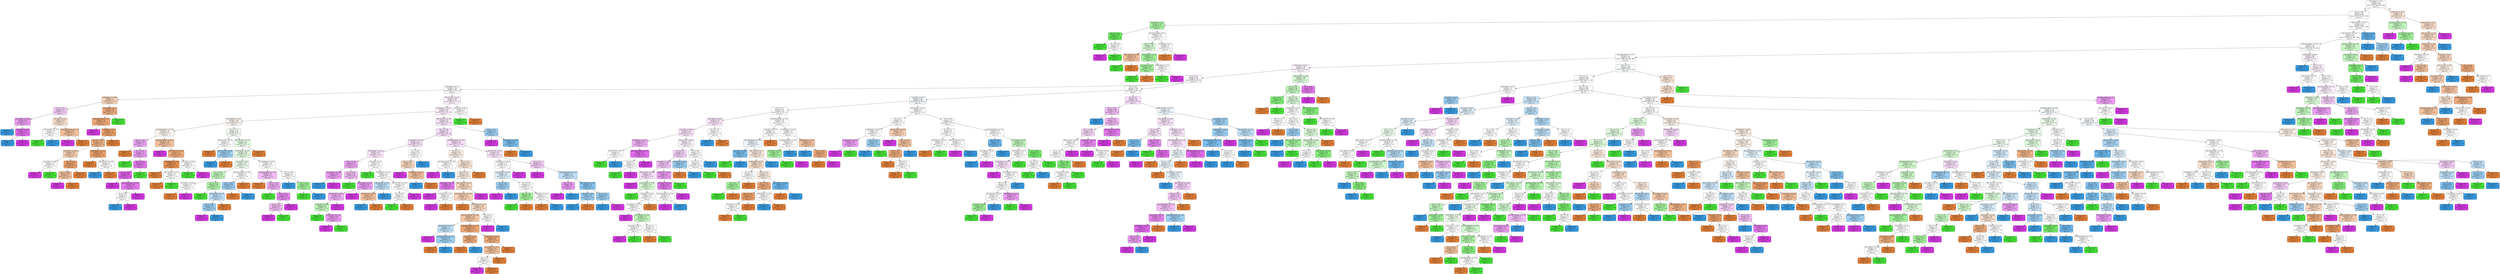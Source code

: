 digraph Tree {
node [shape=box, style="filled, rounded", color="black", fontname=helvetica] ;
edge [fontname=helvetica] ;
0 [label="Profit Margin <= 2.25\nentropy = 2.0\nsamples = 849\nvalue = [219, 205, 219, 206]\nclass = 0", fillcolor="#ffffff"] ;
1 [label="PEG <= -5.84\nentropy = 2.0\nsamples = 820\nvalue = [207, 203, 211, 199]\nclass = 2", fillcolor="#fefeff"] ;
0 -> 1 [labeldistance=2.5, labelangle=45, headlabel="True"] ;
2 [label="Cash Ratio <= -0.32\nentropy = 1.38\nsamples = 17\nvalue = [4, 10, 0, 3]\nclass = 1", fillcolor="#aaf3a4"] ;
1 -> 2 ;
3 [label="PEG <= -7.12\nentropy = 0.59\nsamples = 7\nvalue = [0, 6, 0, 1]\nclass = 1", fillcolor="#66e95a"] ;
2 -> 3 ;
4 [label="entropy = 0.0\nsamples = 5\nvalue = [0, 5, 0, 0]\nclass = 1", fillcolor="#47e539"] ;
3 -> 4 ;
5 [label="PEG <= -6.69\nentropy = 1.0\nsamples = 2\nvalue = [0, 1, 0, 1]\nclass = 1", fillcolor="#ffffff"] ;
3 -> 5 ;
6 [label="entropy = 0.0\nsamples = 1\nvalue = [0, 0, 0, 1]\nclass = 3", fillcolor="#d739e5"] ;
5 -> 6 ;
7 [label="entropy = 0.0\nsamples = 1\nvalue = [0, 1, 0, 0]\nclass = 1", fillcolor="#47e539"] ;
5 -> 7 ;
8 [label="Operating Margin <= 0.6\nentropy = 1.52\nsamples = 10\nvalue = [4, 4, 0, 2]\nclass = 0", fillcolor="#ffffff"] ;
2 -> 8 ;
9 [label="PEG <= -9.86\nentropy = 1.41\nsamples = 8\nvalue = [3, 4, 0, 1]\nclass = 1", fillcolor="#dafad7"] ;
8 -> 9 ;
10 [label="After Tax ROE <= -0.34\nentropy = 0.92\nsamples = 3\nvalue = [2, 1, 0, 0]\nclass = 0", fillcolor="#f2c09c"] ;
9 -> 10 ;
11 [label="entropy = 0.0\nsamples = 1\nvalue = [0, 1, 0, 0]\nclass = 1", fillcolor="#47e539"] ;
10 -> 11 ;
12 [label="entropy = 0.0\nsamples = 2\nvalue = [2, 0, 0, 0]\nclass = 0", fillcolor="#e58139"] ;
10 -> 12 ;
13 [label="Gross Margin <= 1.22\nentropy = 1.37\nsamples = 5\nvalue = [1, 3, 0, 1]\nclass = 1", fillcolor="#a3f29c"] ;
9 -> 13 ;
14 [label="Cash Ratio <= 0.77\nentropy = 0.92\nsamples = 3\nvalue = [1, 2, 0, 0]\nclass = 1", fillcolor="#a3f29c"] ;
13 -> 14 ;
15 [label="entropy = 0.0\nsamples = 2\nvalue = [0, 2, 0, 0]\nclass = 1", fillcolor="#47e539"] ;
14 -> 15 ;
16 [label="entropy = 0.0\nsamples = 1\nvalue = [1, 0, 0, 0]\nclass = 0", fillcolor="#e58139"] ;
14 -> 16 ;
17 [label="Profit Margin <= 0.0\nentropy = 1.0\nsamples = 2\nvalue = [0, 1, 0, 1]\nclass = 1", fillcolor="#ffffff"] ;
13 -> 17 ;
18 [label="entropy = 0.0\nsamples = 1\nvalue = [0, 1, 0, 0]\nclass = 1", fillcolor="#47e539"] ;
17 -> 18 ;
19 [label="entropy = 0.0\nsamples = 1\nvalue = [0, 0, 0, 1]\nclass = 3", fillcolor="#d739e5"] ;
17 -> 19 ;
20 [label="Gross Margin <= 1.3\nentropy = 1.0\nsamples = 2\nvalue = [1, 0, 0, 1]\nclass = 0", fillcolor="#ffffff"] ;
8 -> 20 ;
21 [label="entropy = 0.0\nsamples = 1\nvalue = [1, 0, 0, 0]\nclass = 0", fillcolor="#e58139"] ;
20 -> 21 ;
22 [label="entropy = 0.0\nsamples = 1\nvalue = [0, 0, 0, 1]\nclass = 3", fillcolor="#d739e5"] ;
20 -> 22 ;
23 [label="After Tax ROE <= 16.27\nentropy = 2.0\nsamples = 803\nvalue = [203, 193, 211, 196]\nclass = 2", fillcolor="#fcfeff"] ;
1 -> 23 ;
24 [label="After Tax ROE <= 10.57\nentropy = 2.0\nsamples = 797\nvalue = [202, 193, 206, 196]\nclass = 2", fillcolor="#fefeff"] ;
23 -> 24 ;
25 [label="Operating Margin <= 1.58\nentropy = 2.0\nsamples = 787\nvalue = [201, 188, 203, 195]\nclass = 2", fillcolor="#feffff"] ;
24 -> 25 ;
26 [label="Operating Margin <= -0.16\nentropy = 2.0\nsamples = 763\nvalue = [198, 180, 199, 186]\nclass = 2", fillcolor="#ffffff"] ;
25 -> 26 ;
27 [label="Profit Margin <= 0.62\nentropy = 1.99\nsamples = 357\nvalue = [93, 72, 87, 105]\nclass = 3", fillcolor="#fdf6fe"] ;
26 -> 27 ;
28 [label="PE <= 0.03\nentropy = 1.98\nsamples = 330\nvalue = [89, 61, 82, 98]\nclass = 3", fillcolor="#fef8fe"] ;
27 -> 28 ;
29 [label="Profit Margin <= -0.7\nentropy = 1.95\nsamples = 168\nvalue = [54, 27, 35, 52]\nclass = 0", fillcolor="#fffdfc"] ;
28 -> 29 ;
30 [label="Profit Margin <= -0.85\nentropy = 1.7\nsamples = 31\nvalue = [16, 3, 4, 8]\nclass = 0", fillcolor="#f6d3ba"] ;
29 -> 30 ;
31 [label="PE <= -2.25\nentropy = 1.79\nsamples = 11\nvalue = [2, 1, 3, 5]\nclass = 3", fillcolor="#f5cef8"] ;
30 -> 31 ;
32 [label="Gross Margin <= -0.48\nentropy = 0.92\nsamples = 6\nvalue = [0, 0, 2, 4]\nclass = 3", fillcolor="#eb9cf2"] ;
31 -> 32 ;
33 [label="entropy = 0.0\nsamples = 1\nvalue = [0, 0, 1, 0]\nclass = 2", fillcolor="#399de5"] ;
32 -> 33 ;
34 [label="Cash Ratio <= -0.78\nentropy = 0.72\nsamples = 5\nvalue = [0, 0, 1, 4]\nclass = 3", fillcolor="#e16aec"] ;
32 -> 34 ;
35 [label="entropy = 0.0\nsamples = 1\nvalue = [0, 0, 1, 0]\nclass = 2", fillcolor="#399de5"] ;
34 -> 35 ;
36 [label="entropy = 0.0\nsamples = 4\nvalue = [0, 0, 0, 4]\nclass = 3", fillcolor="#d739e5"] ;
34 -> 36 ;
37 [label="Cash Ratio <= -0.35\nentropy = 1.92\nsamples = 5\nvalue = [2, 1, 1, 1]\nclass = 0", fillcolor="#f8e0ce"] ;
31 -> 37 ;
38 [label="After Tax ROE <= 1.67\nentropy = 1.0\nsamples = 2\nvalue = [0, 1, 1, 0]\nclass = 1", fillcolor="#ffffff"] ;
37 -> 38 ;
39 [label="entropy = 0.0\nsamples = 1\nvalue = [0, 1, 0, 0]\nclass = 1", fillcolor="#47e539"] ;
38 -> 39 ;
40 [label="entropy = 0.0\nsamples = 1\nvalue = [0, 0, 1, 0]\nclass = 2", fillcolor="#399de5"] ;
38 -> 40 ;
41 [label="Operating Margin <= -1.18\nentropy = 0.92\nsamples = 3\nvalue = [2, 0, 0, 1]\nclass = 0", fillcolor="#f2c09c"] ;
37 -> 41 ;
42 [label="entropy = 0.0\nsamples = 1\nvalue = [0, 0, 0, 1]\nclass = 3", fillcolor="#d739e5"] ;
41 -> 42 ;
43 [label="entropy = 0.0\nsamples = 2\nvalue = [2, 0, 0, 0]\nclass = 0", fillcolor="#e58139"] ;
41 -> 43 ;
44 [label="Gross Margin <= 1.3\nentropy = 1.32\nsamples = 20\nvalue = [14, 2, 1, 3]\nclass = 0", fillcolor="#eead7f"] ;
30 -> 44 ;
45 [label="Operating Margin <= -1.1\nentropy = 1.19\nsamples = 19\nvalue = [14, 1, 1, 3]\nclass = 0", fillcolor="#eda877"] ;
44 -> 45 ;
46 [label="entropy = 0.0\nsamples = 1\nvalue = [0, 0, 0, 1]\nclass = 3", fillcolor="#d739e5"] ;
45 -> 46 ;
47 [label="Cash Ratio <= 0.25\nentropy = 1.1\nsamples = 18\nvalue = [14, 1, 1, 2]\nclass = 0", fillcolor="#eca06a"] ;
45 -> 47 ;
48 [label="Cash Ratio <= -0.5\nentropy = 1.42\nsamples = 12\nvalue = [8, 1, 1, 2]\nclass = 0", fillcolor="#efb388"] ;
47 -> 48 ;
49 [label="Cash Ratio <= -0.84\nentropy = 1.38\nsamples = 7\nvalue = [4, 1, 0, 2]\nclass = 0", fillcolor="#f5cdb0"] ;
48 -> 49 ;
50 [label="Cash Ratio <= -0.88\nentropy = 1.0\nsamples = 2\nvalue = [0, 1, 0, 1]\nclass = 1", fillcolor="#ffffff"] ;
49 -> 50 ;
51 [label="entropy = 0.0\nsamples = 1\nvalue = [0, 0, 0, 1]\nclass = 3", fillcolor="#d739e5"] ;
50 -> 51 ;
52 [label="entropy = 0.0\nsamples = 1\nvalue = [0, 1, 0, 0]\nclass = 1", fillcolor="#47e539"] ;
50 -> 52 ;
53 [label="PEG <= 0.13\nentropy = 0.72\nsamples = 5\nvalue = [4, 0, 0, 1]\nclass = 0", fillcolor="#eca06a"] ;
49 -> 53 ;
54 [label="PEG <= -0.08\nentropy = 0.92\nsamples = 3\nvalue = [2, 0, 0, 1]\nclass = 0", fillcolor="#f2c09c"] ;
53 -> 54 ;
55 [label="entropy = 0.0\nsamples = 1\nvalue = [0, 0, 0, 1]\nclass = 3", fillcolor="#d739e5"] ;
54 -> 55 ;
56 [label="entropy = 0.0\nsamples = 2\nvalue = [2, 0, 0, 0]\nclass = 0", fillcolor="#e58139"] ;
54 -> 56 ;
57 [label="entropy = 0.0\nsamples = 2\nvalue = [2, 0, 0, 0]\nclass = 0", fillcolor="#e58139"] ;
53 -> 57 ;
58 [label="Gross Margin <= -0.57\nentropy = 0.72\nsamples = 5\nvalue = [4, 0, 1, 0]\nclass = 0", fillcolor="#eca06a"] ;
48 -> 58 ;
59 [label="entropy = 0.0\nsamples = 3\nvalue = [3, 0, 0, 0]\nclass = 0", fillcolor="#e58139"] ;
58 -> 59 ;
60 [label="After Tax ROE <= -0.49\nentropy = 1.0\nsamples = 2\nvalue = [1, 0, 1, 0]\nclass = 0", fillcolor="#ffffff"] ;
58 -> 60 ;
61 [label="entropy = 0.0\nsamples = 1\nvalue = [0, 0, 1, 0]\nclass = 2", fillcolor="#399de5"] ;
60 -> 61 ;
62 [label="entropy = 0.0\nsamples = 1\nvalue = [1, 0, 0, 0]\nclass = 0", fillcolor="#e58139"] ;
60 -> 62 ;
63 [label="entropy = 0.0\nsamples = 6\nvalue = [6, 0, 0, 0]\nclass = 0", fillcolor="#e58139"] ;
47 -> 63 ;
64 [label="entropy = 0.0\nsamples = 1\nvalue = [0, 1, 0, 0]\nclass = 1", fillcolor="#47e539"] ;
44 -> 64 ;
65 [label="After Tax ROE <= 6.16\nentropy = 1.96\nsamples = 137\nvalue = [38, 24, 31, 44]\nclass = 3", fillcolor="#fdf3fd"] ;
29 -> 65 ;
66 [label="Profit Margin <= -0.31\nentropy = 1.96\nsamples = 135\nvalue = [37, 23, 31, 44]\nclass = 3", fillcolor="#fcf1fd"] ;
65 -> 66 ;
67 [label="Gross Margin <= -0.62\nentropy = 1.96\nsamples = 56\nvalue = [18, 14, 9, 15]\nclass = 0", fillcolor="#fdf6f1"] ;
66 -> 67 ;
68 [label="Operating Margin <= -0.78\nentropy = 1.71\nsamples = 22\nvalue = [9, 4, 1, 8]\nclass = 0", fillcolor="#fdf6f1"] ;
67 -> 68 ;
69 [label="PEG <= -1.64\nentropy = 1.66\nsamples = 9\nvalue = [1, 2, 1, 5]\nclass = 3", fillcolor="#eeaaf4"] ;
68 -> 69 ;
70 [label="entropy = 0.0\nsamples = 1\nvalue = [1, 0, 0, 0]\nclass = 0", fillcolor="#e58139"] ;
69 -> 70 ;
71 [label="PE <= -4.92\nentropy = 1.3\nsamples = 8\nvalue = [0, 2, 1, 5]\nclass = 3", fillcolor="#eb9cf2"] ;
69 -> 71 ;
72 [label="entropy = 0.0\nsamples = 1\nvalue = [0, 1, 0, 0]\nclass = 1", fillcolor="#47e539"] ;
71 -> 72 ;
73 [label="PEG <= 0.11\nentropy = 1.15\nsamples = 7\nvalue = [0, 1, 1, 5]\nclass = 3", fillcolor="#e47bee"] ;
71 -> 73 ;
74 [label="PE <= -1.89\nentropy = 0.65\nsamples = 6\nvalue = [0, 0, 1, 5]\nclass = 3", fillcolor="#df61ea"] ;
73 -> 74 ;
75 [label="entropy = 0.0\nsamples = 2\nvalue = [0, 0, 0, 2]\nclass = 3", fillcolor="#d739e5"] ;
74 -> 75 ;
76 [label="Operating Margin <= -0.82\nentropy = 0.81\nsamples = 4\nvalue = [0, 0, 1, 3]\nclass = 3", fillcolor="#e47bee"] ;
74 -> 76 ;
77 [label="PE <= -0.38\nentropy = 1.0\nsamples = 2\nvalue = [0, 0, 1, 1]\nclass = 2", fillcolor="#ffffff"] ;
76 -> 77 ;
78 [label="entropy = 0.0\nsamples = 1\nvalue = [0, 0, 1, 0]\nclass = 2", fillcolor="#399de5"] ;
77 -> 78 ;
79 [label="entropy = 0.0\nsamples = 1\nvalue = [0, 0, 0, 1]\nclass = 3", fillcolor="#d739e5"] ;
77 -> 79 ;
80 [label="entropy = 0.0\nsamples = 2\nvalue = [0, 0, 0, 2]\nclass = 3", fillcolor="#d739e5"] ;
76 -> 80 ;
81 [label="entropy = 0.0\nsamples = 1\nvalue = [0, 1, 0, 0]\nclass = 1", fillcolor="#47e539"] ;
73 -> 81 ;
82 [label="Operating Margin <= -0.66\nentropy = 1.33\nsamples = 13\nvalue = [8, 2, 0, 3]\nclass = 0", fillcolor="#f2c09c"] ;
68 -> 82 ;
83 [label="entropy = 0.0\nsamples = 2\nvalue = [0, 0, 0, 2]\nclass = 3", fillcolor="#d739e5"] ;
82 -> 83 ;
84 [label="After Tax ROE <= 2.06\nentropy = 1.1\nsamples = 11\nvalue = [8, 2, 0, 1]\nclass = 0", fillcolor="#eeab7b"] ;
82 -> 84 ;
85 [label="Profit Margin <= -0.41\nentropy = 0.5\nsamples = 9\nvalue = [8, 1, 0, 0]\nclass = 0", fillcolor="#e89152"] ;
84 -> 85 ;
86 [label="entropy = 0.0\nsamples = 7\nvalue = [7, 0, 0, 0]\nclass = 0", fillcolor="#e58139"] ;
85 -> 86 ;
87 [label="After Tax ROE <= -0.12\nentropy = 1.0\nsamples = 2\nvalue = [1, 1, 0, 0]\nclass = 0", fillcolor="#ffffff"] ;
85 -> 87 ;
88 [label="entropy = 0.0\nsamples = 1\nvalue = [1, 0, 0, 0]\nclass = 0", fillcolor="#e58139"] ;
87 -> 88 ;
89 [label="entropy = 0.0\nsamples = 1\nvalue = [0, 1, 0, 0]\nclass = 1", fillcolor="#47e539"] ;
87 -> 89 ;
90 [label="Cash Ratio <= -0.43\nentropy = 1.0\nsamples = 2\nvalue = [0, 1, 0, 1]\nclass = 1", fillcolor="#ffffff"] ;
84 -> 90 ;
91 [label="entropy = 0.0\nsamples = 1\nvalue = [0, 1, 0, 0]\nclass = 1", fillcolor="#47e539"] ;
90 -> 91 ;
92 [label="entropy = 0.0\nsamples = 1\nvalue = [0, 0, 0, 1]\nclass = 3", fillcolor="#d739e5"] ;
90 -> 92 ;
93 [label="PE <= -2.21\nentropy = 1.99\nsamples = 34\nvalue = [9, 10, 8, 7]\nclass = 1", fillcolor="#f8fef7"] ;
67 -> 93 ;
94 [label="After Tax ROE <= -0.9\nentropy = 1.0\nsamples = 4\nvalue = [2, 0, 2, 0]\nclass = 0", fillcolor="#ffffff"] ;
93 -> 94 ;
95 [label="entropy = 0.0\nsamples = 1\nvalue = [1, 0, 0, 0]\nclass = 0", fillcolor="#e58139"] ;
94 -> 95 ;
96 [label="After Tax ROE <= 0.04\nentropy = 0.92\nsamples = 3\nvalue = [1, 0, 2, 0]\nclass = 2", fillcolor="#9ccef2"] ;
94 -> 96 ;
97 [label="entropy = 0.0\nsamples = 2\nvalue = [0, 0, 2, 0]\nclass = 2", fillcolor="#399de5"] ;
96 -> 97 ;
98 [label="entropy = 0.0\nsamples = 1\nvalue = [1, 0, 0, 0]\nclass = 0", fillcolor="#e58139"] ;
96 -> 98 ;
99 [label="After Tax ROE <= 1.34\nentropy = 1.97\nsamples = 30\nvalue = [7, 10, 6, 7]\nclass = 1", fillcolor="#e7fce5"] ;
93 -> 99 ;
100 [label="Gross Margin <= -0.22\nentropy = 1.95\nsamples = 28\nvalue = [5, 10, 6, 7]\nclass = 1", fillcolor="#e5fbe3"] ;
99 -> 100 ;
101 [label="Cash Ratio <= 0.26\nentropy = 1.93\nsamples = 15\nvalue = [4, 5, 4, 2]\nclass = 1", fillcolor="#eefded"] ;
100 -> 101 ;
102 [label="PE <= -0.61\nentropy = 1.86\nsamples = 11\nvalue = [2, 5, 2, 2]\nclass = 1", fillcolor="#c2f6bd"] ;
101 -> 102 ;
103 [label="Cash Ratio <= -0.28\nentropy = 1.0\nsamples = 2\nvalue = [1, 0, 0, 1]\nclass = 0", fillcolor="#ffffff"] ;
102 -> 103 ;
104 [label="entropy = 0.0\nsamples = 1\nvalue = [1, 0, 0, 0]\nclass = 0", fillcolor="#e58139"] ;
103 -> 104 ;
105 [label="entropy = 0.0\nsamples = 1\nvalue = [0, 0, 0, 1]\nclass = 3", fillcolor="#d739e5"] ;
103 -> 105 ;
106 [label="PEG <= 0.19\nentropy = 1.66\nsamples = 9\nvalue = [1, 5, 2, 1]\nclass = 1", fillcolor="#b0f4aa"] ;
102 -> 106 ;
107 [label="entropy = 0.0\nsamples = 5\nvalue = [0, 5, 0, 0]\nclass = 1", fillcolor="#47e539"] ;
106 -> 107 ;
108 [label="After Tax ROE <= 0.34\nentropy = 1.5\nsamples = 4\nvalue = [1, 0, 2, 1]\nclass = 2", fillcolor="#bddef6"] ;
106 -> 108 ;
109 [label="PE <= -0.33\nentropy = 0.92\nsamples = 3\nvalue = [0, 0, 2, 1]\nclass = 2", fillcolor="#9ccef2"] ;
108 -> 109 ;
110 [label="entropy = 0.0\nsamples = 1\nvalue = [0, 0, 0, 1]\nclass = 3", fillcolor="#d739e5"] ;
109 -> 110 ;
111 [label="entropy = 0.0\nsamples = 2\nvalue = [0, 0, 2, 0]\nclass = 2", fillcolor="#399de5"] ;
109 -> 111 ;
112 [label="entropy = 0.0\nsamples = 1\nvalue = [1, 0, 0, 0]\nclass = 0", fillcolor="#e58139"] ;
108 -> 112 ;
113 [label="Operating Margin <= -0.62\nentropy = 1.0\nsamples = 4\nvalue = [2, 0, 2, 0]\nclass = 0", fillcolor="#ffffff"] ;
101 -> 113 ;
114 [label="PEG <= 0.86\nentropy = 0.92\nsamples = 3\nvalue = [1, 0, 2, 0]\nclass = 2", fillcolor="#9ccef2"] ;
113 -> 114 ;
115 [label="entropy = 0.0\nsamples = 1\nvalue = [1, 0, 0, 0]\nclass = 0", fillcolor="#e58139"] ;
114 -> 115 ;
116 [label="entropy = 0.0\nsamples = 2\nvalue = [0, 0, 2, 0]\nclass = 2", fillcolor="#399de5"] ;
114 -> 116 ;
117 [label="entropy = 0.0\nsamples = 1\nvalue = [1, 0, 0, 0]\nclass = 0", fillcolor="#e58139"] ;
113 -> 117 ;
118 [label="Profit Margin <= -0.43\nentropy = 1.76\nsamples = 13\nvalue = [1, 5, 2, 5]\nclass = 1", fillcolor="#ffffff"] ;
100 -> 118 ;
119 [label="Operating Margin <= -0.67\nentropy = 1.35\nsamples = 9\nvalue = [1, 3, 0, 5]\nclass = 3", fillcolor="#f2bdf6"] ;
118 -> 119 ;
120 [label="entropy = 0.0\nsamples = 1\nvalue = [1, 0, 0, 0]\nclass = 0", fillcolor="#e58139"] ;
119 -> 120 ;
121 [label="PEG <= -1.45\nentropy = 0.95\nsamples = 8\nvalue = [0, 3, 0, 5]\nclass = 3", fillcolor="#efb0f5"] ;
119 -> 121 ;
122 [label="entropy = 0.0\nsamples = 1\nvalue = [0, 1, 0, 0]\nclass = 1", fillcolor="#47e539"] ;
121 -> 122 ;
123 [label="PE <= -0.17\nentropy = 0.86\nsamples = 7\nvalue = [0, 2, 0, 5]\nclass = 3", fillcolor="#e788ef"] ;
121 -> 123 ;
124 [label="PE <= -0.51\nentropy = 0.97\nsamples = 5\nvalue = [0, 2, 0, 3]\nclass = 3", fillcolor="#f2bdf6"] ;
123 -> 124 ;
125 [label="entropy = 0.0\nsamples = 3\nvalue = [0, 0, 0, 3]\nclass = 3", fillcolor="#d739e5"] ;
124 -> 125 ;
126 [label="entropy = 0.0\nsamples = 2\nvalue = [0, 2, 0, 0]\nclass = 1", fillcolor="#47e539"] ;
124 -> 126 ;
127 [label="entropy = 0.0\nsamples = 2\nvalue = [0, 0, 0, 2]\nclass = 3", fillcolor="#d739e5"] ;
123 -> 127 ;
128 [label="PEG <= -0.08\nentropy = 1.0\nsamples = 4\nvalue = [0, 2, 2, 0]\nclass = 1", fillcolor="#ffffff"] ;
118 -> 128 ;
129 [label="entropy = 0.0\nsamples = 1\nvalue = [0, 0, 1, 0]\nclass = 2", fillcolor="#399de5"] ;
128 -> 129 ;
130 [label="PEG <= 2.28\nentropy = 0.92\nsamples = 3\nvalue = [0, 2, 1, 0]\nclass = 1", fillcolor="#a3f29c"] ;
128 -> 130 ;
131 [label="entropy = 0.0\nsamples = 2\nvalue = [0, 2, 0, 0]\nclass = 1", fillcolor="#47e539"] ;
130 -> 131 ;
132 [label="entropy = 0.0\nsamples = 1\nvalue = [0, 0, 1, 0]\nclass = 2", fillcolor="#399de5"] ;
130 -> 132 ;
133 [label="entropy = 0.0\nsamples = 2\nvalue = [2, 0, 0, 0]\nclass = 0", fillcolor="#e58139"] ;
99 -> 133 ;
134 [label="After Tax ROE <= 3.28\nentropy = 1.9\nsamples = 79\nvalue = [19, 9, 22, 29]\nclass = 3", fillcolor="#fae7fc"] ;
66 -> 134 ;
135 [label="PEG <= -0.05\nentropy = 1.9\nsamples = 74\nvalue = [18, 9, 19, 28]\nclass = 3", fillcolor="#f8dffb"] ;
134 -> 135 ;
136 [label="Cash Ratio <= 1.29\nentropy = 1.95\nsamples = 28\nvalue = [5, 7, 6, 10]\nclass = 3", fillcolor="#f9e3fb"] ;
135 -> 136 ;
137 [label="Profit Margin <= -0.07\nentropy = 1.87\nsamples = 23\nvalue = [3, 7, 4, 9]\nclass = 3", fillcolor="#fae6fc"] ;
136 -> 137 ;
138 [label="PEG <= -0.55\nentropy = 1.24\nsamples = 13\nvalue = [0, 4, 1, 8]\nclass = 3", fillcolor="#eda7f3"] ;
137 -> 138 ;
139 [label="Gross Margin <= -0.61\nentropy = 0.92\nsamples = 3\nvalue = [0, 0, 1, 2]\nclass = 3", fillcolor="#eb9cf2"] ;
138 -> 139 ;
140 [label="entropy = 0.0\nsamples = 1\nvalue = [0, 0, 1, 0]\nclass = 2", fillcolor="#399de5"] ;
139 -> 140 ;
141 [label="entropy = 0.0\nsamples = 2\nvalue = [0, 0, 0, 2]\nclass = 3", fillcolor="#d739e5"] ;
139 -> 141 ;
142 [label="PE <= -2.85\nentropy = 0.97\nsamples = 10\nvalue = [0, 4, 0, 6]\nclass = 3", fillcolor="#f2bdf6"] ;
138 -> 142 ;
143 [label="entropy = 0.0\nsamples = 1\nvalue = [0, 1, 0, 0]\nclass = 1", fillcolor="#47e539"] ;
142 -> 143 ;
144 [label="Gross Margin <= 0.13\nentropy = 0.92\nsamples = 9\nvalue = [0, 3, 0, 6]\nclass = 3", fillcolor="#eb9cf2"] ;
142 -> 144 ;
145 [label="After Tax ROE <= 0.32\nentropy = 0.95\nsamples = 8\nvalue = [0, 3, 0, 5]\nclass = 3", fillcolor="#efb0f5"] ;
144 -> 145 ;
146 [label="Cash Ratio <= -0.69\nentropy = 0.97\nsamples = 5\nvalue = [0, 3, 0, 2]\nclass = 1", fillcolor="#c2f6bd"] ;
145 -> 146 ;
147 [label="entropy = 0.0\nsamples = 2\nvalue = [0, 2, 0, 0]\nclass = 1", fillcolor="#47e539"] ;
146 -> 147 ;
148 [label="Profit Margin <= -0.13\nentropy = 0.92\nsamples = 3\nvalue = [0, 1, 0, 2]\nclass = 3", fillcolor="#eb9cf2"] ;
146 -> 148 ;
149 [label="entropy = 0.0\nsamples = 2\nvalue = [0, 0, 0, 2]\nclass = 3", fillcolor="#d739e5"] ;
148 -> 149 ;
150 [label="entropy = 0.0\nsamples = 1\nvalue = [0, 1, 0, 0]\nclass = 1", fillcolor="#47e539"] ;
148 -> 150 ;
151 [label="entropy = 0.0\nsamples = 3\nvalue = [0, 0, 0, 3]\nclass = 3", fillcolor="#d739e5"] ;
145 -> 151 ;
152 [label="entropy = 0.0\nsamples = 1\nvalue = [0, 0, 0, 1]\nclass = 3", fillcolor="#d739e5"] ;
144 -> 152 ;
153 [label="Cash Ratio <= -0.3\nentropy = 1.9\nsamples = 10\nvalue = [3, 3, 3, 1]\nclass = 0", fillcolor="#ffffff"] ;
137 -> 153 ;
154 [label="entropy = 0.0\nsamples = 2\nvalue = [0, 2, 0, 0]\nclass = 1", fillcolor="#47e539"] ;
153 -> 154 ;
155 [label="Profit Margin <= 0.39\nentropy = 1.81\nsamples = 8\nvalue = [3, 1, 3, 1]\nclass = 0", fillcolor="#ffffff"] ;
153 -> 155 ;
156 [label="After Tax ROE <= -0.2\nentropy = 0.97\nsamples = 5\nvalue = [2, 0, 3, 0]\nclass = 2", fillcolor="#bddef6"] ;
155 -> 156 ;
157 [label="After Tax ROE <= -0.6\nentropy = 0.92\nsamples = 3\nvalue = [2, 0, 1, 0]\nclass = 0", fillcolor="#f2c09c"] ;
156 -> 157 ;
158 [label="entropy = 0.0\nsamples = 1\nvalue = [0, 0, 1, 0]\nclass = 2", fillcolor="#399de5"] ;
157 -> 158 ;
159 [label="entropy = 0.0\nsamples = 2\nvalue = [2, 0, 0, 0]\nclass = 0", fillcolor="#e58139"] ;
157 -> 159 ;
160 [label="entropy = 0.0\nsamples = 2\nvalue = [0, 0, 2, 0]\nclass = 2", fillcolor="#399de5"] ;
156 -> 160 ;
161 [label="After Tax ROE <= -0.42\nentropy = 1.58\nsamples = 3\nvalue = [1, 1, 0, 1]\nclass = 0", fillcolor="#ffffff"] ;
155 -> 161 ;
162 [label="PE <= -0.45\nentropy = 1.0\nsamples = 2\nvalue = [1, 1, 0, 0]\nclass = 0", fillcolor="#ffffff"] ;
161 -> 162 ;
163 [label="entropy = 0.0\nsamples = 1\nvalue = [0, 1, 0, 0]\nclass = 1", fillcolor="#47e539"] ;
162 -> 163 ;
164 [label="entropy = 0.0\nsamples = 1\nvalue = [1, 0, 0, 0]\nclass = 0", fillcolor="#e58139"] ;
162 -> 164 ;
165 [label="entropy = 0.0\nsamples = 1\nvalue = [0, 0, 0, 1]\nclass = 3", fillcolor="#d739e5"] ;
161 -> 165 ;
166 [label="PE <= -0.14\nentropy = 1.52\nsamples = 5\nvalue = [2, 0, 2, 1]\nclass = 0", fillcolor="#ffffff"] ;
136 -> 166 ;
167 [label="PEG <= -0.43\nentropy = 1.5\nsamples = 4\nvalue = [2, 0, 1, 1]\nclass = 0", fillcolor="#f6d5bd"] ;
166 -> 167 ;
168 [label="entropy = 0.0\nsamples = 1\nvalue = [0, 0, 0, 1]\nclass = 3", fillcolor="#d739e5"] ;
167 -> 168 ;
169 [label="Profit Margin <= -0.27\nentropy = 0.92\nsamples = 3\nvalue = [2, 0, 1, 0]\nclass = 0", fillcolor="#f2c09c"] ;
167 -> 169 ;
170 [label="entropy = 0.0\nsamples = 1\nvalue = [0, 0, 1, 0]\nclass = 2", fillcolor="#399de5"] ;
169 -> 170 ;
171 [label="entropy = 0.0\nsamples = 2\nvalue = [2, 0, 0, 0]\nclass = 0", fillcolor="#e58139"] ;
169 -> 171 ;
172 [label="entropy = 0.0\nsamples = 1\nvalue = [0, 0, 1, 0]\nclass = 2", fillcolor="#399de5"] ;
166 -> 172 ;
173 [label="Operating Margin <= -0.26\nentropy = 1.76\nsamples = 46\nvalue = [13, 2, 13, 18]\nclass = 3", fillcolor="#f9e1fb"] ;
135 -> 173 ;
174 [label="PE <= -4.2\nentropy = 1.53\nsamples = 23\nvalue = [10, 0, 5, 8]\nclass = 0", fillcolor="#fceee5"] ;
173 -> 174 ;
175 [label="Operating Margin <= -0.92\nentropy = 1.0\nsamples = 2\nvalue = [0, 0, 1, 1]\nclass = 2", fillcolor="#ffffff"] ;
174 -> 175 ;
176 [label="entropy = 0.0\nsamples = 1\nvalue = [0, 0, 0, 1]\nclass = 3", fillcolor="#d739e5"] ;
175 -> 176 ;
177 [label="entropy = 0.0\nsamples = 1\nvalue = [0, 0, 1, 0]\nclass = 2", fillcolor="#399de5"] ;
175 -> 177 ;
178 [label="PEG <= 3.0\nentropy = 1.49\nsamples = 21\nvalue = [10, 0, 4, 7]\nclass = 0", fillcolor="#f9e4d5"] ;
174 -> 178 ;
179 [label="PEG <= 0.13\nentropy = 1.51\nsamples = 20\nvalue = [9, 0, 4, 7]\nclass = 0", fillcolor="#fbece1"] ;
178 -> 179 ;
180 [label="Profit Margin <= 0.05\nentropy = 0.81\nsamples = 4\nvalue = [1, 0, 0, 3]\nclass = 3", fillcolor="#e47bee"] ;
179 -> 180 ;
181 [label="entropy = 0.0\nsamples = 2\nvalue = [0, 0, 0, 2]\nclass = 3", fillcolor="#d739e5"] ;
180 -> 181 ;
182 [label="Cash Ratio <= -0.74\nentropy = 1.0\nsamples = 2\nvalue = [1, 0, 0, 1]\nclass = 0", fillcolor="#ffffff"] ;
180 -> 182 ;
183 [label="entropy = 0.0\nsamples = 1\nvalue = [0, 0, 0, 1]\nclass = 3", fillcolor="#d739e5"] ;
182 -> 183 ;
184 [label="entropy = 0.0\nsamples = 1\nvalue = [1, 0, 0, 0]\nclass = 0", fillcolor="#e58139"] ;
182 -> 184 ;
185 [label="After Tax ROE <= 0.81\nentropy = 1.5\nsamples = 16\nvalue = [8, 0, 4, 4]\nclass = 0", fillcolor="#f6d5bd"] ;
179 -> 185 ;
186 [label="Operating Margin <= -0.83\nentropy = 1.46\nsamples = 15\nvalue = [8, 0, 4, 3]\nclass = 0", fillcolor="#f6d1b7"] ;
185 -> 186 ;
187 [label="entropy = 0.0\nsamples = 1\nvalue = [1, 0, 0, 0]\nclass = 0", fillcolor="#e58139"] ;
186 -> 187 ;
188 [label="Profit Margin <= -0.13\nentropy = 1.49\nsamples = 14\nvalue = [7, 0, 4, 3]\nclass = 0", fillcolor="#f7d9c4"] ;
186 -> 188 ;
189 [label="Operating Margin <= -0.44\nentropy = 1.38\nsamples = 12\nvalue = [7, 0, 3, 2]\nclass = 0", fillcolor="#f3c7a7"] ;
188 -> 189 ;
190 [label="After Tax ROE <= 0.17\nentropy = 1.5\nsamples = 4\nvalue = [1, 0, 2, 1]\nclass = 2", fillcolor="#bddef6"] ;
189 -> 190 ;
191 [label="entropy = 0.0\nsamples = 1\nvalue = [0, 0, 0, 1]\nclass = 3", fillcolor="#d739e5"] ;
190 -> 191 ;
192 [label="Operating Margin <= -0.51\nentropy = 0.92\nsamples = 3\nvalue = [1, 0, 2, 0]\nclass = 2", fillcolor="#9ccef2"] ;
190 -> 192 ;
193 [label="entropy = 0.0\nsamples = 1\nvalue = [1, 0, 0, 0]\nclass = 0", fillcolor="#e58139"] ;
192 -> 193 ;
194 [label="entropy = 0.0\nsamples = 2\nvalue = [0, 0, 2, 0]\nclass = 2", fillcolor="#399de5"] ;
192 -> 194 ;
195 [label="Operating Margin <= -0.37\nentropy = 1.06\nsamples = 8\nvalue = [6, 0, 1, 1]\nclass = 0", fillcolor="#eca572"] ;
189 -> 195 ;
196 [label="Cash Ratio <= 1.19\nentropy = 0.81\nsamples = 4\nvalue = [3, 0, 1, 0]\nclass = 0", fillcolor="#eeab7b"] ;
195 -> 196 ;
197 [label="entropy = 0.0\nsamples = 3\nvalue = [3, 0, 0, 0]\nclass = 0", fillcolor="#e58139"] ;
196 -> 197 ;
198 [label="entropy = 0.0\nsamples = 1\nvalue = [0, 0, 1, 0]\nclass = 2", fillcolor="#399de5"] ;
196 -> 198 ;
199 [label="Profit Margin <= -0.24\nentropy = 0.81\nsamples = 4\nvalue = [3, 0, 0, 1]\nclass = 0", fillcolor="#eeab7b"] ;
195 -> 199 ;
200 [label="Gross Margin <= -0.27\nentropy = 0.92\nsamples = 3\nvalue = [2, 0, 0, 1]\nclass = 0", fillcolor="#f2c09c"] ;
199 -> 200 ;
201 [label="PEG <= 0.2\nentropy = 1.0\nsamples = 2\nvalue = [1, 0, 0, 1]\nclass = 0", fillcolor="#ffffff"] ;
200 -> 201 ;
202 [label="entropy = 0.0\nsamples = 1\nvalue = [0, 0, 0, 1]\nclass = 3", fillcolor="#d739e5"] ;
201 -> 202 ;
203 [label="entropy = 0.0\nsamples = 1\nvalue = [1, 0, 0, 0]\nclass = 0", fillcolor="#e58139"] ;
201 -> 203 ;
204 [label="entropy = 0.0\nsamples = 1\nvalue = [1, 0, 0, 0]\nclass = 0", fillcolor="#e58139"] ;
200 -> 204 ;
205 [label="entropy = 0.0\nsamples = 1\nvalue = [1, 0, 0, 0]\nclass = 0", fillcolor="#e58139"] ;
199 -> 205 ;
206 [label="PEG <= 0.37\nentropy = 1.0\nsamples = 2\nvalue = [0, 0, 1, 1]\nclass = 2", fillcolor="#ffffff"] ;
188 -> 206 ;
207 [label="entropy = 0.0\nsamples = 1\nvalue = [0, 0, 0, 1]\nclass = 3", fillcolor="#d739e5"] ;
206 -> 207 ;
208 [label="entropy = 0.0\nsamples = 1\nvalue = [0, 0, 1, 0]\nclass = 2", fillcolor="#399de5"] ;
206 -> 208 ;
209 [label="entropy = 0.0\nsamples = 1\nvalue = [0, 0, 0, 1]\nclass = 3", fillcolor="#d739e5"] ;
185 -> 209 ;
210 [label="entropy = 0.0\nsamples = 1\nvalue = [1, 0, 0, 0]\nclass = 0", fillcolor="#e58139"] ;
178 -> 210 ;
211 [label="After Tax ROE <= -0.0\nentropy = 1.74\nsamples = 23\nvalue = [3, 2, 8, 10]\nclass = 3", fillcolor="#fae5fc"] ;
173 -> 211 ;
212 [label="Profit Margin <= -0.04\nentropy = 1.97\nsamples = 10\nvalue = [2, 2, 3, 3]\nclass = 2", fillcolor="#ffffff"] ;
211 -> 212 ;
213 [label="Gross Margin <= -0.45\nentropy = 1.91\nsamples = 8\nvalue = [2, 2, 3, 1]\nclass = 2", fillcolor="#deeffb"] ;
212 -> 213 ;
214 [label="PE <= -0.54\nentropy = 0.92\nsamples = 3\nvalue = [0, 0, 2, 1]\nclass = 2", fillcolor="#9ccef2"] ;
213 -> 214 ;
215 [label="entropy = 0.0\nsamples = 1\nvalue = [0, 0, 0, 1]\nclass = 3", fillcolor="#d739e5"] ;
214 -> 215 ;
216 [label="entropy = 0.0\nsamples = 2\nvalue = [0, 0, 2, 0]\nclass = 2", fillcolor="#399de5"] ;
214 -> 216 ;
217 [label="PE <= -0.79\nentropy = 1.52\nsamples = 5\nvalue = [2, 2, 1, 0]\nclass = 0", fillcolor="#ffffff"] ;
213 -> 217 ;
218 [label="PEG <= 1.63\nentropy = 0.92\nsamples = 3\nvalue = [1, 2, 0, 0]\nclass = 1", fillcolor="#a3f29c"] ;
217 -> 218 ;
219 [label="entropy = 0.0\nsamples = 2\nvalue = [0, 2, 0, 0]\nclass = 1", fillcolor="#47e539"] ;
218 -> 219 ;
220 [label="entropy = 0.0\nsamples = 1\nvalue = [1, 0, 0, 0]\nclass = 0", fillcolor="#e58139"] ;
218 -> 220 ;
221 [label="Cash Ratio <= -0.79\nentropy = 1.0\nsamples = 2\nvalue = [1, 0, 1, 0]\nclass = 0", fillcolor="#ffffff"] ;
217 -> 221 ;
222 [label="entropy = 0.0\nsamples = 1\nvalue = [1, 0, 0, 0]\nclass = 0", fillcolor="#e58139"] ;
221 -> 222 ;
223 [label="entropy = 0.0\nsamples = 1\nvalue = [0, 0, 1, 0]\nclass = 2", fillcolor="#399de5"] ;
221 -> 223 ;
224 [label="entropy = 0.0\nsamples = 2\nvalue = [0, 0, 0, 2]\nclass = 3", fillcolor="#d739e5"] ;
212 -> 224 ;
225 [label="PE <= -0.5\nentropy = 1.3\nsamples = 13\nvalue = [1, 0, 5, 7]\nclass = 3", fillcolor="#f5cef8"] ;
211 -> 225 ;
226 [label="entropy = 0.0\nsamples = 4\nvalue = [0, 0, 0, 4]\nclass = 3", fillcolor="#d739e5"] ;
225 -> 226 ;
227 [label="Operating Margin <= -0.24\nentropy = 1.35\nsamples = 9\nvalue = [1, 0, 5, 3]\nclass = 2", fillcolor="#bddef6"] ;
225 -> 227 ;
228 [label="PEG <= 4.53\nentropy = 0.92\nsamples = 3\nvalue = [0, 0, 1, 2]\nclass = 3", fillcolor="#eb9cf2"] ;
227 -> 228 ;
229 [label="entropy = 0.0\nsamples = 2\nvalue = [0, 0, 0, 2]\nclass = 3", fillcolor="#d739e5"] ;
228 -> 229 ;
230 [label="entropy = 0.0\nsamples = 1\nvalue = [0, 0, 1, 0]\nclass = 2", fillcolor="#399de5"] ;
228 -> 230 ;
231 [label="After Tax ROE <= 1.49\nentropy = 1.25\nsamples = 6\nvalue = [1, 0, 4, 1]\nclass = 2", fillcolor="#88c4ef"] ;
227 -> 231 ;
232 [label="Cash Ratio <= -0.4\nentropy = 0.92\nsamples = 3\nvalue = [1, 0, 2, 0]\nclass = 2", fillcolor="#9ccef2"] ;
231 -> 232 ;
233 [label="entropy = 0.0\nsamples = 2\nvalue = [0, 0, 2, 0]\nclass = 2", fillcolor="#399de5"] ;
232 -> 233 ;
234 [label="entropy = 0.0\nsamples = 1\nvalue = [1, 0, 0, 0]\nclass = 0", fillcolor="#e58139"] ;
232 -> 234 ;
235 [label="PE <= -0.15\nentropy = 0.92\nsamples = 3\nvalue = [0, 0, 2, 1]\nclass = 2", fillcolor="#9ccef2"] ;
231 -> 235 ;
236 [label="entropy = 0.0\nsamples = 2\nvalue = [0, 0, 2, 0]\nclass = 2", fillcolor="#399de5"] ;
235 -> 236 ;
237 [label="entropy = 0.0\nsamples = 1\nvalue = [0, 0, 0, 1]\nclass = 3", fillcolor="#d739e5"] ;
235 -> 237 ;
238 [label="PE <= -1.47\nentropy = 1.37\nsamples = 5\nvalue = [1, 0, 3, 1]\nclass = 2", fillcolor="#9ccef2"] ;
134 -> 238 ;
239 [label="entropy = 0.0\nsamples = 1\nvalue = [0, 0, 0, 1]\nclass = 3", fillcolor="#d739e5"] ;
238 -> 239 ;
240 [label="Profit Margin <= -0.18\nentropy = 0.81\nsamples = 4\nvalue = [1, 0, 3, 0]\nclass = 2", fillcolor="#7bbeee"] ;
238 -> 240 ;
241 [label="entropy = 0.0\nsamples = 1\nvalue = [1, 0, 0, 0]\nclass = 0", fillcolor="#e58139"] ;
240 -> 241 ;
242 [label="entropy = 0.0\nsamples = 3\nvalue = [0, 0, 3, 0]\nclass = 2", fillcolor="#399de5"] ;
240 -> 242 ;
243 [label="Cash Ratio <= 0.15\nentropy = 1.0\nsamples = 2\nvalue = [1, 1, 0, 0]\nclass = 0", fillcolor="#ffffff"] ;
65 -> 243 ;
244 [label="entropy = 0.0\nsamples = 1\nvalue = [0, 1, 0, 0]\nclass = 1", fillcolor="#47e539"] ;
243 -> 244 ;
245 [label="entropy = 0.0\nsamples = 1\nvalue = [1, 0, 0, 0]\nclass = 0", fillcolor="#e58139"] ;
243 -> 245 ;
246 [label="PE <= 1.02\nentropy = 1.98\nsamples = 162\nvalue = [35, 34, 47, 46]\nclass = 2", fillcolor="#fdfeff"] ;
28 -> 246 ;
247 [label="Cash Ratio <= -0.21\nentropy = 1.99\nsamples = 100\nvalue = [22, 26, 30, 22]\nclass = 2", fillcolor="#f4fafe"] ;
246 -> 247 ;
248 [label="PE <= 0.35\nentropy = 1.98\nsamples = 63\nvalue = [18, 14, 18, 13]\nclass = 0", fillcolor="#ffffff"] ;
247 -> 248 ;
249 [label="Gross Margin <= 0.83\nentropy = 1.95\nsamples = 31\nvalue = [6, 8, 6, 11]\nclass = 3", fillcolor="#fae5fc"] ;
248 -> 249 ;
250 [label="Cash Ratio <= -0.81\nentropy = 1.92\nsamples = 29\nvalue = [5, 8, 5, 11]\nclass = 3", fillcolor="#f9e3fb"] ;
249 -> 250 ;
251 [label="Profit Margin <= -0.55\nentropy = 1.38\nsamples = 7\nvalue = [0, 2, 1, 4]\nclass = 3", fillcolor="#efb0f5"] ;
250 -> 251 ;
252 [label="After Tax ROE <= 0.1\nentropy = 1.0\nsamples = 2\nvalue = [0, 1, 1, 0]\nclass = 1", fillcolor="#ffffff"] ;
251 -> 252 ;
253 [label="entropy = 0.0\nsamples = 1\nvalue = [0, 1, 0, 0]\nclass = 1", fillcolor="#47e539"] ;
252 -> 253 ;
254 [label="entropy = 0.0\nsamples = 1\nvalue = [0, 0, 1, 0]\nclass = 2", fillcolor="#399de5"] ;
252 -> 254 ;
255 [label="Operating Margin <= -0.52\nentropy = 0.72\nsamples = 5\nvalue = [0, 1, 0, 4]\nclass = 3", fillcolor="#e16aec"] ;
251 -> 255 ;
256 [label="PE <= 0.13\nentropy = 1.0\nsamples = 2\nvalue = [0, 1, 0, 1]\nclass = 1", fillcolor="#ffffff"] ;
255 -> 256 ;
257 [label="entropy = 0.0\nsamples = 1\nvalue = [0, 1, 0, 0]\nclass = 1", fillcolor="#47e539"] ;
256 -> 257 ;
258 [label="entropy = 0.0\nsamples = 1\nvalue = [0, 0, 0, 1]\nclass = 3", fillcolor="#d739e5"] ;
256 -> 258 ;
259 [label="entropy = 0.0\nsamples = 3\nvalue = [0, 0, 0, 3]\nclass = 3", fillcolor="#d739e5"] ;
255 -> 259 ;
260 [label="After Tax ROE <= 0.85\nentropy = 1.97\nsamples = 22\nvalue = [5, 6, 4, 7]\nclass = 3", fillcolor="#fcf3fd"] ;
250 -> 260 ;
261 [label="PE <= 0.28\nentropy = 1.9\nsamples = 17\nvalue = [3, 4, 3, 7]\nclass = 3", fillcolor="#f6d1f9"] ;
260 -> 261 ;
262 [label="Cash Ratio <= -0.45\nentropy = 1.69\nsamples = 14\nvalue = [2, 4, 1, 7]\nclass = 3", fillcolor="#f3c4f7"] ;
261 -> 262 ;
263 [label="After Tax ROE <= -0.25\nentropy = 1.53\nsamples = 9\nvalue = [2, 3, 0, 4]\nclass = 3", fillcolor="#f8defb"] ;
262 -> 263 ;
264 [label="entropy = 0.0\nsamples = 2\nvalue = [0, 0, 0, 2]\nclass = 3", fillcolor="#d739e5"] ;
263 -> 264 ;
265 [label="Gross Margin <= -1.08\nentropy = 1.56\nsamples = 7\nvalue = [2, 3, 0, 2]\nclass = 1", fillcolor="#dafad7"] ;
263 -> 265 ;
266 [label="entropy = 0.0\nsamples = 1\nvalue = [0, 1, 0, 0]\nclass = 1", fillcolor="#47e539"] ;
265 -> 266 ;
267 [label="Cash Ratio <= -0.62\nentropy = 1.58\nsamples = 6\nvalue = [2, 2, 0, 2]\nclass = 0", fillcolor="#ffffff"] ;
265 -> 267 ;
268 [label="Gross Margin <= -1.01\nentropy = 1.52\nsamples = 5\nvalue = [1, 2, 0, 2]\nclass = 1", fillcolor="#ffffff"] ;
267 -> 268 ;
269 [label="entropy = 0.0\nsamples = 1\nvalue = [0, 0, 0, 1]\nclass = 3", fillcolor="#d739e5"] ;
268 -> 269 ;
270 [label="Gross Margin <= -0.53\nentropy = 1.5\nsamples = 4\nvalue = [1, 2, 0, 1]\nclass = 1", fillcolor="#c2f6bd"] ;
268 -> 270 ;
271 [label="Cash Ratio <= -0.7\nentropy = 1.0\nsamples = 2\nvalue = [0, 1, 0, 1]\nclass = 1", fillcolor="#ffffff"] ;
270 -> 271 ;
272 [label="entropy = 0.0\nsamples = 1\nvalue = [0, 0, 0, 1]\nclass = 3", fillcolor="#d739e5"] ;
271 -> 272 ;
273 [label="entropy = 0.0\nsamples = 1\nvalue = [0, 1, 0, 0]\nclass = 1", fillcolor="#47e539"] ;
271 -> 273 ;
274 [label="PE <= 0.11\nentropy = 1.0\nsamples = 2\nvalue = [1, 1, 0, 0]\nclass = 0", fillcolor="#ffffff"] ;
270 -> 274 ;
275 [label="entropy = 0.0\nsamples = 1\nvalue = [1, 0, 0, 0]\nclass = 0", fillcolor="#e58139"] ;
274 -> 275 ;
276 [label="entropy = 0.0\nsamples = 1\nvalue = [0, 1, 0, 0]\nclass = 1", fillcolor="#47e539"] ;
274 -> 276 ;
277 [label="entropy = 0.0\nsamples = 1\nvalue = [1, 0, 0, 0]\nclass = 0", fillcolor="#e58139"] ;
267 -> 277 ;
278 [label="Cash Ratio <= -0.32\nentropy = 1.37\nsamples = 5\nvalue = [0, 1, 1, 3]\nclass = 3", fillcolor="#eb9cf2"] ;
262 -> 278 ;
279 [label="Cash Ratio <= -0.35\nentropy = 0.81\nsamples = 4\nvalue = [0, 0, 1, 3]\nclass = 3", fillcolor="#e47bee"] ;
278 -> 279 ;
280 [label="Operating Margin <= -0.43\nentropy = 1.0\nsamples = 2\nvalue = [0, 0, 1, 1]\nclass = 2", fillcolor="#ffffff"] ;
279 -> 280 ;
281 [label="entropy = 0.0\nsamples = 1\nvalue = [0, 0, 0, 1]\nclass = 3", fillcolor="#d739e5"] ;
280 -> 281 ;
282 [label="entropy = 0.0\nsamples = 1\nvalue = [0, 0, 1, 0]\nclass = 2", fillcolor="#399de5"] ;
280 -> 282 ;
283 [label="entropy = 0.0\nsamples = 2\nvalue = [0, 0, 0, 2]\nclass = 3", fillcolor="#d739e5"] ;
279 -> 283 ;
284 [label="entropy = 0.0\nsamples = 1\nvalue = [0, 1, 0, 0]\nclass = 1", fillcolor="#47e539"] ;
278 -> 284 ;
285 [label="Cash Ratio <= -0.46\nentropy = 0.92\nsamples = 3\nvalue = [1, 0, 2, 0]\nclass = 2", fillcolor="#9ccef2"] ;
261 -> 285 ;
286 [label="entropy = 0.0\nsamples = 1\nvalue = [1, 0, 0, 0]\nclass = 0", fillcolor="#e58139"] ;
285 -> 286 ;
287 [label="entropy = 0.0\nsamples = 2\nvalue = [0, 0, 2, 0]\nclass = 2", fillcolor="#399de5"] ;
285 -> 287 ;
288 [label="PEG <= 9.9\nentropy = 1.52\nsamples = 5\nvalue = [2, 2, 1, 0]\nclass = 0", fillcolor="#ffffff"] ;
260 -> 288 ;
289 [label="PE <= 0.3\nentropy = 1.0\nsamples = 4\nvalue = [2, 2, 0, 0]\nclass = 0", fillcolor="#ffffff"] ;
288 -> 289 ;
290 [label="entropy = 0.0\nsamples = 2\nvalue = [0, 2, 0, 0]\nclass = 1", fillcolor="#47e539"] ;
289 -> 290 ;
291 [label="entropy = 0.0\nsamples = 2\nvalue = [2, 0, 0, 0]\nclass = 0", fillcolor="#e58139"] ;
289 -> 291 ;
292 [label="entropy = 0.0\nsamples = 1\nvalue = [0, 0, 1, 0]\nclass = 2", fillcolor="#399de5"] ;
288 -> 292 ;
293 [label="PEG <= -3.67\nentropy = 1.0\nsamples = 2\nvalue = [1, 0, 1, 0]\nclass = 0", fillcolor="#ffffff"] ;
249 -> 293 ;
294 [label="entropy = 0.0\nsamples = 1\nvalue = [0, 0, 1, 0]\nclass = 2", fillcolor="#399de5"] ;
293 -> 294 ;
295 [label="entropy = 0.0\nsamples = 1\nvalue = [1, 0, 0, 0]\nclass = 0", fillcolor="#e58139"] ;
293 -> 295 ;
296 [label="Operating Margin <= -0.31\nentropy = 1.76\nsamples = 32\nvalue = [12, 6, 12, 2]\nclass = 0", fillcolor="#ffffff"] ;
248 -> 296 ;
297 [label="Cash Ratio <= -0.32\nentropy = 1.5\nsamples = 22\nvalue = [9, 4, 9, 0]\nclass = 0", fillcolor="#ffffff"] ;
296 -> 297 ;
298 [label="Operating Margin <= -0.63\nentropy = 1.51\nsamples = 21\nvalue = [8, 4, 9, 0]\nclass = 2", fillcolor="#f0f7fd"] ;
297 -> 298 ;
299 [label="Cash Ratio <= -0.83\nentropy = 0.81\nsamples = 4\nvalue = [0, 1, 3, 0]\nclass = 2", fillcolor="#7bbeee"] ;
298 -> 299 ;
300 [label="entropy = 0.0\nsamples = 1\nvalue = [0, 1, 0, 0]\nclass = 1", fillcolor="#47e539"] ;
299 -> 300 ;
301 [label="entropy = 0.0\nsamples = 3\nvalue = [0, 0, 3, 0]\nclass = 2", fillcolor="#399de5"] ;
299 -> 301 ;
302 [label="After Tax ROE <= 1.7\nentropy = 1.48\nsamples = 17\nvalue = [8, 3, 6, 0]\nclass = 0", fillcolor="#fae8db"] ;
298 -> 302 ;
303 [label="Profit Margin <= -0.5\nentropy = 1.48\nsamples = 16\nvalue = [8, 3, 5, 0]\nclass = 0", fillcolor="#f8ddc9"] ;
302 -> 303 ;
304 [label="PE <= 0.78\nentropy = 1.0\nsamples = 4\nvalue = [2, 2, 0, 0]\nclass = 0", fillcolor="#ffffff"] ;
303 -> 304 ;
305 [label="PE <= 0.7\nentropy = 0.92\nsamples = 3\nvalue = [1, 2, 0, 0]\nclass = 1", fillcolor="#a3f29c"] ;
304 -> 305 ;
306 [label="entropy = 0.0\nsamples = 2\nvalue = [0, 2, 0, 0]\nclass = 1", fillcolor="#47e539"] ;
305 -> 306 ;
307 [label="entropy = 0.0\nsamples = 1\nvalue = [1, 0, 0, 0]\nclass = 0", fillcolor="#e58139"] ;
305 -> 307 ;
308 [label="entropy = 0.0\nsamples = 1\nvalue = [1, 0, 0, 0]\nclass = 0", fillcolor="#e58139"] ;
304 -> 308 ;
309 [label="PEG <= 0.11\nentropy = 1.33\nsamples = 12\nvalue = [6, 1, 5, 0]\nclass = 0", fillcolor="#fbede3"] ;
303 -> 309 ;
310 [label="PE <= 0.93\nentropy = 1.15\nsamples = 7\nvalue = [5, 1, 1, 0]\nclass = 0", fillcolor="#eeab7b"] ;
309 -> 310 ;
311 [label="PEG <= -0.73\nentropy = 0.72\nsamples = 5\nvalue = [4, 1, 0, 0]\nclass = 0", fillcolor="#eca06a"] ;
310 -> 311 ;
312 [label="Cash Ratio <= -0.78\nentropy = 1.0\nsamples = 2\nvalue = [1, 1, 0, 0]\nclass = 0", fillcolor="#ffffff"] ;
311 -> 312 ;
313 [label="entropy = 0.0\nsamples = 1\nvalue = [1, 0, 0, 0]\nclass = 0", fillcolor="#e58139"] ;
312 -> 313 ;
314 [label="entropy = 0.0\nsamples = 1\nvalue = [0, 1, 0, 0]\nclass = 1", fillcolor="#47e539"] ;
312 -> 314 ;
315 [label="entropy = 0.0\nsamples = 3\nvalue = [3, 0, 0, 0]\nclass = 0", fillcolor="#e58139"] ;
311 -> 315 ;
316 [label="Profit Margin <= -0.22\nentropy = 1.0\nsamples = 2\nvalue = [1, 0, 1, 0]\nclass = 0", fillcolor="#ffffff"] ;
310 -> 316 ;
317 [label="entropy = 0.0\nsamples = 1\nvalue = [0, 0, 1, 0]\nclass = 2", fillcolor="#399de5"] ;
316 -> 317 ;
318 [label="entropy = 0.0\nsamples = 1\nvalue = [1, 0, 0, 0]\nclass = 0", fillcolor="#e58139"] ;
316 -> 318 ;
319 [label="Gross Margin <= -0.58\nentropy = 0.72\nsamples = 5\nvalue = [1, 0, 4, 0]\nclass = 2", fillcolor="#6ab6ec"] ;
309 -> 319 ;
320 [label="entropy = 0.0\nsamples = 1\nvalue = [1, 0, 0, 0]\nclass = 0", fillcolor="#e58139"] ;
319 -> 320 ;
321 [label="entropy = 0.0\nsamples = 4\nvalue = [0, 0, 4, 0]\nclass = 2", fillcolor="#399de5"] ;
319 -> 321 ;
322 [label="entropy = 0.0\nsamples = 1\nvalue = [0, 0, 1, 0]\nclass = 2", fillcolor="#399de5"] ;
302 -> 322 ;
323 [label="entropy = 0.0\nsamples = 1\nvalue = [1, 0, 0, 0]\nclass = 0", fillcolor="#e58139"] ;
297 -> 323 ;
324 [label="Gross Margin <= -0.24\nentropy = 1.97\nsamples = 10\nvalue = [3, 2, 3, 2]\nclass = 0", fillcolor="#ffffff"] ;
296 -> 324 ;
325 [label="Operating Margin <= -0.17\nentropy = 1.52\nsamples = 5\nvalue = [0, 2, 2, 1]\nclass = 1", fillcolor="#ffffff"] ;
324 -> 325 ;
326 [label="Cash Ratio <= -0.53\nentropy = 0.92\nsamples = 3\nvalue = [0, 2, 0, 1]\nclass = 1", fillcolor="#a3f29c"] ;
325 -> 326 ;
327 [label="entropy = 0.0\nsamples = 2\nvalue = [0, 2, 0, 0]\nclass = 1", fillcolor="#47e539"] ;
326 -> 327 ;
328 [label="entropy = 0.0\nsamples = 1\nvalue = [0, 0, 0, 1]\nclass = 3", fillcolor="#d739e5"] ;
326 -> 328 ;
329 [label="entropy = 0.0\nsamples = 2\nvalue = [0, 0, 2, 0]\nclass = 2", fillcolor="#399de5"] ;
325 -> 329 ;
330 [label="Profit Margin <= -0.43\nentropy = 1.37\nsamples = 5\nvalue = [3, 0, 1, 1]\nclass = 0", fillcolor="#f2c09c"] ;
324 -> 330 ;
331 [label="entropy = 0.0\nsamples = 1\nvalue = [0, 0, 1, 0]\nclass = 2", fillcolor="#399de5"] ;
330 -> 331 ;
332 [label="PEG <= 1.08\nentropy = 0.81\nsamples = 4\nvalue = [3, 0, 0, 1]\nclass = 0", fillcolor="#eeab7b"] ;
330 -> 332 ;
333 [label="entropy = 0.0\nsamples = 3\nvalue = [3, 0, 0, 0]\nclass = 0", fillcolor="#e58139"] ;
332 -> 333 ;
334 [label="entropy = 0.0\nsamples = 1\nvalue = [0, 0, 0, 1]\nclass = 3", fillcolor="#d739e5"] ;
332 -> 334 ;
335 [label="Profit Margin <= -0.52\nentropy = 1.9\nsamples = 37\nvalue = [4, 12, 12, 9]\nclass = 1", fillcolor="#ffffff"] ;
247 -> 335 ;
336 [label="PE <= 0.51\nentropy = 2.0\nsamples = 12\nvalue = [3, 3, 3, 3]\nclass = 0", fillcolor="#ffffff"] ;
335 -> 336 ;
337 [label="Profit Margin <= -0.64\nentropy = 1.58\nsamples = 6\nvalue = [0, 2, 2, 2]\nclass = 1", fillcolor="#ffffff"] ;
336 -> 337 ;
338 [label="Gross Margin <= -0.48\nentropy = 0.92\nsamples = 3\nvalue = [0, 1, 0, 2]\nclass = 3", fillcolor="#eb9cf2"] ;
337 -> 338 ;
339 [label="entropy = 0.0\nsamples = 2\nvalue = [0, 0, 0, 2]\nclass = 3", fillcolor="#d739e5"] ;
338 -> 339 ;
340 [label="entropy = 0.0\nsamples = 1\nvalue = [0, 1, 0, 0]\nclass = 1", fillcolor="#47e539"] ;
338 -> 340 ;
341 [label="PEG <= -0.21\nentropy = 0.92\nsamples = 3\nvalue = [0, 1, 2, 0]\nclass = 2", fillcolor="#9ccef2"] ;
337 -> 341 ;
342 [label="entropy = 0.0\nsamples = 2\nvalue = [0, 0, 2, 0]\nclass = 2", fillcolor="#399de5"] ;
341 -> 342 ;
343 [label="entropy = 0.0\nsamples = 1\nvalue = [0, 1, 0, 0]\nclass = 1", fillcolor="#47e539"] ;
341 -> 343 ;
344 [label="After Tax ROE <= -0.54\nentropy = 1.79\nsamples = 6\nvalue = [3, 1, 1, 1]\nclass = 0", fillcolor="#f5cdb0"] ;
336 -> 344 ;
345 [label="entropy = 0.0\nsamples = 1\nvalue = [0, 0, 0, 1]\nclass = 3", fillcolor="#d739e5"] ;
344 -> 345 ;
346 [label="PEG <= 7.42\nentropy = 1.37\nsamples = 5\nvalue = [3, 1, 1, 0]\nclass = 0", fillcolor="#f2c09c"] ;
344 -> 346 ;
347 [label="PEG <= 0.6\nentropy = 0.81\nsamples = 4\nvalue = [3, 1, 0, 0]\nclass = 0", fillcolor="#eeab7b"] ;
346 -> 347 ;
348 [label="entropy = 0.0\nsamples = 2\nvalue = [2, 0, 0, 0]\nclass = 0", fillcolor="#e58139"] ;
347 -> 348 ;
349 [label="PE <= 0.75\nentropy = 1.0\nsamples = 2\nvalue = [1, 1, 0, 0]\nclass = 0", fillcolor="#ffffff"] ;
347 -> 349 ;
350 [label="entropy = 0.0\nsamples = 1\nvalue = [1, 0, 0, 0]\nclass = 0", fillcolor="#e58139"] ;
349 -> 350 ;
351 [label="entropy = 0.0\nsamples = 1\nvalue = [0, 1, 0, 0]\nclass = 1", fillcolor="#47e539"] ;
349 -> 351 ;
352 [label="entropy = 0.0\nsamples = 1\nvalue = [0, 0, 1, 0]\nclass = 2", fillcolor="#399de5"] ;
346 -> 352 ;
353 [label="PE <= 0.16\nentropy = 1.74\nsamples = 25\nvalue = [1, 9, 9, 6]\nclass = 1", fillcolor="#ffffff"] ;
335 -> 353 ;
354 [label="PE <= 0.13\nentropy = 2.0\nsamples = 4\nvalue = [1, 1, 1, 1]\nclass = 0", fillcolor="#ffffff"] ;
353 -> 354 ;
355 [label="Profit Margin <= -0.01\nentropy = 1.0\nsamples = 2\nvalue = [1, 1, 0, 0]\nclass = 0", fillcolor="#ffffff"] ;
354 -> 355 ;
356 [label="entropy = 0.0\nsamples = 1\nvalue = [1, 0, 0, 0]\nclass = 0", fillcolor="#e58139"] ;
355 -> 356 ;
357 [label="entropy = 0.0\nsamples = 1\nvalue = [0, 1, 0, 0]\nclass = 1", fillcolor="#47e539"] ;
355 -> 357 ;
358 [label="After Tax ROE <= -0.15\nentropy = 1.0\nsamples = 2\nvalue = [0, 0, 1, 1]\nclass = 2", fillcolor="#ffffff"] ;
354 -> 358 ;
359 [label="entropy = 0.0\nsamples = 1\nvalue = [0, 0, 0, 1]\nclass = 3", fillcolor="#d739e5"] ;
358 -> 359 ;
360 [label="entropy = 0.0\nsamples = 1\nvalue = [0, 0, 1, 0]\nclass = 2", fillcolor="#399de5"] ;
358 -> 360 ;
361 [label="Operating Margin <= -0.5\nentropy = 1.55\nsamples = 21\nvalue = [0, 8, 8, 5]\nclass = 1", fillcolor="#ffffff"] ;
353 -> 361 ;
362 [label="PEG <= -2.66\nentropy = 0.72\nsamples = 5\nvalue = [0, 0, 4, 1]\nclass = 2", fillcolor="#6ab6ec"] ;
361 -> 362 ;
363 [label="Gross Margin <= -0.01\nentropy = 1.0\nsamples = 2\nvalue = [0, 0, 1, 1]\nclass = 2", fillcolor="#ffffff"] ;
362 -> 363 ;
364 [label="entropy = 0.0\nsamples = 1\nvalue = [0, 0, 1, 0]\nclass = 2", fillcolor="#399de5"] ;
363 -> 364 ;
365 [label="entropy = 0.0\nsamples = 1\nvalue = [0, 0, 0, 1]\nclass = 3", fillcolor="#d739e5"] ;
363 -> 365 ;
366 [label="entropy = 0.0\nsamples = 3\nvalue = [0, 0, 3, 0]\nclass = 2", fillcolor="#399de5"] ;
362 -> 366 ;
367 [label="Cash Ratio <= 0.74\nentropy = 1.5\nsamples = 16\nvalue = [0, 8, 4, 4]\nclass = 1", fillcolor="#c2f6bd"] ;
361 -> 367 ;
368 [label="Profit Margin <= 0.17\nentropy = 1.57\nsamples = 11\nvalue = [0, 4, 3, 4]\nclass = 1", fillcolor="#ffffff"] ;
367 -> 368 ;
369 [label="Profit Margin <= -0.37\nentropy = 1.57\nsamples = 10\nvalue = [0, 3, 3, 4]\nclass = 3", fillcolor="#f9e3fb"] ;
368 -> 369 ;
370 [label="entropy = 0.0\nsamples = 1\nvalue = [0, 0, 0, 1]\nclass = 3", fillcolor="#d739e5"] ;
369 -> 370 ;
371 [label="Gross Margin <= 0.63\nentropy = 1.58\nsamples = 9\nvalue = [0, 3, 3, 3]\nclass = 1", fillcolor="#ffffff"] ;
369 -> 371 ;
372 [label="PEG <= 1.45\nentropy = 1.56\nsamples = 8\nvalue = [0, 3, 2, 3]\nclass = 1", fillcolor="#ffffff"] ;
371 -> 372 ;
373 [label="After Tax ROE <= 1.65\nentropy = 1.52\nsamples = 5\nvalue = [0, 2, 2, 1]\nclass = 1", fillcolor="#ffffff"] ;
372 -> 373 ;
374 [label="Cash Ratio <= 0.36\nentropy = 0.92\nsamples = 3\nvalue = [0, 2, 0, 1]\nclass = 1", fillcolor="#a3f29c"] ;
373 -> 374 ;
375 [label="entropy = 0.0\nsamples = 2\nvalue = [0, 2, 0, 0]\nclass = 1", fillcolor="#47e539"] ;
374 -> 375 ;
376 [label="entropy = 0.0\nsamples = 1\nvalue = [0, 0, 0, 1]\nclass = 3", fillcolor="#d739e5"] ;
374 -> 376 ;
377 [label="entropy = 0.0\nsamples = 2\nvalue = [0, 0, 2, 0]\nclass = 2", fillcolor="#399de5"] ;
373 -> 377 ;
378 [label="Profit Margin <= -0.29\nentropy = 0.92\nsamples = 3\nvalue = [0, 1, 0, 2]\nclass = 3", fillcolor="#eb9cf2"] ;
372 -> 378 ;
379 [label="entropy = 0.0\nsamples = 1\nvalue = [0, 1, 0, 0]\nclass = 1", fillcolor="#47e539"] ;
378 -> 379 ;
380 [label="entropy = 0.0\nsamples = 2\nvalue = [0, 0, 0, 2]\nclass = 3", fillcolor="#d739e5"] ;
378 -> 380 ;
381 [label="entropy = 0.0\nsamples = 1\nvalue = [0, 0, 1, 0]\nclass = 2", fillcolor="#399de5"] ;
371 -> 381 ;
382 [label="entropy = 0.0\nsamples = 1\nvalue = [0, 1, 0, 0]\nclass = 1", fillcolor="#47e539"] ;
368 -> 382 ;
383 [label="PE <= 0.45\nentropy = 0.72\nsamples = 5\nvalue = [0, 4, 1, 0]\nclass = 1", fillcolor="#75ec6a"] ;
367 -> 383 ;
384 [label="PE <= 0.25\nentropy = 1.0\nsamples = 2\nvalue = [0, 1, 1, 0]\nclass = 1", fillcolor="#ffffff"] ;
383 -> 384 ;
385 [label="entropy = 0.0\nsamples = 1\nvalue = [0, 1, 0, 0]\nclass = 1", fillcolor="#47e539"] ;
384 -> 385 ;
386 [label="entropy = 0.0\nsamples = 1\nvalue = [0, 0, 1, 0]\nclass = 2", fillcolor="#399de5"] ;
384 -> 386 ;
387 [label="entropy = 0.0\nsamples = 3\nvalue = [0, 3, 0, 0]\nclass = 1", fillcolor="#47e539"] ;
383 -> 387 ;
388 [label="PE <= 1.59\nentropy = 1.9\nsamples = 62\nvalue = [13, 8, 17, 24]\nclass = 3", fillcolor="#f9e0fb"] ;
246 -> 388 ;
389 [label="PEG <= -4.83\nentropy = 1.68\nsamples = 20\nvalue = [4, 5, 1, 10]\nclass = 3", fillcolor="#f2bdf6"] ;
388 -> 389 ;
390 [label="entropy = 0.0\nsamples = 1\nvalue = [0, 0, 1, 0]\nclass = 2", fillcolor="#399de5"] ;
389 -> 390 ;
391 [label="PE <= 1.43\nentropy = 1.47\nsamples = 19\nvalue = [4, 5, 0, 10]\nclass = 3", fillcolor="#f1b8f6"] ;
389 -> 391 ;
392 [label="PEG <= -0.18\nentropy = 1.51\nsamples = 15\nvalue = [3, 5, 0, 7]\nclass = 3", fillcolor="#f7d7fa"] ;
391 -> 392 ;
393 [label="After Tax ROE <= 0.81\nentropy = 1.56\nsamples = 8\nvalue = [3, 3, 0, 2]\nclass = 0", fillcolor="#ffffff"] ;
392 -> 393 ;
394 [label="PE <= 1.34\nentropy = 1.0\nsamples = 6\nvalue = [3, 3, 0, 0]\nclass = 0", fillcolor="#ffffff"] ;
393 -> 394 ;
395 [label="PE <= 1.18\nentropy = 0.81\nsamples = 4\nvalue = [1, 3, 0, 0]\nclass = 1", fillcolor="#84ee7b"] ;
394 -> 395 ;
396 [label="Cash Ratio <= -0.58\nentropy = 1.0\nsamples = 2\nvalue = [1, 1, 0, 0]\nclass = 0", fillcolor="#ffffff"] ;
395 -> 396 ;
397 [label="entropy = 0.0\nsamples = 1\nvalue = [1, 0, 0, 0]\nclass = 0", fillcolor="#e58139"] ;
396 -> 397 ;
398 [label="entropy = 0.0\nsamples = 1\nvalue = [0, 1, 0, 0]\nclass = 1", fillcolor="#47e539"] ;
396 -> 398 ;
399 [label="entropy = 0.0\nsamples = 2\nvalue = [0, 2, 0, 0]\nclass = 1", fillcolor="#47e539"] ;
395 -> 399 ;
400 [label="entropy = 0.0\nsamples = 2\nvalue = [2, 0, 0, 0]\nclass = 0", fillcolor="#e58139"] ;
394 -> 400 ;
401 [label="entropy = 0.0\nsamples = 2\nvalue = [0, 0, 0, 2]\nclass = 3", fillcolor="#d739e5"] ;
393 -> 401 ;
402 [label="Profit Margin <= -0.64\nentropy = 0.86\nsamples = 7\nvalue = [0, 2, 0, 5]\nclass = 3", fillcolor="#e788ef"] ;
392 -> 402 ;
403 [label="entropy = 0.0\nsamples = 3\nvalue = [0, 0, 0, 3]\nclass = 3", fillcolor="#d739e5"] ;
402 -> 403 ;
404 [label="Cash Ratio <= 0.26\nentropy = 1.0\nsamples = 4\nvalue = [0, 2, 0, 2]\nclass = 1", fillcolor="#ffffff"] ;
402 -> 404 ;
405 [label="entropy = 0.0\nsamples = 2\nvalue = [0, 2, 0, 0]\nclass = 1", fillcolor="#47e539"] ;
404 -> 405 ;
406 [label="entropy = 0.0\nsamples = 2\nvalue = [0, 0, 0, 2]\nclass = 3", fillcolor="#d739e5"] ;
404 -> 406 ;
407 [label="After Tax ROE <= -0.28\nentropy = 0.81\nsamples = 4\nvalue = [1, 0, 0, 3]\nclass = 3", fillcolor="#e47bee"] ;
391 -> 407 ;
408 [label="entropy = 0.0\nsamples = 3\nvalue = [0, 0, 0, 3]\nclass = 3", fillcolor="#d739e5"] ;
407 -> 408 ;
409 [label="entropy = 0.0\nsamples = 1\nvalue = [1, 0, 0, 0]\nclass = 0", fillcolor="#e58139"] ;
407 -> 409 ;
410 [label="After Tax ROE <= -0.41\nentropy = 1.81\nsamples = 42\nvalue = [9, 3, 16, 14]\nclass = 2", fillcolor="#f1f8fd"] ;
388 -> 410 ;
411 [label="Gross Margin <= -0.38\nentropy = 1.71\nsamples = 32\nvalue = [8, 1, 10, 13]\nclass = 3", fillcolor="#fae4fb"] ;
410 -> 411 ;
412 [label="PE <= 2.04\nentropy = 1.85\nsamples = 10\nvalue = [2, 1, 3, 4]\nclass = 3", fillcolor="#f9e3fb"] ;
411 -> 412 ;
413 [label="PE <= 1.63\nentropy = 0.81\nsamples = 4\nvalue = [1, 0, 3, 0]\nclass = 2", fillcolor="#7bbeee"] ;
412 -> 413 ;
414 [label="entropy = 0.0\nsamples = 1\nvalue = [1, 0, 0, 0]\nclass = 0", fillcolor="#e58139"] ;
413 -> 414 ;
415 [label="entropy = 0.0\nsamples = 3\nvalue = [0, 0, 3, 0]\nclass = 2", fillcolor="#399de5"] ;
413 -> 415 ;
416 [label="PEG <= -0.96\nentropy = 1.25\nsamples = 6\nvalue = [1, 1, 0, 4]\nclass = 3", fillcolor="#e788ef"] ;
412 -> 416 ;
417 [label="entropy = 0.0\nsamples = 1\nvalue = [0, 1, 0, 0]\nclass = 1", fillcolor="#47e539"] ;
416 -> 417 ;
418 [label="PEG <= -0.52\nentropy = 0.72\nsamples = 5\nvalue = [1, 0, 0, 4]\nclass = 3", fillcolor="#e16aec"] ;
416 -> 418 ;
419 [label="entropy = 0.0\nsamples = 4\nvalue = [0, 0, 0, 4]\nclass = 3", fillcolor="#d739e5"] ;
418 -> 419 ;
420 [label="entropy = 0.0\nsamples = 1\nvalue = [1, 0, 0, 0]\nclass = 0", fillcolor="#e58139"] ;
418 -> 420 ;
421 [label="Gross Margin <= 1.78\nentropy = 1.56\nsamples = 22\nvalue = [6, 0, 7, 9]\nclass = 3", fillcolor="#fae5fc"] ;
411 -> 421 ;
422 [label="Operating Margin <= -0.38\nentropy = 1.55\nsamples = 21\nvalue = [5, 0, 7, 9]\nclass = 3", fillcolor="#f9e3fb"] ;
421 -> 422 ;
423 [label="PEG <= 0.25\nentropy = 1.58\nsamples = 16\nvalue = [5, 0, 6, 5]\nclass = 2", fillcolor="#edf6fd"] ;
422 -> 423 ;
424 [label="PEG <= -1.61\nentropy = 1.57\nsamples = 15\nvalue = [4, 0, 6, 5]\nclass = 2", fillcolor="#ebf5fc"] ;
423 -> 424 ;
425 [label="entropy = 0.0\nsamples = 1\nvalue = [1, 0, 0, 0]\nclass = 0", fillcolor="#e58139"] ;
424 -> 425 ;
426 [label="Gross Margin <= -0.01\nentropy = 1.53\nsamples = 14\nvalue = [3, 0, 6, 5]\nclass = 2", fillcolor="#e9f4fc"] ;
424 -> 426 ;
427 [label="entropy = 0.0\nsamples = 3\nvalue = [0, 0, 3, 0]\nclass = 2", fillcolor="#399de5"] ;
426 -> 427 ;
428 [label="After Tax ROE <= -0.46\nentropy = 1.54\nsamples = 11\nvalue = [3, 0, 3, 5]\nclass = 3", fillcolor="#f5cef8"] ;
426 -> 428 ;
429 [label="PEG <= -0.39\nentropy = 1.49\nsamples = 10\nvalue = [2, 0, 3, 5]\nclass = 3", fillcolor="#f4c6f8"] ;
428 -> 429 ;
430 [label="Operating Margin <= -0.64\nentropy = 1.35\nsamples = 9\nvalue = [1, 0, 3, 5]\nclass = 3", fillcolor="#f2bdf6"] ;
429 -> 430 ;
431 [label="Gross Margin <= 1.23\nentropy = 1.25\nsamples = 6\nvalue = [1, 0, 1, 4]\nclass = 3", fillcolor="#e788ef"] ;
430 -> 431 ;
432 [label="Profit Margin <= -0.72\nentropy = 0.72\nsamples = 5\nvalue = [0, 0, 1, 4]\nclass = 3", fillcolor="#e16aec"] ;
431 -> 432 ;
433 [label="PEG <= -0.55\nentropy = 0.92\nsamples = 3\nvalue = [0, 0, 1, 2]\nclass = 3", fillcolor="#eb9cf2"] ;
432 -> 433 ;
434 [label="entropy = 0.0\nsamples = 2\nvalue = [0, 0, 0, 2]\nclass = 3", fillcolor="#d739e5"] ;
433 -> 434 ;
435 [label="entropy = 0.0\nsamples = 1\nvalue = [0, 0, 1, 0]\nclass = 2", fillcolor="#399de5"] ;
433 -> 435 ;
436 [label="entropy = 0.0\nsamples = 2\nvalue = [0, 0, 0, 2]\nclass = 3", fillcolor="#d739e5"] ;
432 -> 436 ;
437 [label="entropy = 0.0\nsamples = 1\nvalue = [1, 0, 0, 0]\nclass = 0", fillcolor="#e58139"] ;
431 -> 437 ;
438 [label="Operating Margin <= -0.53\nentropy = 0.92\nsamples = 3\nvalue = [0, 0, 2, 1]\nclass = 2", fillcolor="#9ccef2"] ;
430 -> 438 ;
439 [label="entropy = 0.0\nsamples = 2\nvalue = [0, 0, 2, 0]\nclass = 2", fillcolor="#399de5"] ;
438 -> 439 ;
440 [label="entropy = 0.0\nsamples = 1\nvalue = [0, 0, 0, 1]\nclass = 3", fillcolor="#d739e5"] ;
438 -> 440 ;
441 [label="entropy = 0.0\nsamples = 1\nvalue = [1, 0, 0, 0]\nclass = 0", fillcolor="#e58139"] ;
429 -> 441 ;
442 [label="entropy = 0.0\nsamples = 1\nvalue = [1, 0, 0, 0]\nclass = 0", fillcolor="#e58139"] ;
428 -> 442 ;
443 [label="entropy = 0.0\nsamples = 1\nvalue = [1, 0, 0, 0]\nclass = 0", fillcolor="#e58139"] ;
423 -> 443 ;
444 [label="Operating Margin <= -0.19\nentropy = 0.72\nsamples = 5\nvalue = [0, 0, 1, 4]\nclass = 3", fillcolor="#e16aec"] ;
422 -> 444 ;
445 [label="entropy = 0.0\nsamples = 4\nvalue = [0, 0, 0, 4]\nclass = 3", fillcolor="#d739e5"] ;
444 -> 445 ;
446 [label="entropy = 0.0\nsamples = 1\nvalue = [0, 0, 1, 0]\nclass = 2", fillcolor="#399de5"] ;
444 -> 446 ;
447 [label="entropy = 0.0\nsamples = 1\nvalue = [1, 0, 0, 0]\nclass = 0", fillcolor="#e58139"] ;
421 -> 447 ;
448 [label="Gross Margin <= 0.07\nentropy = 1.57\nsamples = 10\nvalue = [1, 2, 6, 1]\nclass = 2", fillcolor="#9ccef2"] ;
410 -> 448 ;
449 [label="Profit Margin <= -0.23\nentropy = 1.37\nsamples = 5\nvalue = [1, 0, 3, 1]\nclass = 2", fillcolor="#9ccef2"] ;
448 -> 449 ;
450 [label="Operating Margin <= -0.77\nentropy = 0.81\nsamples = 4\nvalue = [1, 0, 3, 0]\nclass = 2", fillcolor="#7bbeee"] ;
449 -> 450 ;
451 [label="entropy = 0.0\nsamples = 2\nvalue = [0, 0, 2, 0]\nclass = 2", fillcolor="#399de5"] ;
450 -> 451 ;
452 [label="PE <= 2.25\nentropy = 1.0\nsamples = 2\nvalue = [1, 0, 1, 0]\nclass = 0", fillcolor="#ffffff"] ;
450 -> 452 ;
453 [label="entropy = 0.0\nsamples = 1\nvalue = [0, 0, 1, 0]\nclass = 2", fillcolor="#399de5"] ;
452 -> 453 ;
454 [label="entropy = 0.0\nsamples = 1\nvalue = [1, 0, 0, 0]\nclass = 0", fillcolor="#e58139"] ;
452 -> 454 ;
455 [label="entropy = 0.0\nsamples = 1\nvalue = [0, 0, 0, 1]\nclass = 3", fillcolor="#d739e5"] ;
449 -> 455 ;
456 [label="After Tax ROE <= -0.21\nentropy = 0.97\nsamples = 5\nvalue = [0, 2, 3, 0]\nclass = 2", fillcolor="#bddef6"] ;
448 -> 456 ;
457 [label="Profit Margin <= 0.15\nentropy = 0.81\nsamples = 4\nvalue = [0, 1, 3, 0]\nclass = 2", fillcolor="#7bbeee"] ;
456 -> 457 ;
458 [label="entropy = 0.0\nsamples = 3\nvalue = [0, 0, 3, 0]\nclass = 2", fillcolor="#399de5"] ;
457 -> 458 ;
459 [label="entropy = 0.0\nsamples = 1\nvalue = [0, 1, 0, 0]\nclass = 1", fillcolor="#47e539"] ;
457 -> 459 ;
460 [label="entropy = 0.0\nsamples = 1\nvalue = [0, 1, 0, 0]\nclass = 1", fillcolor="#47e539"] ;
456 -> 460 ;
461 [label="Gross Margin <= -0.38\nentropy = 1.89\nsamples = 27\nvalue = [4, 11, 5, 7]\nclass = 1", fillcolor="#dafad7"] ;
27 -> 461 ;
462 [label="PE <= -0.74\nentropy = 1.81\nsamples = 23\nvalue = [3, 11, 5, 4]\nclass = 1", fillcolor="#c2f6bd"] ;
461 -> 462 ;
463 [label="PE <= -0.83\nentropy = 0.81\nsamples = 4\nvalue = [1, 3, 0, 0]\nclass = 1", fillcolor="#84ee7b"] ;
462 -> 463 ;
464 [label="entropy = 0.0\nsamples = 1\nvalue = [1, 0, 0, 0]\nclass = 0", fillcolor="#e58139"] ;
463 -> 464 ;
465 [label="entropy = 0.0\nsamples = 3\nvalue = [0, 3, 0, 0]\nclass = 1", fillcolor="#47e539"] ;
463 -> 465 ;
466 [label="PEG <= 2.43\nentropy = 1.85\nsamples = 19\nvalue = [2, 8, 5, 4]\nclass = 1", fillcolor="#d8f9d5"] ;
462 -> 466 ;
467 [label="Profit Margin <= 0.76\nentropy = 1.91\nsamples = 15\nvalue = [2, 5, 5, 3]\nclass = 1", fillcolor="#ffffff"] ;
466 -> 467 ;
468 [label="PEG <= 1.24\nentropy = 1.0\nsamples = 2\nvalue = [1, 0, 0, 1]\nclass = 0", fillcolor="#ffffff"] ;
467 -> 468 ;
469 [label="entropy = 0.0\nsamples = 1\nvalue = [0, 0, 0, 1]\nclass = 3", fillcolor="#d739e5"] ;
468 -> 469 ;
470 [label="entropy = 0.0\nsamples = 1\nvalue = [1, 0, 0, 0]\nclass = 0", fillcolor="#e58139"] ;
468 -> 470 ;
471 [label="PEG <= 0.2\nentropy = 1.76\nsamples = 13\nvalue = [1, 5, 5, 2]\nclass = 1", fillcolor="#ffffff"] ;
467 -> 471 ;
472 [label="PE <= -0.34\nentropy = 0.92\nsamples = 6\nvalue = [0, 2, 4, 0]\nclass = 2", fillcolor="#9ccef2"] ;
471 -> 472 ;
473 [label="entropy = 0.0\nsamples = 3\nvalue = [0, 0, 3, 0]\nclass = 2", fillcolor="#399de5"] ;
472 -> 473 ;
474 [label="After Tax ROE <= -0.42\nentropy = 0.92\nsamples = 3\nvalue = [0, 2, 1, 0]\nclass = 1", fillcolor="#a3f29c"] ;
472 -> 474 ;
475 [label="entropy = 0.0\nsamples = 1\nvalue = [0, 0, 1, 0]\nclass = 2", fillcolor="#399de5"] ;
474 -> 475 ;
476 [label="entropy = 0.0\nsamples = 2\nvalue = [0, 2, 0, 0]\nclass = 1", fillcolor="#47e539"] ;
474 -> 476 ;
477 [label="PEG <= 1.66\nentropy = 1.84\nsamples = 7\nvalue = [1, 3, 1, 2]\nclass = 1", fillcolor="#dafad7"] ;
471 -> 477 ;
478 [label="After Tax ROE <= -0.38\nentropy = 1.46\nsamples = 6\nvalue = [0, 3, 1, 2]\nclass = 1", fillcolor="#d1f8ce"] ;
477 -> 478 ;
479 [label="PE <= -0.37\nentropy = 1.0\nsamples = 2\nvalue = [0, 0, 1, 1]\nclass = 2", fillcolor="#ffffff"] ;
478 -> 479 ;
480 [label="entropy = 0.0\nsamples = 1\nvalue = [0, 0, 0, 1]\nclass = 3", fillcolor="#d739e5"] ;
479 -> 480 ;
481 [label="entropy = 0.0\nsamples = 1\nvalue = [0, 0, 1, 0]\nclass = 2", fillcolor="#399de5"] ;
479 -> 481 ;
482 [label="After Tax ROE <= 0.22\nentropy = 0.81\nsamples = 4\nvalue = [0, 3, 0, 1]\nclass = 1", fillcolor="#84ee7b"] ;
478 -> 482 ;
483 [label="entropy = 0.0\nsamples = 3\nvalue = [0, 3, 0, 0]\nclass = 1", fillcolor="#47e539"] ;
482 -> 483 ;
484 [label="entropy = 0.0\nsamples = 1\nvalue = [0, 0, 0, 1]\nclass = 3", fillcolor="#d739e5"] ;
482 -> 484 ;
485 [label="entropy = 0.0\nsamples = 1\nvalue = [1, 0, 0, 0]\nclass = 0", fillcolor="#e58139"] ;
477 -> 485 ;
486 [label="After Tax ROE <= -0.43\nentropy = 0.81\nsamples = 4\nvalue = [0, 3, 0, 1]\nclass = 1", fillcolor="#84ee7b"] ;
466 -> 486 ;
487 [label="entropy = 0.0\nsamples = 2\nvalue = [0, 2, 0, 0]\nclass = 1", fillcolor="#47e539"] ;
486 -> 487 ;
488 [label="After Tax ROE <= -0.29\nentropy = 1.0\nsamples = 2\nvalue = [0, 1, 0, 1]\nclass = 1", fillcolor="#ffffff"] ;
486 -> 488 ;
489 [label="entropy = 0.0\nsamples = 1\nvalue = [0, 1, 0, 0]\nclass = 1", fillcolor="#47e539"] ;
488 -> 489 ;
490 [label="entropy = 0.0\nsamples = 1\nvalue = [0, 0, 0, 1]\nclass = 3", fillcolor="#d739e5"] ;
488 -> 490 ;
491 [label="PE <= -0.02\nentropy = 0.81\nsamples = 4\nvalue = [1, 0, 0, 3]\nclass = 3", fillcolor="#e47bee"] ;
461 -> 491 ;
492 [label="entropy = 0.0\nsamples = 3\nvalue = [0, 0, 0, 3]\nclass = 3", fillcolor="#d739e5"] ;
491 -> 492 ;
493 [label="entropy = 0.0\nsamples = 1\nvalue = [1, 0, 0, 0]\nclass = 0", fillcolor="#e58139"] ;
491 -> 493 ;
494 [label="PEG <= 5.37\nentropy = 1.99\nsamples = 406\nvalue = [105, 108, 112, 81]\nclass = 2", fillcolor="#fcfeff"] ;
26 -> 494 ;
495 [label="PE <= -1.33\nentropy = 1.99\nsamples = 399\nvalue = [102, 106, 112, 79]\nclass = 2", fillcolor="#fbfdfe"] ;
494 -> 495 ;
496 [label="Profit Margin <= 1.27\nentropy = 1.0\nsamples = 4\nvalue = [0, 0, 2, 2]\nclass = 2", fillcolor="#ffffff"] ;
495 -> 496 ;
497 [label="Cash Ratio <= -0.13\nentropy = 0.92\nsamples = 3\nvalue = [0, 0, 2, 1]\nclass = 2", fillcolor="#9ccef2"] ;
496 -> 497 ;
498 [label="entropy = 0.0\nsamples = 1\nvalue = [0, 0, 0, 1]\nclass = 3", fillcolor="#d739e5"] ;
497 -> 498 ;
499 [label="entropy = 0.0\nsamples = 2\nvalue = [0, 0, 2, 0]\nclass = 2", fillcolor="#399de5"] ;
497 -> 499 ;
500 [label="entropy = 0.0\nsamples = 1\nvalue = [0, 0, 0, 1]\nclass = 3", fillcolor="#d739e5"] ;
496 -> 500 ;
501 [label="PEG <= -0.83\nentropy = 1.99\nsamples = 395\nvalue = [102, 106, 110, 77]\nclass = 2", fillcolor="#fcfeff"] ;
495 -> 501 ;
502 [label="PEG <= -1.27\nentropy = 1.88\nsamples = 54\nvalue = [8, 12, 23, 11]\nclass = 2", fillcolor="#cbe5f8"] ;
501 -> 502 ;
503 [label="Cash Ratio <= 0.22\nentropy = 1.88\nsamples = 36\nvalue = [4, 8, 14, 10]\nclass = 2", fillcolor="#e1f0fb"] ;
502 -> 503 ;
504 [label="Cash Ratio <= -0.12\nentropy = 1.68\nsamples = 20\nvalue = [1, 7, 9, 3]\nclass = 2", fillcolor="#e1f0fb"] ;
503 -> 504 ;
505 [label="PEG <= -3.3\nentropy = 1.74\nsamples = 17\nvalue = [1, 7, 6, 3]\nclass = 1", fillcolor="#eefded"] ;
504 -> 505 ;
506 [label="After Tax ROE <= -0.2\nentropy = 1.58\nsamples = 3\nvalue = [1, 1, 0, 1]\nclass = 0", fillcolor="#ffffff"] ;
505 -> 506 ;
507 [label="Gross Margin <= 0.02\nentropy = 1.0\nsamples = 2\nvalue = [1, 1, 0, 0]\nclass = 0", fillcolor="#ffffff"] ;
506 -> 507 ;
508 [label="entropy = 0.0\nsamples = 1\nvalue = [1, 0, 0, 0]\nclass = 0", fillcolor="#e58139"] ;
507 -> 508 ;
509 [label="entropy = 0.0\nsamples = 1\nvalue = [0, 1, 0, 0]\nclass = 1", fillcolor="#47e539"] ;
507 -> 509 ;
510 [label="entropy = 0.0\nsamples = 1\nvalue = [0, 0, 0, 1]\nclass = 3", fillcolor="#d739e5"] ;
506 -> 510 ;
511 [label="Operating Margin <= 0.18\nentropy = 1.45\nsamples = 14\nvalue = [0, 6, 6, 2]\nclass = 1", fillcolor="#ffffff"] ;
505 -> 511 ;
512 [label="entropy = 0.0\nsamples = 3\nvalue = [0, 3, 0, 0]\nclass = 1", fillcolor="#47e539"] ;
511 -> 512 ;
513 [label="Operating Margin <= 0.4\nentropy = 1.44\nsamples = 11\nvalue = [0, 3, 6, 2]\nclass = 2", fillcolor="#b5daf5"] ;
511 -> 513 ;
514 [label="Operating Margin <= 0.24\nentropy = 1.46\nsamples = 6\nvalue = [0, 3, 2, 1]\nclass = 1", fillcolor="#d1f8ce"] ;
513 -> 514 ;
515 [label="PEG <= -2.58\nentropy = 0.97\nsamples = 5\nvalue = [0, 3, 2, 0]\nclass = 1", fillcolor="#c2f6bd"] ;
514 -> 515 ;
516 [label="entropy = 0.0\nsamples = 1\nvalue = [0, 0, 1, 0]\nclass = 2", fillcolor="#399de5"] ;
515 -> 516 ;
517 [label="PE <= -0.63\nentropy = 0.81\nsamples = 4\nvalue = [0, 3, 1, 0]\nclass = 1", fillcolor="#84ee7b"] ;
515 -> 517 ;
518 [label="entropy = 0.0\nsamples = 1\nvalue = [0, 0, 1, 0]\nclass = 2", fillcolor="#399de5"] ;
517 -> 518 ;
519 [label="entropy = 0.0\nsamples = 3\nvalue = [0, 3, 0, 0]\nclass = 1", fillcolor="#47e539"] ;
517 -> 519 ;
520 [label="entropy = 0.0\nsamples = 1\nvalue = [0, 0, 0, 1]\nclass = 3", fillcolor="#d739e5"] ;
514 -> 520 ;
521 [label="After Tax ROE <= 0.89\nentropy = 0.72\nsamples = 5\nvalue = [0, 0, 4, 1]\nclass = 2", fillcolor="#6ab6ec"] ;
513 -> 521 ;
522 [label="entropy = 0.0\nsamples = 4\nvalue = [0, 0, 4, 0]\nclass = 2", fillcolor="#399de5"] ;
521 -> 522 ;
523 [label="entropy = 0.0\nsamples = 1\nvalue = [0, 0, 0, 1]\nclass = 3", fillcolor="#d739e5"] ;
521 -> 523 ;
524 [label="entropy = 0.0\nsamples = 3\nvalue = [0, 0, 3, 0]\nclass = 2", fillcolor="#399de5"] ;
504 -> 524 ;
525 [label="Cash Ratio <= 1.96\nentropy = 1.75\nsamples = 16\nvalue = [3, 1, 5, 7]\nclass = 3", fillcolor="#f8dbfa"] ;
503 -> 525 ;
526 [label="Profit Margin <= -0.03\nentropy = 1.46\nsamples = 13\nvalue = [2, 0, 5, 6]\nclass = 3", fillcolor="#fae6fc"] ;
525 -> 526 ;
527 [label="entropy = 0.0\nsamples = 3\nvalue = [0, 0, 0, 3]\nclass = 3", fillcolor="#d739e5"] ;
526 -> 527 ;
528 [label="PEG <= -2.61\nentropy = 1.49\nsamples = 10\nvalue = [2, 0, 5, 3]\nclass = 2", fillcolor="#c6e3f8"] ;
526 -> 528 ;
529 [label="entropy = 0.0\nsamples = 2\nvalue = [0, 0, 2, 0]\nclass = 2", fillcolor="#399de5"] ;
528 -> 529 ;
530 [label="Profit Margin <= 0.31\nentropy = 1.56\nsamples = 8\nvalue = [2, 0, 3, 3]\nclass = 2", fillcolor="#ffffff"] ;
528 -> 530 ;
531 [label="Profit Margin <= 0.27\nentropy = 0.92\nsamples = 3\nvalue = [2, 0, 1, 0]\nclass = 0", fillcolor="#f2c09c"] ;
530 -> 531 ;
532 [label="entropy = 0.0\nsamples = 2\nvalue = [2, 0, 0, 0]\nclass = 0", fillcolor="#e58139"] ;
531 -> 532 ;
533 [label="entropy = 0.0\nsamples = 1\nvalue = [0, 0, 1, 0]\nclass = 2", fillcolor="#399de5"] ;
531 -> 533 ;
534 [label="Gross Margin <= 0.64\nentropy = 0.97\nsamples = 5\nvalue = [0, 0, 2, 3]\nclass = 3", fillcolor="#f2bdf6"] ;
530 -> 534 ;
535 [label="Profit Margin <= 0.49\nentropy = 0.92\nsamples = 3\nvalue = [0, 0, 2, 1]\nclass = 2", fillcolor="#9ccef2"] ;
534 -> 535 ;
536 [label="entropy = 0.0\nsamples = 2\nvalue = [0, 0, 2, 0]\nclass = 2", fillcolor="#399de5"] ;
535 -> 536 ;
537 [label="entropy = 0.0\nsamples = 1\nvalue = [0, 0, 0, 1]\nclass = 3", fillcolor="#d739e5"] ;
535 -> 537 ;
538 [label="entropy = 0.0\nsamples = 2\nvalue = [0, 0, 0, 2]\nclass = 3", fillcolor="#d739e5"] ;
534 -> 538 ;
539 [label="Cash Ratio <= 2.92\nentropy = 1.58\nsamples = 3\nvalue = [1, 1, 0, 1]\nclass = 0", fillcolor="#ffffff"] ;
525 -> 539 ;
540 [label="Profit Margin <= -0.35\nentropy = 1.0\nsamples = 2\nvalue = [0, 1, 0, 1]\nclass = 1", fillcolor="#ffffff"] ;
539 -> 540 ;
541 [label="entropy = 0.0\nsamples = 1\nvalue = [0, 1, 0, 0]\nclass = 1", fillcolor="#47e539"] ;
540 -> 541 ;
542 [label="entropy = 0.0\nsamples = 1\nvalue = [0, 0, 0, 1]\nclass = 3", fillcolor="#d739e5"] ;
540 -> 542 ;
543 [label="entropy = 0.0\nsamples = 1\nvalue = [1, 0, 0, 0]\nclass = 0", fillcolor="#e58139"] ;
539 -> 543 ;
544 [label="PEG <= -1.02\nentropy = 1.7\nsamples = 18\nvalue = [4, 4, 9, 1]\nclass = 2", fillcolor="#b8dcf6"] ;
502 -> 544 ;
545 [label="Cash Ratio <= -0.67\nentropy = 1.49\nsamples = 11\nvalue = [2, 4, 5, 0]\nclass = 2", fillcolor="#e3f1fb"] ;
544 -> 545 ;
546 [label="PE <= 0.46\nentropy = 1.0\nsamples = 2\nvalue = [1, 0, 1, 0]\nclass = 0", fillcolor="#ffffff"] ;
545 -> 546 ;
547 [label="entropy = 0.0\nsamples = 1\nvalue = [0, 0, 1, 0]\nclass = 2", fillcolor="#399de5"] ;
546 -> 547 ;
548 [label="entropy = 0.0\nsamples = 1\nvalue = [1, 0, 0, 0]\nclass = 0", fillcolor="#e58139"] ;
546 -> 548 ;
549 [label="PEG <= -1.1\nentropy = 1.39\nsamples = 9\nvalue = [1, 4, 4, 0]\nclass = 1", fillcolor="#ffffff"] ;
545 -> 549 ;
550 [label="PE <= -0.25\nentropy = 1.38\nsamples = 7\nvalue = [1, 4, 2, 0]\nclass = 1", fillcolor="#b5f5b0"] ;
549 -> 550 ;
551 [label="PE <= -0.63\nentropy = 1.0\nsamples = 2\nvalue = [1, 1, 0, 0]\nclass = 0", fillcolor="#ffffff"] ;
550 -> 551 ;
552 [label="entropy = 0.0\nsamples = 1\nvalue = [0, 1, 0, 0]\nclass = 1", fillcolor="#47e539"] ;
551 -> 552 ;
553 [label="entropy = 0.0\nsamples = 1\nvalue = [1, 0, 0, 0]\nclass = 0", fillcolor="#e58139"] ;
551 -> 553 ;
554 [label="Profit Margin <= 1.83\nentropy = 0.97\nsamples = 5\nvalue = [0, 3, 2, 0]\nclass = 1", fillcolor="#c2f6bd"] ;
550 -> 554 ;
555 [label="PE <= 2.14\nentropy = 0.81\nsamples = 4\nvalue = [0, 3, 1, 0]\nclass = 1", fillcolor="#84ee7b"] ;
554 -> 555 ;
556 [label="entropy = 0.0\nsamples = 1\nvalue = [0, 0, 1, 0]\nclass = 2", fillcolor="#399de5"] ;
555 -> 556 ;
557 [label="entropy = 0.0\nsamples = 3\nvalue = [0, 3, 0, 0]\nclass = 1", fillcolor="#47e539"] ;
555 -> 557 ;
558 [label="entropy = 0.0\nsamples = 1\nvalue = [0, 0, 1, 0]\nclass = 2", fillcolor="#399de5"] ;
554 -> 558 ;
559 [label="entropy = 0.0\nsamples = 2\nvalue = [0, 0, 2, 0]\nclass = 2", fillcolor="#399de5"] ;
549 -> 559 ;
560 [label="Profit Margin <= 0.75\nentropy = 1.38\nsamples = 7\nvalue = [2, 0, 4, 1]\nclass = 2", fillcolor="#b0d8f5"] ;
544 -> 560 ;
561 [label="Gross Margin <= 0.08\nentropy = 0.97\nsamples = 5\nvalue = [2, 0, 3, 0]\nclass = 2", fillcolor="#bddef6"] ;
560 -> 561 ;
562 [label="PEG <= -0.86\nentropy = 0.81\nsamples = 4\nvalue = [1, 0, 3, 0]\nclass = 2", fillcolor="#7bbeee"] ;
561 -> 562 ;
563 [label="entropy = 0.0\nsamples = 3\nvalue = [0, 0, 3, 0]\nclass = 2", fillcolor="#399de5"] ;
562 -> 563 ;
564 [label="entropy = 0.0\nsamples = 1\nvalue = [1, 0, 0, 0]\nclass = 0", fillcolor="#e58139"] ;
562 -> 564 ;
565 [label="entropy = 0.0\nsamples = 1\nvalue = [1, 0, 0, 0]\nclass = 0", fillcolor="#e58139"] ;
561 -> 565 ;
566 [label="PEG <= -1.0\nentropy = 1.0\nsamples = 2\nvalue = [0, 0, 1, 1]\nclass = 2", fillcolor="#ffffff"] ;
560 -> 566 ;
567 [label="entropy = 0.0\nsamples = 1\nvalue = [0, 0, 1, 0]\nclass = 2", fillcolor="#399de5"] ;
566 -> 567 ;
568 [label="entropy = 0.0\nsamples = 1\nvalue = [0, 0, 0, 1]\nclass = 3", fillcolor="#d739e5"] ;
566 -> 568 ;
569 [label="Gross Margin <= 0.12\nentropy = 1.99\nsamples = 341\nvalue = [94, 94, 87, 66]\nclass = 0", fillcolor="#ffffff"] ;
501 -> 569 ;
570 [label="PEG <= 0.36\nentropy = 1.97\nsamples = 149\nvalue = [44, 46, 32, 27]\nclass = 1", fillcolor="#fbfffb"] ;
569 -> 570 ;
571 [label="PE <= 1.62\nentropy = 1.93\nsamples = 89\nvalue = [22, 34, 15, 18]\nclass = 1", fillcolor="#defadc"] ;
570 -> 571 ;
572 [label="PEG <= 0.33\nentropy = 1.91\nsamples = 84\nvalue = [22, 33, 14, 15]\nclass = 1", fillcolor="#defadc"] ;
571 -> 572 ;
573 [label="PE <= -0.13\nentropy = 1.9\nsamples = 83\nvalue = [22, 33, 13, 15]\nclass = 1", fillcolor="#defadb"] ;
572 -> 573 ;
574 [label="PEG <= -0.48\nentropy = 1.82\nsamples = 50\nvalue = [9, 24, 8, 9]\nclass = 1", fillcolor="#bcf5b7"] ;
573 -> 574 ;
575 [label="After Tax ROE <= 1.95\nentropy = 1.58\nsamples = 6\nvalue = [2, 2, 0, 2]\nclass = 0", fillcolor="#ffffff"] ;
574 -> 575 ;
576 [label="Cash Ratio <= -0.1\nentropy = 1.52\nsamples = 5\nvalue = [1, 2, 0, 2]\nclass = 1", fillcolor="#ffffff"] ;
575 -> 576 ;
577 [label="entropy = 0.0\nsamples = 2\nvalue = [0, 0, 0, 2]\nclass = 3", fillcolor="#d739e5"] ;
576 -> 577 ;
578 [label="PEG <= -0.81\nentropy = 0.92\nsamples = 3\nvalue = [1, 2, 0, 0]\nclass = 1", fillcolor="#a3f29c"] ;
576 -> 578 ;
579 [label="entropy = 0.0\nsamples = 1\nvalue = [1, 0, 0, 0]\nclass = 0", fillcolor="#e58139"] ;
578 -> 579 ;
580 [label="entropy = 0.0\nsamples = 2\nvalue = [0, 2, 0, 0]\nclass = 1", fillcolor="#47e539"] ;
578 -> 580 ;
581 [label="entropy = 0.0\nsamples = 1\nvalue = [1, 0, 0, 0]\nclass = 0", fillcolor="#e58139"] ;
575 -> 581 ;
582 [label="After Tax ROE <= 0.57\nentropy = 1.79\nsamples = 44\nvalue = [7, 22, 8, 7]\nclass = 1", fillcolor="#b7f5b2"] ;
574 -> 582 ;
583 [label="After Tax ROE <= -0.43\nentropy = 1.8\nsamples = 26\nvalue = [7, 12, 4, 3]\nclass = 1", fillcolor="#cff8cb"] ;
582 -> 583 ;
584 [label="entropy = 0.0\nsamples = 1\nvalue = [0, 0, 1, 0]\nclass = 2", fillcolor="#399de5"] ;
583 -> 584 ;
585 [label="Gross Margin <= -0.35\nentropy = 1.76\nsamples = 25\nvalue = [7, 12, 3, 3]\nclass = 1", fillcolor="#ccf8c8"] ;
583 -> 585 ;
586 [label="After Tax ROE <= -0.32\nentropy = 1.52\nsamples = 5\nvalue = [1, 2, 2, 0]\nclass = 1", fillcolor="#ffffff"] ;
585 -> 586 ;
587 [label="PEG <= -0.06\nentropy = 1.5\nsamples = 4\nvalue = [1, 2, 1, 0]\nclass = 1", fillcolor="#c2f6bd"] ;
586 -> 587 ;
588 [label="entropy = 0.0\nsamples = 1\nvalue = [0, 0, 1, 0]\nclass = 2", fillcolor="#399de5"] ;
587 -> 588 ;
589 [label="Profit Margin <= 0.02\nentropy = 0.92\nsamples = 3\nvalue = [1, 2, 0, 0]\nclass = 1", fillcolor="#a3f29c"] ;
587 -> 589 ;
590 [label="entropy = 0.0\nsamples = 1\nvalue = [1, 0, 0, 0]\nclass = 0", fillcolor="#e58139"] ;
589 -> 590 ;
591 [label="entropy = 0.0\nsamples = 2\nvalue = [0, 2, 0, 0]\nclass = 1", fillcolor="#47e539"] ;
589 -> 591 ;
592 [label="entropy = 0.0\nsamples = 1\nvalue = [0, 0, 1, 0]\nclass = 2", fillcolor="#399de5"] ;
586 -> 592 ;
593 [label="Gross Margin <= -0.0\nentropy = 1.65\nsamples = 20\nvalue = [6, 10, 1, 3]\nclass = 1", fillcolor="#caf8c6"] ;
585 -> 593 ;
594 [label="Cash Ratio <= 1.27\nentropy = 1.68\nsamples = 16\nvalue = [6, 7, 1, 2]\nclass = 1", fillcolor="#edfceb"] ;
593 -> 594 ;
595 [label="Profit Margin <= -0.15\nentropy = 1.56\nsamples = 15\nvalue = [6, 7, 1, 1]\nclass = 1", fillcolor="#ebfce9"] ;
594 -> 595 ;
596 [label="Cash Ratio <= -0.29\nentropy = 1.0\nsamples = 2\nvalue = [1, 0, 1, 0]\nclass = 0", fillcolor="#ffffff"] ;
595 -> 596 ;
597 [label="entropy = 0.0\nsamples = 1\nvalue = [0, 0, 1, 0]\nclass = 2", fillcolor="#399de5"] ;
596 -> 597 ;
598 [label="entropy = 0.0\nsamples = 1\nvalue = [1, 0, 0, 0]\nclass = 0", fillcolor="#e58139"] ;
596 -> 598 ;
599 [label="Operating Margin <= 0.56\nentropy = 1.3\nsamples = 13\nvalue = [5, 7, 0, 1]\nclass = 1", fillcolor="#d1f8ce"] ;
595 -> 599 ;
600 [label="Cash Ratio <= -0.84\nentropy = 0.95\nsamples = 11\nvalue = [4, 7, 0, 0]\nclass = 1", fillcolor="#b0f4aa"] ;
599 -> 600 ;
601 [label="PEG <= 0.05\nentropy = 0.92\nsamples = 3\nvalue = [2, 1, 0, 0]\nclass = 0", fillcolor="#f2c09c"] ;
600 -> 601 ;
602 [label="entropy = 0.0\nsamples = 2\nvalue = [2, 0, 0, 0]\nclass = 0", fillcolor="#e58139"] ;
601 -> 602 ;
603 [label="entropy = 0.0\nsamples = 1\nvalue = [0, 1, 0, 0]\nclass = 1", fillcolor="#47e539"] ;
601 -> 603 ;
604 [label="PE <= -0.76\nentropy = 0.81\nsamples = 8\nvalue = [2, 6, 0, 0]\nclass = 1", fillcolor="#84ee7b"] ;
600 -> 604 ;
605 [label="Operating Margin <= 0.44\nentropy = 1.0\nsamples = 4\nvalue = [2, 2, 0, 0]\nclass = 0", fillcolor="#ffffff"] ;
604 -> 605 ;
606 [label="entropy = 0.0\nsamples = 2\nvalue = [2, 0, 0, 0]\nclass = 0", fillcolor="#e58139"] ;
605 -> 606 ;
607 [label="entropy = 0.0\nsamples = 2\nvalue = [0, 2, 0, 0]\nclass = 1", fillcolor="#47e539"] ;
605 -> 607 ;
608 [label="entropy = 0.0\nsamples = 4\nvalue = [0, 4, 0, 0]\nclass = 1", fillcolor="#47e539"] ;
604 -> 608 ;
609 [label="Gross Margin <= -0.22\nentropy = 1.0\nsamples = 2\nvalue = [1, 0, 0, 1]\nclass = 0", fillcolor="#ffffff"] ;
599 -> 609 ;
610 [label="entropy = 0.0\nsamples = 1\nvalue = [1, 0, 0, 0]\nclass = 0", fillcolor="#e58139"] ;
609 -> 610 ;
611 [label="entropy = 0.0\nsamples = 1\nvalue = [0, 0, 0, 1]\nclass = 3", fillcolor="#d739e5"] ;
609 -> 611 ;
612 [label="entropy = 0.0\nsamples = 1\nvalue = [0, 0, 0, 1]\nclass = 3", fillcolor="#d739e5"] ;
594 -> 612 ;
613 [label="Gross Margin <= 0.06\nentropy = 0.81\nsamples = 4\nvalue = [0, 3, 0, 1]\nclass = 1", fillcolor="#84ee7b"] ;
593 -> 613 ;
614 [label="entropy = 0.0\nsamples = 1\nvalue = [0, 0, 0, 1]\nclass = 3", fillcolor="#d739e5"] ;
613 -> 614 ;
615 [label="entropy = 0.0\nsamples = 3\nvalue = [0, 3, 0, 0]\nclass = 1", fillcolor="#47e539"] ;
613 -> 615 ;
616 [label="Gross Margin <= -0.09\nentropy = 1.44\nsamples = 18\nvalue = [0, 10, 4, 4]\nclass = 1", fillcolor="#b0f4aa"] ;
582 -> 616 ;
617 [label="Operating Margin <= 0.45\nentropy = 1.3\nsamples = 10\nvalue = [0, 6, 1, 3]\nclass = 1", fillcolor="#b0f4aa"] ;
616 -> 617 ;
618 [label="PEG <= 0.07\nentropy = 1.45\nsamples = 7\nvalue = [0, 3, 1, 3]\nclass = 1", fillcolor="#ffffff"] ;
617 -> 618 ;
619 [label="PEG <= -0.07\nentropy = 1.46\nsamples = 6\nvalue = [0, 3, 1, 2]\nclass = 1", fillcolor="#d1f8ce"] ;
618 -> 619 ;
620 [label="Operating Margin <= 0.36\nentropy = 1.5\nsamples = 4\nvalue = [0, 1, 1, 2]\nclass = 3", fillcolor="#f2bdf6"] ;
619 -> 620 ;
621 [label="Gross Margin <= -0.45\nentropy = 0.92\nsamples = 3\nvalue = [0, 1, 0, 2]\nclass = 3", fillcolor="#eb9cf2"] ;
620 -> 621 ;
622 [label="entropy = 0.0\nsamples = 1\nvalue = [0, 1, 0, 0]\nclass = 1", fillcolor="#47e539"] ;
621 -> 622 ;
623 [label="entropy = 0.0\nsamples = 2\nvalue = [0, 0, 0, 2]\nclass = 3", fillcolor="#d739e5"] ;
621 -> 623 ;
624 [label="entropy = 0.0\nsamples = 1\nvalue = [0, 0, 1, 0]\nclass = 2", fillcolor="#399de5"] ;
620 -> 624 ;
625 [label="entropy = 0.0\nsamples = 2\nvalue = [0, 2, 0, 0]\nclass = 1", fillcolor="#47e539"] ;
619 -> 625 ;
626 [label="entropy = 0.0\nsamples = 1\nvalue = [0, 0, 0, 1]\nclass = 3", fillcolor="#d739e5"] ;
618 -> 626 ;
627 [label="entropy = 0.0\nsamples = 3\nvalue = [0, 3, 0, 0]\nclass = 1", fillcolor="#47e539"] ;
617 -> 627 ;
628 [label="Gross Margin <= -0.03\nentropy = 1.41\nsamples = 8\nvalue = [0, 4, 3, 1]\nclass = 1", fillcolor="#dafad7"] ;
616 -> 628 ;
629 [label="PE <= -0.62\nentropy = 1.0\nsamples = 2\nvalue = [0, 0, 1, 1]\nclass = 2", fillcolor="#ffffff"] ;
628 -> 629 ;
630 [label="entropy = 0.0\nsamples = 1\nvalue = [0, 0, 0, 1]\nclass = 3", fillcolor="#d739e5"] ;
629 -> 630 ;
631 [label="entropy = 0.0\nsamples = 1\nvalue = [0, 0, 1, 0]\nclass = 2", fillcolor="#399de5"] ;
629 -> 631 ;
632 [label="PEG <= 0.16\nentropy = 0.92\nsamples = 6\nvalue = [0, 4, 2, 0]\nclass = 1", fillcolor="#a3f29c"] ;
628 -> 632 ;
633 [label="PEG <= 0.0\nentropy = 0.72\nsamples = 5\nvalue = [0, 4, 1, 0]\nclass = 1", fillcolor="#75ec6a"] ;
632 -> 633 ;
634 [label="entropy = 0.0\nsamples = 3\nvalue = [0, 3, 0, 0]\nclass = 1", fillcolor="#47e539"] ;
633 -> 634 ;
635 [label="PEG <= 0.06\nentropy = 1.0\nsamples = 2\nvalue = [0, 1, 1, 0]\nclass = 1", fillcolor="#ffffff"] ;
633 -> 635 ;
636 [label="entropy = 0.0\nsamples = 1\nvalue = [0, 1, 0, 0]\nclass = 1", fillcolor="#47e539"] ;
635 -> 636 ;
637 [label="entropy = 0.0\nsamples = 1\nvalue = [0, 0, 1, 0]\nclass = 2", fillcolor="#399de5"] ;
635 -> 637 ;
638 [label="entropy = 0.0\nsamples = 1\nvalue = [0, 0, 1, 0]\nclass = 2", fillcolor="#399de5"] ;
632 -> 638 ;
639 [label="PE <= -0.12\nentropy = 1.9\nsamples = 33\nvalue = [13, 9, 5, 6]\nclass = 0", fillcolor="#fbeade"] ;
573 -> 639 ;
640 [label="entropy = 0.0\nsamples = 2\nvalue = [0, 2, 0, 0]\nclass = 1", fillcolor="#47e539"] ;
639 -> 640 ;
641 [label="After Tax ROE <= -0.4\nentropy = 1.89\nsamples = 31\nvalue = [13, 7, 5, 6]\nclass = 0", fillcolor="#f8e0ce"] ;
639 -> 641 ;
642 [label="PE <= 0.36\nentropy = 1.56\nsamples = 8\nvalue = [3, 2, 0, 3]\nclass = 0", fillcolor="#ffffff"] ;
641 -> 642 ;
643 [label="entropy = 0.0\nsamples = 3\nvalue = [0, 0, 0, 3]\nclass = 3", fillcolor="#d739e5"] ;
642 -> 643 ;
644 [label="PE <= 1.1\nentropy = 0.97\nsamples = 5\nvalue = [3, 2, 0, 0]\nclass = 0", fillcolor="#f6d5bd"] ;
642 -> 644 ;
645 [label="entropy = 0.0\nsamples = 3\nvalue = [3, 0, 0, 0]\nclass = 0", fillcolor="#e58139"] ;
644 -> 645 ;
646 [label="entropy = 0.0\nsamples = 2\nvalue = [0, 2, 0, 0]\nclass = 1", fillcolor="#47e539"] ;
644 -> 646 ;
647 [label="Gross Margin <= -0.2\nentropy = 1.86\nsamples = 23\nvalue = [10, 5, 5, 3]\nclass = 0", fillcolor="#f8dcc8"] ;
641 -> 647 ;
648 [label="Cash Ratio <= -0.79\nentropy = 1.45\nsamples = 7\nvalue = [3, 3, 0, 1]\nclass = 0", fillcolor="#ffffff"] ;
647 -> 648 ;
649 [label="entropy = 0.0\nsamples = 1\nvalue = [0, 0, 0, 1]\nclass = 3", fillcolor="#d739e5"] ;
648 -> 649 ;
650 [label="Profit Margin <= 0.03\nentropy = 1.0\nsamples = 6\nvalue = [3, 3, 0, 0]\nclass = 0", fillcolor="#ffffff"] ;
648 -> 650 ;
651 [label="PE <= 0.45\nentropy = 0.81\nsamples = 4\nvalue = [3, 1, 0, 0]\nclass = 0", fillcolor="#eeab7b"] ;
650 -> 651 ;
652 [label="entropy = 0.0\nsamples = 3\nvalue = [3, 0, 0, 0]\nclass = 0", fillcolor="#e58139"] ;
651 -> 652 ;
653 [label="entropy = 0.0\nsamples = 1\nvalue = [0, 1, 0, 0]\nclass = 1", fillcolor="#47e539"] ;
651 -> 653 ;
654 [label="entropy = 0.0\nsamples = 2\nvalue = [0, 2, 0, 0]\nclass = 1", fillcolor="#47e539"] ;
650 -> 654 ;
655 [label="PEG <= -0.4\nentropy = 1.8\nsamples = 16\nvalue = [7, 2, 5, 2]\nclass = 0", fillcolor="#fae8db"] ;
647 -> 655 ;
656 [label="After Tax ROE <= 0.2\nentropy = 1.38\nsamples = 7\nvalue = [2, 0, 4, 1]\nclass = 2", fillcolor="#b0d8f5"] ;
655 -> 656 ;
657 [label="Cash Ratio <= -0.73\nentropy = 0.92\nsamples = 3\nvalue = [0, 0, 2, 1]\nclass = 2", fillcolor="#9ccef2"] ;
656 -> 657 ;
658 [label="entropy = 0.0\nsamples = 2\nvalue = [0, 0, 2, 0]\nclass = 2", fillcolor="#399de5"] ;
657 -> 658 ;
659 [label="entropy = 0.0\nsamples = 1\nvalue = [0, 0, 0, 1]\nclass = 3", fillcolor="#d739e5"] ;
657 -> 659 ;
660 [label="Profit Margin <= 0.29\nentropy = 1.0\nsamples = 4\nvalue = [2, 0, 2, 0]\nclass = 0", fillcolor="#ffffff"] ;
656 -> 660 ;
661 [label="entropy = 0.0\nsamples = 2\nvalue = [2, 0, 0, 0]\nclass = 0", fillcolor="#e58139"] ;
660 -> 661 ;
662 [label="entropy = 0.0\nsamples = 2\nvalue = [0, 0, 2, 0]\nclass = 2", fillcolor="#399de5"] ;
660 -> 662 ;
663 [label="Gross Margin <= -0.04\nentropy = 1.66\nsamples = 9\nvalue = [5, 2, 1, 1]\nclass = 0", fillcolor="#f4c9aa"] ;
655 -> 663 ;
664 [label="PEG <= 0.21\nentropy = 0.92\nsamples = 3\nvalue = [1, 2, 0, 0]\nclass = 1", fillcolor="#a3f29c"] ;
663 -> 664 ;
665 [label="entropy = 0.0\nsamples = 2\nvalue = [0, 2, 0, 0]\nclass = 1", fillcolor="#47e539"] ;
664 -> 665 ;
666 [label="entropy = 0.0\nsamples = 1\nvalue = [1, 0, 0, 0]\nclass = 0", fillcolor="#e58139"] ;
664 -> 666 ;
667 [label="Operating Margin <= 0.11\nentropy = 1.25\nsamples = 6\nvalue = [4, 0, 1, 1]\nclass = 0", fillcolor="#efb388"] ;
663 -> 667 ;
668 [label="entropy = 0.0\nsamples = 1\nvalue = [0, 0, 1, 0]\nclass = 2", fillcolor="#399de5"] ;
667 -> 668 ;
669 [label="Cash Ratio <= 1.24\nentropy = 0.72\nsamples = 5\nvalue = [4, 0, 0, 1]\nclass = 0", fillcolor="#eca06a"] ;
667 -> 669 ;
670 [label="entropy = 0.0\nsamples = 3\nvalue = [3, 0, 0, 0]\nclass = 0", fillcolor="#e58139"] ;
669 -> 670 ;
671 [label="PEG <= 0.01\nentropy = 1.0\nsamples = 2\nvalue = [1, 0, 0, 1]\nclass = 0", fillcolor="#ffffff"] ;
669 -> 671 ;
672 [label="entropy = 0.0\nsamples = 1\nvalue = [1, 0, 0, 0]\nclass = 0", fillcolor="#e58139"] ;
671 -> 672 ;
673 [label="entropy = 0.0\nsamples = 1\nvalue = [0, 0, 0, 1]\nclass = 3", fillcolor="#d739e5"] ;
671 -> 673 ;
674 [label="entropy = 0.0\nsamples = 1\nvalue = [0, 0, 1, 0]\nclass = 2", fillcolor="#399de5"] ;
572 -> 674 ;
675 [label="PEG <= -0.55\nentropy = 1.37\nsamples = 5\nvalue = [0, 1, 1, 3]\nclass = 3", fillcolor="#eb9cf2"] ;
571 -> 675 ;
676 [label="PEG <= -0.65\nentropy = 1.0\nsamples = 2\nvalue = [0, 1, 1, 0]\nclass = 1", fillcolor="#ffffff"] ;
675 -> 676 ;
677 [label="entropy = 0.0\nsamples = 1\nvalue = [0, 1, 0, 0]\nclass = 1", fillcolor="#47e539"] ;
676 -> 677 ;
678 [label="entropy = 0.0\nsamples = 1\nvalue = [0, 0, 1, 0]\nclass = 2", fillcolor="#399de5"] ;
676 -> 678 ;
679 [label="entropy = 0.0\nsamples = 3\nvalue = [0, 0, 0, 3]\nclass = 3", fillcolor="#d739e5"] ;
675 -> 679 ;
680 [label="Gross Margin <= -0.38\nentropy = 1.92\nsamples = 60\nvalue = [22, 12, 17, 9]\nclass = 0", fillcolor="#fcf0e8"] ;
570 -> 680 ;
681 [label="After Tax ROE <= 0.21\nentropy = 1.56\nsamples = 7\nvalue = [2, 0, 2, 3]\nclass = 3", fillcolor="#f7d7fa"] ;
680 -> 681 ;
682 [label="Operating Margin <= 0.08\nentropy = 1.52\nsamples = 5\nvalue = [2, 0, 2, 1]\nclass = 0", fillcolor="#ffffff"] ;
681 -> 682 ;
683 [label="PEG <= 0.9\nentropy = 1.0\nsamples = 2\nvalue = [0, 0, 1, 1]\nclass = 2", fillcolor="#ffffff"] ;
682 -> 683 ;
684 [label="entropy = 0.0\nsamples = 1\nvalue = [0, 0, 1, 0]\nclass = 2", fillcolor="#399de5"] ;
683 -> 684 ;
685 [label="entropy = 0.0\nsamples = 1\nvalue = [0, 0, 0, 1]\nclass = 3", fillcolor="#d739e5"] ;
683 -> 685 ;
686 [label="Operating Margin <= 0.13\nentropy = 0.92\nsamples = 3\nvalue = [2, 0, 1, 0]\nclass = 0", fillcolor="#f2c09c"] ;
682 -> 686 ;
687 [label="entropy = 0.0\nsamples = 2\nvalue = [2, 0, 0, 0]\nclass = 0", fillcolor="#e58139"] ;
686 -> 687 ;
688 [label="entropy = 0.0\nsamples = 1\nvalue = [0, 0, 1, 0]\nclass = 2", fillcolor="#399de5"] ;
686 -> 688 ;
689 [label="entropy = 0.0\nsamples = 2\nvalue = [0, 0, 0, 2]\nclass = 3", fillcolor="#d739e5"] ;
681 -> 689 ;
690 [label="Profit Margin <= 0.66\nentropy = 1.89\nsamples = 53\nvalue = [20, 12, 15, 6]\nclass = 0", fillcolor="#fceee5"] ;
680 -> 690 ;
691 [label="Cash Ratio <= -0.22\nentropy = 1.88\nsamples = 50\nvalue = [19, 10, 15, 6]\nclass = 0", fillcolor="#fcf1e8"] ;
690 -> 691 ;
692 [label="Gross Margin <= -0.28\nentropy = 1.76\nsamples = 31\nvalue = [15, 5, 8, 3]\nclass = 0", fillcolor="#f7d9c3"] ;
691 -> 692 ;
693 [label="PEG <= 1.77\nentropy = 0.54\nsamples = 8\nvalue = [7, 0, 1, 0]\nclass = 0", fillcolor="#e99355"] ;
692 -> 693 ;
694 [label="entropy = 0.0\nsamples = 6\nvalue = [6, 0, 0, 0]\nclass = 0", fillcolor="#e58139"] ;
693 -> 694 ;
695 [label="Cash Ratio <= -0.83\nentropy = 1.0\nsamples = 2\nvalue = [1, 0, 1, 0]\nclass = 0", fillcolor="#ffffff"] ;
693 -> 695 ;
696 [label="entropy = 0.0\nsamples = 1\nvalue = [0, 0, 1, 0]\nclass = 2", fillcolor="#399de5"] ;
695 -> 696 ;
697 [label="entropy = 0.0\nsamples = 1\nvalue = [1, 0, 0, 0]\nclass = 0", fillcolor="#e58139"] ;
695 -> 697 ;
698 [label="PE <= -0.01\nentropy = 1.91\nsamples = 23\nvalue = [8, 5, 7, 3]\nclass = 0", fillcolor="#fdf7f3"] ;
692 -> 698 ;
699 [label="PEG <= 2.22\nentropy = 1.92\nsamples = 13\nvalue = [2, 3, 5, 3]\nclass = 2", fillcolor="#d7ebfa"] ;
698 -> 699 ;
700 [label="After Tax ROE <= -0.41\nentropy = 1.79\nsamples = 11\nvalue = [2, 1, 5, 3]\nclass = 2", fillcolor="#cee6f8"] ;
699 -> 700 ;
701 [label="PE <= -0.02\nentropy = 1.0\nsamples = 2\nvalue = [1, 1, 0, 0]\nclass = 0", fillcolor="#ffffff"] ;
700 -> 701 ;
702 [label="entropy = 0.0\nsamples = 1\nvalue = [1, 0, 0, 0]\nclass = 0", fillcolor="#e58139"] ;
701 -> 702 ;
703 [label="entropy = 0.0\nsamples = 1\nvalue = [0, 1, 0, 0]\nclass = 1", fillcolor="#47e539"] ;
701 -> 703 ;
704 [label="Gross Margin <= 0.02\nentropy = 1.35\nsamples = 9\nvalue = [1, 0, 5, 3]\nclass = 2", fillcolor="#bddef6"] ;
700 -> 704 ;
705 [label="Profit Margin <= -0.01\nentropy = 1.46\nsamples = 6\nvalue = [1, 0, 2, 3]\nclass = 3", fillcolor="#f5cef8"] ;
704 -> 705 ;
706 [label="entropy = 0.0\nsamples = 1\nvalue = [1, 0, 0, 0]\nclass = 0", fillcolor="#e58139"] ;
705 -> 706 ;
707 [label="PE <= -0.52\nentropy = 0.97\nsamples = 5\nvalue = [0, 0, 2, 3]\nclass = 3", fillcolor="#f2bdf6"] ;
705 -> 707 ;
708 [label="entropy = 0.0\nsamples = 1\nvalue = [0, 0, 1, 0]\nclass = 2", fillcolor="#399de5"] ;
707 -> 708 ;
709 [label="Profit Margin <= 0.1\nentropy = 0.81\nsamples = 4\nvalue = [0, 0, 1, 3]\nclass = 3", fillcolor="#e47bee"] ;
707 -> 709 ;
710 [label="PE <= -0.06\nentropy = 1.0\nsamples = 2\nvalue = [0, 0, 1, 1]\nclass = 2", fillcolor="#ffffff"] ;
709 -> 710 ;
711 [label="entropy = 0.0\nsamples = 1\nvalue = [0, 0, 0, 1]\nclass = 3", fillcolor="#d739e5"] ;
710 -> 711 ;
712 [label="entropy = 0.0\nsamples = 1\nvalue = [0, 0, 1, 0]\nclass = 2", fillcolor="#399de5"] ;
710 -> 712 ;
713 [label="entropy = 0.0\nsamples = 2\nvalue = [0, 0, 0, 2]\nclass = 3", fillcolor="#d739e5"] ;
709 -> 713 ;
714 [label="entropy = 0.0\nsamples = 3\nvalue = [0, 0, 3, 0]\nclass = 2", fillcolor="#399de5"] ;
704 -> 714 ;
715 [label="entropy = 0.0\nsamples = 2\nvalue = [0, 2, 0, 0]\nclass = 1", fillcolor="#47e539"] ;
699 -> 715 ;
716 [label="Cash Ratio <= -0.66\nentropy = 1.37\nsamples = 10\nvalue = [6, 2, 2, 0]\nclass = 0", fillcolor="#f2c09c"] ;
698 -> 716 ;
717 [label="After Tax ROE <= 0.21\nentropy = 1.5\nsamples = 4\nvalue = [1, 2, 1, 0]\nclass = 1", fillcolor="#c2f6bd"] ;
716 -> 717 ;
718 [label="PEG <= 0.66\nentropy = 1.0\nsamples = 2\nvalue = [1, 0, 1, 0]\nclass = 0", fillcolor="#ffffff"] ;
717 -> 718 ;
719 [label="entropy = 0.0\nsamples = 1\nvalue = [1, 0, 0, 0]\nclass = 0", fillcolor="#e58139"] ;
718 -> 719 ;
720 [label="entropy = 0.0\nsamples = 1\nvalue = [0, 0, 1, 0]\nclass = 2", fillcolor="#399de5"] ;
718 -> 720 ;
721 [label="entropy = 0.0\nsamples = 2\nvalue = [0, 2, 0, 0]\nclass = 1", fillcolor="#47e539"] ;
717 -> 721 ;
722 [label="After Tax ROE <= 0.23\nentropy = 0.65\nsamples = 6\nvalue = [5, 0, 1, 0]\nclass = 0", fillcolor="#ea9a61"] ;
716 -> 722 ;
723 [label="entropy = 0.0\nsamples = 3\nvalue = [3, 0, 0, 0]\nclass = 0", fillcolor="#e58139"] ;
722 -> 723 ;
724 [label="Gross Margin <= 0.06\nentropy = 0.92\nsamples = 3\nvalue = [2, 0, 1, 0]\nclass = 0", fillcolor="#f2c09c"] ;
722 -> 724 ;
725 [label="entropy = 0.0\nsamples = 1\nvalue = [0, 0, 1, 0]\nclass = 2", fillcolor="#399de5"] ;
724 -> 725 ;
726 [label="entropy = 0.0\nsamples = 2\nvalue = [2, 0, 0, 0]\nclass = 0", fillcolor="#e58139"] ;
724 -> 726 ;
727 [label="Operating Margin <= -0.01\nentropy = 1.93\nsamples = 19\nvalue = [4, 5, 7, 3]\nclass = 2", fillcolor="#e3f1fb"] ;
691 -> 727 ;
728 [label="Cash Ratio <= -0.05\nentropy = 1.0\nsamples = 4\nvalue = [2, 2, 0, 0]\nclass = 0", fillcolor="#ffffff"] ;
727 -> 728 ;
729 [label="entropy = 0.0\nsamples = 1\nvalue = [0, 1, 0, 0]\nclass = 1", fillcolor="#47e539"] ;
728 -> 729 ;
730 [label="After Tax ROE <= 0.13\nentropy = 0.92\nsamples = 3\nvalue = [2, 1, 0, 0]\nclass = 0", fillcolor="#f2c09c"] ;
728 -> 730 ;
731 [label="entropy = 0.0\nsamples = 2\nvalue = [2, 0, 0, 0]\nclass = 0", fillcolor="#e58139"] ;
730 -> 731 ;
732 [label="entropy = 0.0\nsamples = 1\nvalue = [0, 1, 0, 0]\nclass = 1", fillcolor="#47e539"] ;
730 -> 732 ;
733 [label="After Tax ROE <= 0.66\nentropy = 1.83\nsamples = 15\nvalue = [2, 3, 7, 3]\nclass = 2", fillcolor="#bddef6"] ;
727 -> 733 ;
734 [label="After Tax ROE <= 0.55\nentropy = 1.94\nsamples = 11\nvalue = [2, 3, 4, 2]\nclass = 2", fillcolor="#e6f3fc"] ;
733 -> 734 ;
735 [label="PEG <= 2.32\nentropy = 1.84\nsamples = 9\nvalue = [2, 1, 4, 2]\nclass = 2", fillcolor="#c6e3f8"] ;
734 -> 735 ;
736 [label="PE <= -0.32\nentropy = 1.95\nsamples = 7\nvalue = [2, 1, 2, 2]\nclass = 0", fillcolor="#ffffff"] ;
735 -> 736 ;
737 [label="Operating Margin <= 0.18\nentropy = 1.0\nsamples = 2\nvalue = [1, 1, 0, 0]\nclass = 0", fillcolor="#ffffff"] ;
736 -> 737 ;
738 [label="entropy = 0.0\nsamples = 1\nvalue = [1, 0, 0, 0]\nclass = 0", fillcolor="#e58139"] ;
737 -> 738 ;
739 [label="entropy = 0.0\nsamples = 1\nvalue = [0, 1, 0, 0]\nclass = 1", fillcolor="#47e539"] ;
737 -> 739 ;
740 [label="Gross Margin <= -0.1\nentropy = 1.52\nsamples = 5\nvalue = [1, 0, 2, 2]\nclass = 2", fillcolor="#ffffff"] ;
736 -> 740 ;
741 [label="PE <= 0.21\nentropy = 1.0\nsamples = 2\nvalue = [1, 0, 0, 1]\nclass = 0", fillcolor="#ffffff"] ;
740 -> 741 ;
742 [label="entropy = 0.0\nsamples = 1\nvalue = [1, 0, 0, 0]\nclass = 0", fillcolor="#e58139"] ;
741 -> 742 ;
743 [label="entropy = 0.0\nsamples = 1\nvalue = [0, 0, 0, 1]\nclass = 3", fillcolor="#d739e5"] ;
741 -> 743 ;
744 [label="Operating Margin <= 0.04\nentropy = 0.92\nsamples = 3\nvalue = [0, 0, 2, 1]\nclass = 2", fillcolor="#9ccef2"] ;
740 -> 744 ;
745 [label="entropy = 0.0\nsamples = 1\nvalue = [0, 0, 0, 1]\nclass = 3", fillcolor="#d739e5"] ;
744 -> 745 ;
746 [label="entropy = 0.0\nsamples = 2\nvalue = [0, 0, 2, 0]\nclass = 2", fillcolor="#399de5"] ;
744 -> 746 ;
747 [label="entropy = 0.0\nsamples = 2\nvalue = [0, 0, 2, 0]\nclass = 2", fillcolor="#399de5"] ;
735 -> 747 ;
748 [label="entropy = 0.0\nsamples = 2\nvalue = [0, 2, 0, 0]\nclass = 1", fillcolor="#47e539"] ;
734 -> 748 ;
749 [label="PE <= -0.05\nentropy = 0.81\nsamples = 4\nvalue = [0, 0, 3, 1]\nclass = 2", fillcolor="#7bbeee"] ;
733 -> 749 ;
750 [label="entropy = 0.0\nsamples = 2\nvalue = [0, 0, 2, 0]\nclass = 2", fillcolor="#399de5"] ;
749 -> 750 ;
751 [label="PE <= -0.02\nentropy = 1.0\nsamples = 2\nvalue = [0, 0, 1, 1]\nclass = 2", fillcolor="#ffffff"] ;
749 -> 751 ;
752 [label="entropy = 0.0\nsamples = 1\nvalue = [0, 0, 1, 0]\nclass = 2", fillcolor="#399de5"] ;
751 -> 752 ;
753 [label="entropy = 0.0\nsamples = 1\nvalue = [0, 0, 0, 1]\nclass = 3", fillcolor="#d739e5"] ;
751 -> 753 ;
754 [label="Profit Margin <= 1.05\nentropy = 0.92\nsamples = 3\nvalue = [1, 2, 0, 0]\nclass = 1", fillcolor="#a3f29c"] ;
690 -> 754 ;
755 [label="entropy = 0.0\nsamples = 2\nvalue = [0, 2, 0, 0]\nclass = 1", fillcolor="#47e539"] ;
754 -> 755 ;
756 [label="entropy = 0.0\nsamples = 1\nvalue = [1, 0, 0, 0]\nclass = 0", fillcolor="#e58139"] ;
754 -> 756 ;
757 [label="Operating Margin <= 0.44\nentropy = 1.99\nsamples = 192\nvalue = [50, 48, 55, 39]\nclass = 2", fillcolor="#f8fcfe"] ;
569 -> 757 ;
758 [label="Profit Margin <= 0.82\nentropy = 1.96\nsamples = 85\nvalue = [21, 28, 22, 14]\nclass = 1", fillcolor="#edfdec"] ;
757 -> 758 ;
759 [label="Gross Margin <= 1.4\nentropy = 1.95\nsamples = 80\nvalue = [21, 27, 20, 12]\nclass = 1", fillcolor="#ecfceb"] ;
758 -> 759 ;
760 [label="PE <= -0.13\nentropy = 1.97\nsamples = 70\nvalue = [17, 22, 19, 12]\nclass = 1", fillcolor="#f4fdf3"] ;
759 -> 760 ;
761 [label="After Tax ROE <= 1.04\nentropy = 1.83\nsamples = 30\nvalue = [8, 13, 3, 6]\nclass = 1", fillcolor="#d5f9d2"] ;
760 -> 761 ;
762 [label="Operating Margin <= 0.1\nentropy = 1.62\nsamples = 22\nvalue = [7, 11, 1, 3]\nclass = 1", fillcolor="#cef8ca"] ;
761 -> 762 ;
763 [label="Profit Margin <= 0.05\nentropy = 1.92\nsamples = 6\nvalue = [1, 2, 1, 2]\nclass = 1", fillcolor="#ffffff"] ;
762 -> 763 ;
764 [label="PE <= -0.3\nentropy = 1.5\nsamples = 4\nvalue = [1, 2, 1, 0]\nclass = 1", fillcolor="#c2f6bd"] ;
763 -> 764 ;
765 [label="Cash Ratio <= 0.17\nentropy = 1.0\nsamples = 2\nvalue = [1, 0, 1, 0]\nclass = 0", fillcolor="#ffffff"] ;
764 -> 765 ;
766 [label="entropy = 0.0\nsamples = 1\nvalue = [0, 0, 1, 0]\nclass = 2", fillcolor="#399de5"] ;
765 -> 766 ;
767 [label="entropy = 0.0\nsamples = 1\nvalue = [1, 0, 0, 0]\nclass = 0", fillcolor="#e58139"] ;
765 -> 767 ;
768 [label="entropy = 0.0\nsamples = 2\nvalue = [0, 2, 0, 0]\nclass = 1", fillcolor="#47e539"] ;
764 -> 768 ;
769 [label="entropy = 0.0\nsamples = 2\nvalue = [0, 0, 0, 2]\nclass = 3", fillcolor="#d739e5"] ;
763 -> 769 ;
770 [label="Cash Ratio <= 1.25\nentropy = 1.25\nsamples = 16\nvalue = [6, 9, 0, 1]\nclass = 1", fillcolor="#c8f7c4"] ;
762 -> 770 ;
771 [label="Profit Margin <= 0.48\nentropy = 1.23\nsamples = 15\nvalue = [5, 9, 0, 1]\nclass = 1", fillcolor="#b5f5b0"] ;
770 -> 771 ;
772 [label="Operating Margin <= 0.23\nentropy = 1.33\nsamples = 12\nvalue = [5, 6, 0, 1]\nclass = 1", fillcolor="#e5fbe3"] ;
771 -> 772 ;
773 [label="entropy = 0.0\nsamples = 1\nvalue = [0, 0, 0, 1]\nclass = 3", fillcolor="#d739e5"] ;
772 -> 773 ;
774 [label="Operating Margin <= 0.39\nentropy = 0.99\nsamples = 11\nvalue = [5, 6, 0, 0]\nclass = 1", fillcolor="#e0fbde"] ;
772 -> 774 ;
775 [label="Operating Margin <= 0.27\nentropy = 0.92\nsamples = 9\nvalue = [3, 6, 0, 0]\nclass = 1", fillcolor="#a3f29c"] ;
774 -> 775 ;
776 [label="entropy = 0.0\nsamples = 3\nvalue = [0, 3, 0, 0]\nclass = 1", fillcolor="#47e539"] ;
775 -> 776 ;
777 [label="Profit Margin <= 0.21\nentropy = 1.0\nsamples = 6\nvalue = [3, 3, 0, 0]\nclass = 0", fillcolor="#ffffff"] ;
775 -> 777 ;
778 [label="Gross Margin <= 0.49\nentropy = 0.81\nsamples = 4\nvalue = [3, 1, 0, 0]\nclass = 0", fillcolor="#eeab7b"] ;
777 -> 778 ;
779 [label="Gross Margin <= 0.36\nentropy = 1.0\nsamples = 2\nvalue = [1, 1, 0, 0]\nclass = 0", fillcolor="#ffffff"] ;
778 -> 779 ;
780 [label="entropy = 0.0\nsamples = 1\nvalue = [1, 0, 0, 0]\nclass = 0", fillcolor="#e58139"] ;
779 -> 780 ;
781 [label="entropy = 0.0\nsamples = 1\nvalue = [0, 1, 0, 0]\nclass = 1", fillcolor="#47e539"] ;
779 -> 781 ;
782 [label="entropy = 0.0\nsamples = 2\nvalue = [2, 0, 0, 0]\nclass = 0", fillcolor="#e58139"] ;
778 -> 782 ;
783 [label="entropy = 0.0\nsamples = 2\nvalue = [0, 2, 0, 0]\nclass = 1", fillcolor="#47e539"] ;
777 -> 783 ;
784 [label="entropy = 0.0\nsamples = 2\nvalue = [2, 0, 0, 0]\nclass = 0", fillcolor="#e58139"] ;
774 -> 784 ;
785 [label="entropy = 0.0\nsamples = 3\nvalue = [0, 3, 0, 0]\nclass = 1", fillcolor="#47e539"] ;
771 -> 785 ;
786 [label="entropy = 0.0\nsamples = 1\nvalue = [1, 0, 0, 0]\nclass = 0", fillcolor="#e58139"] ;
770 -> 786 ;
787 [label="Cash Ratio <= -0.57\nentropy = 1.91\nsamples = 8\nvalue = [1, 2, 2, 3]\nclass = 3", fillcolor="#f8defb"] ;
761 -> 787 ;
788 [label="Operating Margin <= 0.35\nentropy = 0.92\nsamples = 3\nvalue = [0, 0, 2, 1]\nclass = 2", fillcolor="#9ccef2"] ;
787 -> 788 ;
789 [label="Cash Ratio <= -0.75\nentropy = 1.0\nsamples = 2\nvalue = [0, 0, 1, 1]\nclass = 2", fillcolor="#ffffff"] ;
788 -> 789 ;
790 [label="entropy = 0.0\nsamples = 1\nvalue = [0, 0, 1, 0]\nclass = 2", fillcolor="#399de5"] ;
789 -> 790 ;
791 [label="entropy = 0.0\nsamples = 1\nvalue = [0, 0, 0, 1]\nclass = 3", fillcolor="#d739e5"] ;
789 -> 791 ;
792 [label="entropy = 0.0\nsamples = 1\nvalue = [0, 0, 1, 0]\nclass = 2", fillcolor="#399de5"] ;
788 -> 792 ;
793 [label="Operating Margin <= 0.16\nentropy = 1.52\nsamples = 5\nvalue = [1, 2, 0, 2]\nclass = 1", fillcolor="#ffffff"] ;
787 -> 793 ;
794 [label="entropy = 0.0\nsamples = 1\nvalue = [1, 0, 0, 0]\nclass = 0", fillcolor="#e58139"] ;
793 -> 794 ;
795 [label="PE <= -0.54\nentropy = 1.0\nsamples = 4\nvalue = [0, 2, 0, 2]\nclass = 1", fillcolor="#ffffff"] ;
793 -> 795 ;
796 [label="entropy = 0.0\nsamples = 2\nvalue = [0, 0, 0, 2]\nclass = 3", fillcolor="#d739e5"] ;
795 -> 796 ;
797 [label="entropy = 0.0\nsamples = 2\nvalue = [0, 2, 0, 0]\nclass = 1", fillcolor="#47e539"] ;
795 -> 797 ;
798 [label="Gross Margin <= 1.14\nentropy = 1.91\nsamples = 40\nvalue = [9, 9, 16, 6]\nclass = 2", fillcolor="#d2e9f9"] ;
760 -> 798 ;
799 [label="PE <= -0.06\nentropy = 1.94\nsamples = 36\nvalue = [8, 9, 13, 6]\nclass = 2", fillcolor="#e2f0fb"] ;
798 -> 799 ;
800 [label="entropy = 0.0\nsamples = 2\nvalue = [2, 0, 0, 0]\nclass = 0", fillcolor="#e58139"] ;
799 -> 800 ;
801 [label="After Tax ROE <= 0.6\nentropy = 1.92\nsamples = 34\nvalue = [6, 9, 13, 6]\nclass = 2", fillcolor="#dfeffb"] ;
799 -> 801 ;
802 [label="After Tax ROE <= -0.26\nentropy = 1.99\nsamples = 18\nvalue = [5, 4, 5, 4]\nclass = 0", fillcolor="#ffffff"] ;
801 -> 802 ;
803 [label="Profit Margin <= -0.67\nentropy = 1.56\nsamples = 7\nvalue = [2, 3, 0, 2]\nclass = 1", fillcolor="#dafad7"] ;
802 -> 803 ;
804 [label="entropy = 0.0\nsamples = 1\nvalue = [1, 0, 0, 0]\nclass = 0", fillcolor="#e58139"] ;
803 -> 804 ;
805 [label="PEG <= 1.45\nentropy = 1.46\nsamples = 6\nvalue = [1, 3, 0, 2]\nclass = 1", fillcolor="#d1f8ce"] ;
803 -> 805 ;
806 [label="PE <= 1.47\nentropy = 0.97\nsamples = 5\nvalue = [0, 3, 0, 2]\nclass = 1", fillcolor="#c2f6bd"] ;
805 -> 806 ;
807 [label="PEG <= -0.07\nentropy = 1.0\nsamples = 4\nvalue = [0, 2, 0, 2]\nclass = 1", fillcolor="#ffffff"] ;
806 -> 807 ;
808 [label="PE <= 1.23\nentropy = 0.92\nsamples = 3\nvalue = [0, 2, 0, 1]\nclass = 1", fillcolor="#a3f29c"] ;
807 -> 808 ;
809 [label="entropy = 0.0\nsamples = 2\nvalue = [0, 2, 0, 0]\nclass = 1", fillcolor="#47e539"] ;
808 -> 809 ;
810 [label="entropy = 0.0\nsamples = 1\nvalue = [0, 0, 0, 1]\nclass = 3", fillcolor="#d739e5"] ;
808 -> 810 ;
811 [label="entropy = 0.0\nsamples = 1\nvalue = [0, 0, 0, 1]\nclass = 3", fillcolor="#d739e5"] ;
807 -> 811 ;
812 [label="entropy = 0.0\nsamples = 1\nvalue = [0, 1, 0, 0]\nclass = 1", fillcolor="#47e539"] ;
806 -> 812 ;
813 [label="entropy = 0.0\nsamples = 1\nvalue = [1, 0, 0, 0]\nclass = 0", fillcolor="#e58139"] ;
805 -> 813 ;
814 [label="After Tax ROE <= 0.23\nentropy = 1.79\nsamples = 11\nvalue = [3, 1, 5, 2]\nclass = 2", fillcolor="#cee6f8"] ;
802 -> 814 ;
815 [label="Gross Margin <= 0.27\nentropy = 1.41\nsamples = 8\nvalue = [3, 1, 4, 0]\nclass = 2", fillcolor="#d7ebfa"] ;
814 -> 815 ;
816 [label="entropy = 0.0\nsamples = 2\nvalue = [0, 0, 2, 0]\nclass = 2", fillcolor="#399de5"] ;
815 -> 816 ;
817 [label="Profit Margin <= 0.39\nentropy = 1.46\nsamples = 6\nvalue = [3, 1, 2, 0]\nclass = 0", fillcolor="#f8e0ce"] ;
815 -> 817 ;
818 [label="PEG <= -0.41\nentropy = 0.81\nsamples = 4\nvalue = [3, 0, 1, 0]\nclass = 0", fillcolor="#eeab7b"] ;
817 -> 818 ;
819 [label="entropy = 0.0\nsamples = 2\nvalue = [2, 0, 0, 0]\nclass = 0", fillcolor="#e58139"] ;
818 -> 819 ;
820 [label="PE <= 0.68\nentropy = 1.0\nsamples = 2\nvalue = [1, 0, 1, 0]\nclass = 0", fillcolor="#ffffff"] ;
818 -> 820 ;
821 [label="entropy = 0.0\nsamples = 1\nvalue = [1, 0, 0, 0]\nclass = 0", fillcolor="#e58139"] ;
820 -> 821 ;
822 [label="entropy = 0.0\nsamples = 1\nvalue = [0, 0, 1, 0]\nclass = 2", fillcolor="#399de5"] ;
820 -> 822 ;
823 [label="Cash Ratio <= 1.22\nentropy = 1.0\nsamples = 2\nvalue = [0, 1, 1, 0]\nclass = 1", fillcolor="#ffffff"] ;
817 -> 823 ;
824 [label="entropy = 0.0\nsamples = 1\nvalue = [0, 0, 1, 0]\nclass = 2", fillcolor="#399de5"] ;
823 -> 824 ;
825 [label="entropy = 0.0\nsamples = 1\nvalue = [0, 1, 0, 0]\nclass = 1", fillcolor="#47e539"] ;
823 -> 825 ;
826 [label="After Tax ROE <= 0.27\nentropy = 0.92\nsamples = 3\nvalue = [0, 0, 1, 2]\nclass = 3", fillcolor="#eb9cf2"] ;
814 -> 826 ;
827 [label="entropy = 0.0\nsamples = 1\nvalue = [0, 0, 1, 0]\nclass = 2", fillcolor="#399de5"] ;
826 -> 827 ;
828 [label="entropy = 0.0\nsamples = 2\nvalue = [0, 0, 0, 2]\nclass = 3", fillcolor="#d739e5"] ;
826 -> 828 ;
829 [label="PE <= 1.03\nentropy = 1.65\nsamples = 16\nvalue = [1, 5, 8, 2]\nclass = 2", fillcolor="#c9e4f8"] ;
801 -> 829 ;
830 [label="After Tax ROE <= 5.2\nentropy = 1.53\nsamples = 15\nvalue = [1, 5, 8, 1]\nclass = 2", fillcolor="#c4e2f7"] ;
829 -> 830 ;
831 [label="PE <= -0.01\nentropy = 1.3\nsamples = 13\nvalue = [0, 5, 7, 1]\nclass = 2", fillcolor="#cee6f8"] ;
830 -> 831 ;
832 [label="Gross Margin <= 0.34\nentropy = 0.92\nsamples = 3\nvalue = [0, 0, 2, 1]\nclass = 2", fillcolor="#9ccef2"] ;
831 -> 832 ;
833 [label="entropy = 0.0\nsamples = 1\nvalue = [0, 0, 0, 1]\nclass = 3", fillcolor="#d739e5"] ;
832 -> 833 ;
834 [label="entropy = 0.0\nsamples = 2\nvalue = [0, 0, 2, 0]\nclass = 2", fillcolor="#399de5"] ;
832 -> 834 ;
835 [label="PE <= 0.39\nentropy = 1.0\nsamples = 10\nvalue = [0, 5, 5, 0]\nclass = 1", fillcolor="#ffffff"] ;
831 -> 835 ;
836 [label="Gross Margin <= 0.5\nentropy = 0.72\nsamples = 5\nvalue = [0, 4, 1, 0]\nclass = 1", fillcolor="#75ec6a"] ;
835 -> 836 ;
837 [label="entropy = 0.0\nsamples = 4\nvalue = [0, 4, 0, 0]\nclass = 1", fillcolor="#47e539"] ;
836 -> 837 ;
838 [label="entropy = 0.0\nsamples = 1\nvalue = [0, 0, 1, 0]\nclass = 2", fillcolor="#399de5"] ;
836 -> 838 ;
839 [label="PE <= 0.62\nentropy = 0.72\nsamples = 5\nvalue = [0, 1, 4, 0]\nclass = 2", fillcolor="#6ab6ec"] ;
835 -> 839 ;
840 [label="entropy = 0.0\nsamples = 3\nvalue = [0, 0, 3, 0]\nclass = 2", fillcolor="#399de5"] ;
839 -> 840 ;
841 [label="Operating Margin <= 0.36\nentropy = 1.0\nsamples = 2\nvalue = [0, 1, 1, 0]\nclass = 1", fillcolor="#ffffff"] ;
839 -> 841 ;
842 [label="entropy = 0.0\nsamples = 1\nvalue = [0, 0, 1, 0]\nclass = 2", fillcolor="#399de5"] ;
841 -> 842 ;
843 [label="entropy = 0.0\nsamples = 1\nvalue = [0, 1, 0, 0]\nclass = 1", fillcolor="#47e539"] ;
841 -> 843 ;
844 [label="Cash Ratio <= -0.67\nentropy = 1.0\nsamples = 2\nvalue = [1, 0, 1, 0]\nclass = 0", fillcolor="#ffffff"] ;
830 -> 844 ;
845 [label="entropy = 0.0\nsamples = 1\nvalue = [0, 0, 1, 0]\nclass = 2", fillcolor="#399de5"] ;
844 -> 845 ;
846 [label="entropy = 0.0\nsamples = 1\nvalue = [1, 0, 0, 0]\nclass = 0", fillcolor="#e58139"] ;
844 -> 846 ;
847 [label="entropy = 0.0\nsamples = 1\nvalue = [0, 0, 0, 1]\nclass = 3", fillcolor="#d739e5"] ;
829 -> 847 ;
848 [label="PEG <= 0.46\nentropy = 0.81\nsamples = 4\nvalue = [1, 0, 3, 0]\nclass = 2", fillcolor="#7bbeee"] ;
798 -> 848 ;
849 [label="entropy = 0.0\nsamples = 1\nvalue = [1, 0, 0, 0]\nclass = 0", fillcolor="#e58139"] ;
848 -> 849 ;
850 [label="entropy = 0.0\nsamples = 3\nvalue = [0, 0, 3, 0]\nclass = 2", fillcolor="#399de5"] ;
848 -> 850 ;
851 [label="After Tax ROE <= 0.29\nentropy = 1.36\nsamples = 10\nvalue = [4, 5, 1, 0]\nclass = 1", fillcolor="#e0fbde"] ;
759 -> 851 ;
852 [label="After Tax ROE <= -0.42\nentropy = 1.25\nsamples = 6\nvalue = [4, 1, 1, 0]\nclass = 0", fillcolor="#efb388"] ;
851 -> 852 ;
853 [label="Profit Margin <= -0.0\nentropy = 1.0\nsamples = 2\nvalue = [0, 1, 1, 0]\nclass = 1", fillcolor="#ffffff"] ;
852 -> 853 ;
854 [label="entropy = 0.0\nsamples = 1\nvalue = [0, 1, 0, 0]\nclass = 1", fillcolor="#47e539"] ;
853 -> 854 ;
855 [label="entropy = 0.0\nsamples = 1\nvalue = [0, 0, 1, 0]\nclass = 2", fillcolor="#399de5"] ;
853 -> 855 ;
856 [label="entropy = 0.0\nsamples = 4\nvalue = [4, 0, 0, 0]\nclass = 0", fillcolor="#e58139"] ;
852 -> 856 ;
857 [label="entropy = 0.0\nsamples = 4\nvalue = [0, 4, 0, 0]\nclass = 1", fillcolor="#47e539"] ;
851 -> 857 ;
858 [label="Cash Ratio <= 1.7\nentropy = 1.52\nsamples = 5\nvalue = [0, 1, 2, 2]\nclass = 2", fillcolor="#ffffff"] ;
758 -> 858 ;
859 [label="PEG <= 0.18\nentropy = 1.0\nsamples = 4\nvalue = [0, 0, 2, 2]\nclass = 2", fillcolor="#ffffff"] ;
858 -> 859 ;
860 [label="Profit Margin <= 0.96\nentropy = 0.92\nsamples = 3\nvalue = [0, 0, 2, 1]\nclass = 2", fillcolor="#9ccef2"] ;
859 -> 860 ;
861 [label="entropy = 0.0\nsamples = 1\nvalue = [0, 0, 0, 1]\nclass = 3", fillcolor="#d739e5"] ;
860 -> 861 ;
862 [label="entropy = 0.0\nsamples = 2\nvalue = [0, 0, 2, 0]\nclass = 2", fillcolor="#399de5"] ;
860 -> 862 ;
863 [label="entropy = 0.0\nsamples = 1\nvalue = [0, 0, 0, 1]\nclass = 3", fillcolor="#d739e5"] ;
859 -> 863 ;
864 [label="entropy = 0.0\nsamples = 1\nvalue = [0, 1, 0, 0]\nclass = 1", fillcolor="#47e539"] ;
858 -> 864 ;
865 [label="PE <= -0.07\nentropy = 1.98\nsamples = 107\nvalue = [29, 20, 33, 25]\nclass = 2", fillcolor="#f5fafe"] ;
757 -> 865 ;
866 [label="PE <= -0.32\nentropy = 1.92\nsamples = 47\nvalue = [9, 8, 18, 12]\nclass = 2", fillcolor="#ddeefb"] ;
865 -> 866 ;
867 [label="After Tax ROE <= -0.08\nentropy = 1.66\nsamples = 27\nvalue = [3, 3, 15, 6]\nclass = 2", fillcolor="#aad5f4"] ;
866 -> 867 ;
868 [label="After Tax ROE <= -0.18\nentropy = 0.99\nsamples = 9\nvalue = [1, 1, 7, 0]\nclass = 2", fillcolor="#6ab6ec"] ;
867 -> 868 ;
869 [label="Profit Margin <= 0.89\nentropy = 0.54\nsamples = 8\nvalue = [1, 0, 7, 0]\nclass = 2", fillcolor="#55abe9"] ;
868 -> 869 ;
870 [label="Profit Margin <= 0.58\nentropy = 0.81\nsamples = 4\nvalue = [1, 0, 3, 0]\nclass = 2", fillcolor="#7bbeee"] ;
869 -> 870 ;
871 [label="entropy = 0.0\nsamples = 2\nvalue = [0, 0, 2, 0]\nclass = 2", fillcolor="#399de5"] ;
870 -> 871 ;
872 [label="After Tax ROE <= -0.31\nentropy = 1.0\nsamples = 2\nvalue = [1, 0, 1, 0]\nclass = 0", fillcolor="#ffffff"] ;
870 -> 872 ;
873 [label="entropy = 0.0\nsamples = 1\nvalue = [1, 0, 0, 0]\nclass = 0", fillcolor="#e58139"] ;
872 -> 873 ;
874 [label="entropy = 0.0\nsamples = 1\nvalue = [0, 0, 1, 0]\nclass = 2", fillcolor="#399de5"] ;
872 -> 874 ;
875 [label="entropy = 0.0\nsamples = 4\nvalue = [0, 0, 4, 0]\nclass = 2", fillcolor="#399de5"] ;
869 -> 875 ;
876 [label="entropy = 0.0\nsamples = 1\nvalue = [0, 1, 0, 0]\nclass = 1", fillcolor="#47e539"] ;
868 -> 876 ;
877 [label="PEG <= 0.17\nentropy = 1.75\nsamples = 18\nvalue = [2, 2, 8, 6]\nclass = 2", fillcolor="#deeffb"] ;
867 -> 877 ;
878 [label="Gross Margin <= 0.52\nentropy = 1.28\nsamples = 12\nvalue = [0, 1, 7, 4]\nclass = 2", fillcolor="#b5daf5"] ;
877 -> 878 ;
879 [label="entropy = 0.0\nsamples = 1\nvalue = [0, 0, 0, 1]\nclass = 3", fillcolor="#d739e5"] ;
878 -> 879 ;
880 [label="Gross Margin <= 1.47\nentropy = 1.24\nsamples = 11\nvalue = [0, 1, 7, 3]\nclass = 2", fillcolor="#9ccef2"] ;
878 -> 880 ;
881 [label="PE <= -0.69\nentropy = 1.16\nsamples = 10\nvalue = [0, 1, 7, 2]\nclass = 2", fillcolor="#83c2ef"] ;
880 -> 881 ;
882 [label="PEG <= -0.07\nentropy = 0.81\nsamples = 4\nvalue = [0, 1, 3, 0]\nclass = 2", fillcolor="#7bbeee"] ;
881 -> 882 ;
883 [label="entropy = 0.0\nsamples = 3\nvalue = [0, 0, 3, 0]\nclass = 2", fillcolor="#399de5"] ;
882 -> 883 ;
884 [label="entropy = 0.0\nsamples = 1\nvalue = [0, 1, 0, 0]\nclass = 1", fillcolor="#47e539"] ;
882 -> 884 ;
885 [label="PE <= -0.42\nentropy = 0.92\nsamples = 6\nvalue = [0, 0, 4, 2]\nclass = 2", fillcolor="#9ccef2"] ;
881 -> 885 ;
886 [label="PEG <= 0.02\nentropy = 0.97\nsamples = 5\nvalue = [0, 0, 3, 2]\nclass = 2", fillcolor="#bddef6"] ;
885 -> 886 ;
887 [label="Gross Margin <= 0.79\nentropy = 0.92\nsamples = 3\nvalue = [0, 0, 1, 2]\nclass = 3", fillcolor="#eb9cf2"] ;
886 -> 887 ;
888 [label="entropy = 0.0\nsamples = 1\nvalue = [0, 0, 1, 0]\nclass = 2", fillcolor="#399de5"] ;
887 -> 888 ;
889 [label="entropy = 0.0\nsamples = 2\nvalue = [0, 0, 0, 2]\nclass = 3", fillcolor="#d739e5"] ;
887 -> 889 ;
890 [label="entropy = 0.0\nsamples = 2\nvalue = [0, 0, 2, 0]\nclass = 2", fillcolor="#399de5"] ;
886 -> 890 ;
891 [label="entropy = 0.0\nsamples = 1\nvalue = [0, 0, 1, 0]\nclass = 2", fillcolor="#399de5"] ;
885 -> 891 ;
892 [label="entropy = 0.0\nsamples = 1\nvalue = [0, 0, 0, 1]\nclass = 3", fillcolor="#d739e5"] ;
880 -> 892 ;
893 [label="After Tax ROE <= 2.82\nentropy = 1.92\nsamples = 6\nvalue = [2, 1, 1, 2]\nclass = 0", fillcolor="#ffffff"] ;
877 -> 893 ;
894 [label="Gross Margin <= 0.71\nentropy = 1.5\nsamples = 4\nvalue = [2, 0, 1, 1]\nclass = 0", fillcolor="#f6d5bd"] ;
893 -> 894 ;
895 [label="PE <= -0.82\nentropy = 0.92\nsamples = 3\nvalue = [2, 0, 1, 0]\nclass = 0", fillcolor="#f2c09c"] ;
894 -> 895 ;
896 [label="entropy = 0.0\nsamples = 1\nvalue = [1, 0, 0, 0]\nclass = 0", fillcolor="#e58139"] ;
895 -> 896 ;
897 [label="Gross Margin <= 0.46\nentropy = 1.0\nsamples = 2\nvalue = [1, 0, 1, 0]\nclass = 0", fillcolor="#ffffff"] ;
895 -> 897 ;
898 [label="entropy = 0.0\nsamples = 1\nvalue = [0, 0, 1, 0]\nclass = 2", fillcolor="#399de5"] ;
897 -> 898 ;
899 [label="entropy = 0.0\nsamples = 1\nvalue = [1, 0, 0, 0]\nclass = 0", fillcolor="#e58139"] ;
897 -> 899 ;
900 [label="entropy = 0.0\nsamples = 1\nvalue = [0, 0, 0, 1]\nclass = 3", fillcolor="#d739e5"] ;
894 -> 900 ;
901 [label="Operating Margin <= 0.72\nentropy = 1.0\nsamples = 2\nvalue = [0, 1, 0, 1]\nclass = 1", fillcolor="#ffffff"] ;
893 -> 901 ;
902 [label="entropy = 0.0\nsamples = 1\nvalue = [0, 1, 0, 0]\nclass = 1", fillcolor="#47e539"] ;
901 -> 902 ;
903 [label="entropy = 0.0\nsamples = 1\nvalue = [0, 0, 0, 1]\nclass = 3", fillcolor="#d739e5"] ;
901 -> 903 ;
904 [label="Gross Margin <= 0.71\nentropy = 1.95\nsamples = 20\nvalue = [6, 5, 3, 6]\nclass = 0", fillcolor="#ffffff"] ;
866 -> 904 ;
905 [label="Operating Margin <= 1.09\nentropy = 1.58\nsamples = 9\nvalue = [3, 3, 3, 0]\nclass = 0", fillcolor="#ffffff"] ;
904 -> 905 ;
906 [label="After Tax ROE <= 0.25\nentropy = 1.46\nsamples = 6\nvalue = [3, 1, 2, 0]\nclass = 0", fillcolor="#f8e0ce"] ;
905 -> 906 ;
907 [label="Profit Margin <= 0.53\nentropy = 1.0\nsamples = 4\nvalue = [2, 0, 2, 0]\nclass = 0", fillcolor="#ffffff"] ;
906 -> 907 ;
908 [label="entropy = 0.0\nsamples = 2\nvalue = [2, 0, 0, 0]\nclass = 0", fillcolor="#e58139"] ;
907 -> 908 ;
909 [label="entropy = 0.0\nsamples = 2\nvalue = [0, 0, 2, 0]\nclass = 2", fillcolor="#399de5"] ;
907 -> 909 ;
910 [label="PEG <= 0.25\nentropy = 1.0\nsamples = 2\nvalue = [1, 1, 0, 0]\nclass = 0", fillcolor="#ffffff"] ;
906 -> 910 ;
911 [label="entropy = 0.0\nsamples = 1\nvalue = [1, 0, 0, 0]\nclass = 0", fillcolor="#e58139"] ;
910 -> 911 ;
912 [label="entropy = 0.0\nsamples = 1\nvalue = [0, 1, 0, 0]\nclass = 1", fillcolor="#47e539"] ;
910 -> 912 ;
913 [label="Cash Ratio <= 0.51\nentropy = 0.92\nsamples = 3\nvalue = [0, 2, 1, 0]\nclass = 1", fillcolor="#a3f29c"] ;
905 -> 913 ;
914 [label="entropy = 0.0\nsamples = 1\nvalue = [0, 0, 1, 0]\nclass = 2", fillcolor="#399de5"] ;
913 -> 914 ;
915 [label="entropy = 0.0\nsamples = 2\nvalue = [0, 2, 0, 0]\nclass = 1", fillcolor="#47e539"] ;
913 -> 915 ;
916 [label="After Tax ROE <= 0.38\nentropy = 1.44\nsamples = 11\nvalue = [3, 2, 0, 6]\nclass = 3", fillcolor="#f0b5f5"] ;
904 -> 916 ;
917 [label="Operating Margin <= 0.77\nentropy = 1.06\nsamples = 8\nvalue = [1, 1, 0, 6]\nclass = 3", fillcolor="#e272ec"] ;
916 -> 917 ;
918 [label="Operating Margin <= 0.63\nentropy = 1.58\nsamples = 3\nvalue = [1, 1, 0, 1]\nclass = 0", fillcolor="#ffffff"] ;
917 -> 918 ;
919 [label="entropy = 0.0\nsamples = 1\nvalue = [0, 1, 0, 0]\nclass = 1", fillcolor="#47e539"] ;
918 -> 919 ;
920 [label="After Tax ROE <= -0.5\nentropy = 1.0\nsamples = 2\nvalue = [1, 0, 0, 1]\nclass = 0", fillcolor="#ffffff"] ;
918 -> 920 ;
921 [label="entropy = 0.0\nsamples = 1\nvalue = [0, 0, 0, 1]\nclass = 3", fillcolor="#d739e5"] ;
920 -> 921 ;
922 [label="entropy = 0.0\nsamples = 1\nvalue = [1, 0, 0, 0]\nclass = 0", fillcolor="#e58139"] ;
920 -> 922 ;
923 [label="entropy = 0.0\nsamples = 5\nvalue = [0, 0, 0, 5]\nclass = 3", fillcolor="#d739e5"] ;
917 -> 923 ;
924 [label="Operating Margin <= 1.17\nentropy = 0.92\nsamples = 3\nvalue = [2, 1, 0, 0]\nclass = 0", fillcolor="#f2c09c"] ;
916 -> 924 ;
925 [label="entropy = 0.0\nsamples = 2\nvalue = [2, 0, 0, 0]\nclass = 0", fillcolor="#e58139"] ;
924 -> 925 ;
926 [label="entropy = 0.0\nsamples = 1\nvalue = [0, 1, 0, 0]\nclass = 1", fillcolor="#47e539"] ;
924 -> 926 ;
927 [label="After Tax ROE <= 3.85\nentropy = 1.97\nsamples = 60\nvalue = [20, 12, 15, 13]\nclass = 0", fillcolor="#fcf1e9"] ;
865 -> 927 ;
928 [label="Profit Margin <= 1.07\nentropy = 1.98\nsamples = 57\nvalue = [18, 11, 15, 13]\nclass = 0", fillcolor="#fdf6f1"] ;
927 -> 928 ;
929 [label="PEG <= 0.97\nentropy = 1.95\nsamples = 46\nvalue = [17, 10, 10, 9]\nclass = 0", fillcolor="#fae6d9"] ;
928 -> 929 ;
930 [label="After Tax ROE <= 0.44\nentropy = 1.98\nsamples = 35\nvalue = [11, 8, 7, 9]\nclass = 0", fillcolor="#fdf5f0"] ;
929 -> 930 ;
931 [label="Profit Margin <= 0.32\nentropy = 1.91\nsamples = 27\nvalue = [10, 4, 5, 8]\nclass = 0", fillcolor="#fcf2ea"] ;
930 -> 931 ;
932 [label="Gross Margin <= 0.82\nentropy = 1.46\nsamples = 6\nvalue = [0, 2, 1, 3]\nclass = 3", fillcolor="#f5cef8"] ;
931 -> 932 ;
933 [label="Cash Ratio <= 2.0\nentropy = 0.81\nsamples = 4\nvalue = [0, 1, 0, 3]\nclass = 3", fillcolor="#e47bee"] ;
932 -> 933 ;
934 [label="entropy = 0.0\nsamples = 3\nvalue = [0, 0, 0, 3]\nclass = 3", fillcolor="#d739e5"] ;
933 -> 934 ;
935 [label="entropy = 0.0\nsamples = 1\nvalue = [0, 1, 0, 0]\nclass = 1", fillcolor="#47e539"] ;
933 -> 935 ;
936 [label="PE <= 1.68\nentropy = 1.0\nsamples = 2\nvalue = [0, 1, 1, 0]\nclass = 1", fillcolor="#ffffff"] ;
932 -> 936 ;
937 [label="entropy = 0.0\nsamples = 1\nvalue = [0, 0, 1, 0]\nclass = 2", fillcolor="#399de5"] ;
936 -> 937 ;
938 [label="entropy = 0.0\nsamples = 1\nvalue = [0, 1, 0, 0]\nclass = 1", fillcolor="#47e539"] ;
936 -> 938 ;
939 [label="After Tax ROE <= -0.3\nentropy = 1.78\nsamples = 21\nvalue = [10, 2, 4, 5]\nclass = 0", fillcolor="#f7d8c1"] ;
931 -> 939 ;
940 [label="After Tax ROE <= -0.64\nentropy = 1.5\nsamples = 8\nvalue = [4, 2, 2, 0]\nclass = 0", fillcolor="#f6d5bd"] ;
939 -> 940 ;
941 [label="Profit Margin <= 0.57\nentropy = 0.92\nsamples = 3\nvalue = [1, 0, 2, 0]\nclass = 2", fillcolor="#9ccef2"] ;
940 -> 941 ;
942 [label="entropy = 0.0\nsamples = 1\nvalue = [1, 0, 0, 0]\nclass = 0", fillcolor="#e58139"] ;
941 -> 942 ;
943 [label="entropy = 0.0\nsamples = 2\nvalue = [0, 0, 2, 0]\nclass = 2", fillcolor="#399de5"] ;
941 -> 943 ;
944 [label="After Tax ROE <= -0.46\nentropy = 0.97\nsamples = 5\nvalue = [3, 2, 0, 0]\nclass = 0", fillcolor="#f6d5bd"] ;
940 -> 944 ;
945 [label="entropy = 0.0\nsamples = 1\nvalue = [0, 1, 0, 0]\nclass = 1", fillcolor="#47e539"] ;
944 -> 945 ;
946 [label="Profit Margin <= 0.71\nentropy = 0.81\nsamples = 4\nvalue = [3, 1, 0, 0]\nclass = 0", fillcolor="#eeab7b"] ;
944 -> 946 ;
947 [label="Cash Ratio <= -0.84\nentropy = 1.0\nsamples = 2\nvalue = [1, 1, 0, 0]\nclass = 0", fillcolor="#ffffff"] ;
946 -> 947 ;
948 [label="entropy = 0.0\nsamples = 1\nvalue = [1, 0, 0, 0]\nclass = 0", fillcolor="#e58139"] ;
947 -> 948 ;
949 [label="entropy = 0.0\nsamples = 1\nvalue = [0, 1, 0, 0]\nclass = 1", fillcolor="#47e539"] ;
947 -> 949 ;
950 [label="entropy = 0.0\nsamples = 2\nvalue = [2, 0, 0, 0]\nclass = 0", fillcolor="#e58139"] ;
946 -> 950 ;
951 [label="Profit Margin <= 0.97\nentropy = 1.46\nsamples = 13\nvalue = [6, 0, 2, 5]\nclass = 0", fillcolor="#fcefe6"] ;
939 -> 951 ;
952 [label="Gross Margin <= 0.17\nentropy = 1.0\nsamples = 10\nvalue = [5, 0, 0, 5]\nclass = 0", fillcolor="#ffffff"] ;
951 -> 952 ;
953 [label="entropy = 0.0\nsamples = 2\nvalue = [0, 0, 0, 2]\nclass = 3", fillcolor="#d739e5"] ;
952 -> 953 ;
954 [label="Operating Margin <= 0.96\nentropy = 0.95\nsamples = 8\nvalue = [5, 0, 0, 3]\nclass = 0", fillcolor="#f5cdb0"] ;
952 -> 954 ;
955 [label="Gross Margin <= 0.88\nentropy = 0.65\nsamples = 6\nvalue = [5, 0, 0, 1]\nclass = 0", fillcolor="#ea9a61"] ;
954 -> 955 ;
956 [label="entropy = 0.0\nsamples = 4\nvalue = [4, 0, 0, 0]\nclass = 0", fillcolor="#e58139"] ;
955 -> 956 ;
957 [label="PE <= 0.42\nentropy = 1.0\nsamples = 2\nvalue = [1, 0, 0, 1]\nclass = 0", fillcolor="#ffffff"] ;
955 -> 957 ;
958 [label="entropy = 0.0\nsamples = 1\nvalue = [0, 0, 0, 1]\nclass = 3", fillcolor="#d739e5"] ;
957 -> 958 ;
959 [label="entropy = 0.0\nsamples = 1\nvalue = [1, 0, 0, 0]\nclass = 0", fillcolor="#e58139"] ;
957 -> 959 ;
960 [label="entropy = 0.0\nsamples = 2\nvalue = [0, 0, 0, 2]\nclass = 3", fillcolor="#d739e5"] ;
954 -> 960 ;
961 [label="PE <= 0.75\nentropy = 0.92\nsamples = 3\nvalue = [1, 0, 2, 0]\nclass = 2", fillcolor="#9ccef2"] ;
951 -> 961 ;
962 [label="entropy = 0.0\nsamples = 1\nvalue = [0, 0, 1, 0]\nclass = 2", fillcolor="#399de5"] ;
961 -> 962 ;
963 [label="PE <= 1.49\nentropy = 1.0\nsamples = 2\nvalue = [1, 0, 1, 0]\nclass = 0", fillcolor="#ffffff"] ;
961 -> 963 ;
964 [label="entropy = 0.0\nsamples = 1\nvalue = [0, 0, 1, 0]\nclass = 2", fillcolor="#399de5"] ;
963 -> 964 ;
965 [label="entropy = 0.0\nsamples = 1\nvalue = [1, 0, 0, 0]\nclass = 0", fillcolor="#e58139"] ;
963 -> 965 ;
966 [label="Operating Margin <= 0.79\nentropy = 1.75\nsamples = 8\nvalue = [1, 4, 2, 1]\nclass = 1", fillcolor="#c2f6bd"] ;
930 -> 966 ;
967 [label="PEG <= 0.03\nentropy = 0.81\nsamples = 4\nvalue = [1, 3, 0, 0]\nclass = 1", fillcolor="#84ee7b"] ;
966 -> 967 ;
968 [label="entropy = 0.0\nsamples = 1\nvalue = [1, 0, 0, 0]\nclass = 0", fillcolor="#e58139"] ;
967 -> 968 ;
969 [label="entropy = 0.0\nsamples = 3\nvalue = [0, 3, 0, 0]\nclass = 1", fillcolor="#47e539"] ;
967 -> 969 ;
970 [label="Profit Margin <= 0.83\nentropy = 1.5\nsamples = 4\nvalue = [0, 1, 2, 1]\nclass = 2", fillcolor="#bddef6"] ;
966 -> 970 ;
971 [label="entropy = 0.0\nsamples = 2\nvalue = [0, 0, 2, 0]\nclass = 2", fillcolor="#399de5"] ;
970 -> 971 ;
972 [label="Gross Margin <= 0.89\nentropy = 1.0\nsamples = 2\nvalue = [0, 1, 0, 1]\nclass = 1", fillcolor="#ffffff"] ;
970 -> 972 ;
973 [label="entropy = 0.0\nsamples = 1\nvalue = [0, 0, 0, 1]\nclass = 3", fillcolor="#d739e5"] ;
972 -> 973 ;
974 [label="entropy = 0.0\nsamples = 1\nvalue = [0, 1, 0, 0]\nclass = 1", fillcolor="#47e539"] ;
972 -> 974 ;
975 [label="Profit Margin <= 0.77\nentropy = 1.44\nsamples = 11\nvalue = [6, 2, 3, 0]\nclass = 0", fillcolor="#f5d0b5"] ;
929 -> 975 ;
976 [label="Profit Margin <= 0.3\nentropy = 1.0\nsamples = 6\nvalue = [3, 0, 3, 0]\nclass = 0", fillcolor="#ffffff"] ;
975 -> 976 ;
977 [label="entropy = 0.0\nsamples = 2\nvalue = [0, 0, 2, 0]\nclass = 2", fillcolor="#399de5"] ;
976 -> 977 ;
978 [label="Cash Ratio <= 0.58\nentropy = 0.81\nsamples = 4\nvalue = [3, 0, 1, 0]\nclass = 0", fillcolor="#eeab7b"] ;
976 -> 978 ;
979 [label="entropy = 0.0\nsamples = 3\nvalue = [3, 0, 0, 0]\nclass = 0", fillcolor="#e58139"] ;
978 -> 979 ;
980 [label="entropy = 0.0\nsamples = 1\nvalue = [0, 0, 1, 0]\nclass = 2", fillcolor="#399de5"] ;
978 -> 980 ;
981 [label="PE <= 0.12\nentropy = 0.97\nsamples = 5\nvalue = [3, 2, 0, 0]\nclass = 0", fillcolor="#f6d5bd"] ;
975 -> 981 ;
982 [label="entropy = 0.0\nsamples = 1\nvalue = [0, 1, 0, 0]\nclass = 1", fillcolor="#47e539"] ;
981 -> 982 ;
983 [label="Gross Margin <= 0.38\nentropy = 0.81\nsamples = 4\nvalue = [3, 1, 0, 0]\nclass = 0", fillcolor="#eeab7b"] ;
981 -> 983 ;
984 [label="entropy = 0.0\nsamples = 1\nvalue = [0, 1, 0, 0]\nclass = 1", fillcolor="#47e539"] ;
983 -> 984 ;
985 [label="entropy = 0.0\nsamples = 3\nvalue = [3, 0, 0, 0]\nclass = 0", fillcolor="#e58139"] ;
983 -> 985 ;
986 [label="Cash Ratio <= 0.88\nentropy = 1.68\nsamples = 11\nvalue = [1, 1, 5, 4]\nclass = 2", fillcolor="#e3f1fb"] ;
928 -> 986 ;
987 [label="Gross Margin <= 0.95\nentropy = 0.99\nsamples = 7\nvalue = [0, 0, 3, 4]\nclass = 3", fillcolor="#f5cef8"] ;
986 -> 987 ;
988 [label="Profit Margin <= 1.51\nentropy = 0.97\nsamples = 5\nvalue = [0, 0, 3, 2]\nclass = 2", fillcolor="#bddef6"] ;
987 -> 988 ;
989 [label="PE <= 0.92\nentropy = 0.81\nsamples = 4\nvalue = [0, 0, 3, 1]\nclass = 2", fillcolor="#7bbeee"] ;
988 -> 989 ;
990 [label="Gross Margin <= 0.64\nentropy = 1.0\nsamples = 2\nvalue = [0, 0, 1, 1]\nclass = 2", fillcolor="#ffffff"] ;
989 -> 990 ;
991 [label="entropy = 0.0\nsamples = 1\nvalue = [0, 0, 1, 0]\nclass = 2", fillcolor="#399de5"] ;
990 -> 991 ;
992 [label="entropy = 0.0\nsamples = 1\nvalue = [0, 0, 0, 1]\nclass = 3", fillcolor="#d739e5"] ;
990 -> 992 ;
993 [label="entropy = 0.0\nsamples = 2\nvalue = [0, 0, 2, 0]\nclass = 2", fillcolor="#399de5"] ;
989 -> 993 ;
994 [label="entropy = 0.0\nsamples = 1\nvalue = [0, 0, 0, 1]\nclass = 3", fillcolor="#d739e5"] ;
988 -> 994 ;
995 [label="entropy = 0.0\nsamples = 2\nvalue = [0, 0, 0, 2]\nclass = 3", fillcolor="#d739e5"] ;
987 -> 995 ;
996 [label="PEG <= 1.03\nentropy = 1.5\nsamples = 4\nvalue = [1, 1, 2, 0]\nclass = 2", fillcolor="#bddef6"] ;
986 -> 996 ;
997 [label="PE <= -0.01\nentropy = 0.92\nsamples = 3\nvalue = [0, 1, 2, 0]\nclass = 2", fillcolor="#9ccef2"] ;
996 -> 997 ;
998 [label="entropy = 0.0\nsamples = 1\nvalue = [0, 1, 0, 0]\nclass = 1", fillcolor="#47e539"] ;
997 -> 998 ;
999 [label="entropy = 0.0\nsamples = 2\nvalue = [0, 0, 2, 0]\nclass = 2", fillcolor="#399de5"] ;
997 -> 999 ;
1000 [label="entropy = 0.0\nsamples = 1\nvalue = [1, 0, 0, 0]\nclass = 0", fillcolor="#e58139"] ;
996 -> 1000 ;
1001 [label="Cash Ratio <= 2.06\nentropy = 0.92\nsamples = 3\nvalue = [2, 1, 0, 0]\nclass = 0", fillcolor="#f2c09c"] ;
927 -> 1001 ;
1002 [label="entropy = 0.0\nsamples = 2\nvalue = [2, 0, 0, 0]\nclass = 0", fillcolor="#e58139"] ;
1001 -> 1002 ;
1003 [label="entropy = 0.0\nsamples = 1\nvalue = [0, 1, 0, 0]\nclass = 1", fillcolor="#47e539"] ;
1001 -> 1003 ;
1004 [label="PE <= 2.57\nentropy = 1.56\nsamples = 7\nvalue = [3, 2, 0, 2]\nclass = 0", fillcolor="#fae6d7"] ;
494 -> 1004 ;
1005 [label="PE <= 0.83\nentropy = 1.46\nsamples = 6\nvalue = [3, 1, 0, 2]\nclass = 0", fillcolor="#f8e0ce"] ;
1004 -> 1005 ;
1006 [label="entropy = 0.0\nsamples = 3\nvalue = [3, 0, 0, 0]\nclass = 0", fillcolor="#e58139"] ;
1005 -> 1006 ;
1007 [label="Operating Margin <= 1.02\nentropy = 0.92\nsamples = 3\nvalue = [0, 1, 0, 2]\nclass = 3", fillcolor="#eb9cf2"] ;
1005 -> 1007 ;
1008 [label="After Tax ROE <= 0.67\nentropy = 1.0\nsamples = 2\nvalue = [0, 1, 0, 1]\nclass = 1", fillcolor="#ffffff"] ;
1007 -> 1008 ;
1009 [label="entropy = 0.0\nsamples = 1\nvalue = [0, 1, 0, 0]\nclass = 1", fillcolor="#47e539"] ;
1008 -> 1009 ;
1010 [label="entropy = 0.0\nsamples = 1\nvalue = [0, 0, 0, 1]\nclass = 3", fillcolor="#d739e5"] ;
1008 -> 1010 ;
1011 [label="entropy = 0.0\nsamples = 1\nvalue = [0, 0, 0, 1]\nclass = 3", fillcolor="#d739e5"] ;
1007 -> 1011 ;
1012 [label="entropy = 0.0\nsamples = 1\nvalue = [0, 1, 0, 0]\nclass = 1", fillcolor="#47e539"] ;
1004 -> 1012 ;
1013 [label="Profit Margin <= 0.24\nentropy = 1.86\nsamples = 24\nvalue = [3, 8, 4, 9]\nclass = 3", fillcolor="#fcf3fd"] ;
25 -> 1013 ;
1014 [label="entropy = 0.0\nsamples = 1\nvalue = [0, 0, 1, 0]\nclass = 2", fillcolor="#399de5"] ;
1013 -> 1014 ;
1015 [label="PE <= -1.11\nentropy = 1.83\nsamples = 23\nvalue = [3, 8, 3, 9]\nclass = 3", fillcolor="#fcf2fd"] ;
1013 -> 1015 ;
1016 [label="After Tax ROE <= 0.77\nentropy = 1.0\nsamples = 2\nvalue = [0, 0, 1, 1]\nclass = 2", fillcolor="#ffffff"] ;
1015 -> 1016 ;
1017 [label="entropy = 0.0\nsamples = 1\nvalue = [0, 0, 0, 1]\nclass = 3", fillcolor="#d739e5"] ;
1016 -> 1017 ;
1018 [label="entropy = 0.0\nsamples = 1\nvalue = [0, 0, 1, 0]\nclass = 2", fillcolor="#399de5"] ;
1016 -> 1018 ;
1019 [label="PE <= 1.52\nentropy = 1.78\nsamples = 21\nvalue = [3, 8, 2, 8]\nclass = 1", fillcolor="#ffffff"] ;
1015 -> 1019 ;
1020 [label="Operating Margin <= 1.72\nentropy = 1.7\nsamples = 19\nvalue = [3, 7, 1, 8]\nclass = 3", fillcolor="#fceefd"] ;
1019 -> 1020 ;
1021 [label="Profit Margin <= 1.46\nentropy = 1.84\nsamples = 7\nvalue = [1, 3, 1, 2]\nclass = 1", fillcolor="#dafad7"] ;
1020 -> 1021 ;
1022 [label="Profit Margin <= 0.62\nentropy = 1.5\nsamples = 4\nvalue = [1, 2, 1, 0]\nclass = 1", fillcolor="#c2f6bd"] ;
1021 -> 1022 ;
1023 [label="entropy = 0.0\nsamples = 1\nvalue = [0, 0, 1, 0]\nclass = 2", fillcolor="#399de5"] ;
1022 -> 1023 ;
1024 [label="Profit Margin <= 1.39\nentropy = 0.92\nsamples = 3\nvalue = [1, 2, 0, 0]\nclass = 1", fillcolor="#a3f29c"] ;
1022 -> 1024 ;
1025 [label="entropy = 0.0\nsamples = 2\nvalue = [0, 2, 0, 0]\nclass = 1", fillcolor="#47e539"] ;
1024 -> 1025 ;
1026 [label="entropy = 0.0\nsamples = 1\nvalue = [1, 0, 0, 0]\nclass = 0", fillcolor="#e58139"] ;
1024 -> 1026 ;
1027 [label="Operating Margin <= 1.67\nentropy = 0.92\nsamples = 3\nvalue = [0, 1, 0, 2]\nclass = 3", fillcolor="#eb9cf2"] ;
1021 -> 1027 ;
1028 [label="entropy = 0.0\nsamples = 2\nvalue = [0, 0, 0, 2]\nclass = 3", fillcolor="#d739e5"] ;
1027 -> 1028 ;
1029 [label="entropy = 0.0\nsamples = 1\nvalue = [0, 1, 0, 0]\nclass = 1", fillcolor="#47e539"] ;
1027 -> 1029 ;
1030 [label="Cash Ratio <= 1.05\nentropy = 1.46\nsamples = 12\nvalue = [2, 4, 0, 6]\nclass = 3", fillcolor="#f5cef8"] ;
1020 -> 1030 ;
1031 [label="PEG <= 0.7\nentropy = 1.3\nsamples = 10\nvalue = [1, 3, 0, 6]\nclass = 3", fillcolor="#eeaaf4"] ;
1030 -> 1031 ;
1032 [label="After Tax ROE <= 0.26\nentropy = 0.86\nsamples = 7\nvalue = [0, 2, 0, 5]\nclass = 3", fillcolor="#e788ef"] ;
1031 -> 1032 ;
1033 [label="entropy = 0.0\nsamples = 2\nvalue = [0, 2, 0, 0]\nclass = 1", fillcolor="#47e539"] ;
1032 -> 1033 ;
1034 [label="entropy = 0.0\nsamples = 5\nvalue = [0, 0, 0, 5]\nclass = 3", fillcolor="#d739e5"] ;
1032 -> 1034 ;
1035 [label="PEG <= 1.35\nentropy = 1.58\nsamples = 3\nvalue = [1, 1, 0, 1]\nclass = 0", fillcolor="#ffffff"] ;
1031 -> 1035 ;
1036 [label="Profit Margin <= 1.56\nentropy = 1.0\nsamples = 2\nvalue = [1, 0, 0, 1]\nclass = 0", fillcolor="#ffffff"] ;
1035 -> 1036 ;
1037 [label="entropy = 0.0\nsamples = 1\nvalue = [0, 0, 0, 1]\nclass = 3", fillcolor="#d739e5"] ;
1036 -> 1037 ;
1038 [label="entropy = 0.0\nsamples = 1\nvalue = [1, 0, 0, 0]\nclass = 0", fillcolor="#e58139"] ;
1036 -> 1038 ;
1039 [label="entropy = 0.0\nsamples = 1\nvalue = [0, 1, 0, 0]\nclass = 1", fillcolor="#47e539"] ;
1035 -> 1039 ;
1040 [label="After Tax ROE <= 0.93\nentropy = 1.0\nsamples = 2\nvalue = [1, 1, 0, 0]\nclass = 0", fillcolor="#ffffff"] ;
1030 -> 1040 ;
1041 [label="entropy = 0.0\nsamples = 1\nvalue = [1, 0, 0, 0]\nclass = 0", fillcolor="#e58139"] ;
1040 -> 1041 ;
1042 [label="entropy = 0.0\nsamples = 1\nvalue = [0, 1, 0, 0]\nclass = 1", fillcolor="#47e539"] ;
1040 -> 1042 ;
1043 [label="PEG <= -0.44\nentropy = 1.0\nsamples = 2\nvalue = [0, 1, 1, 0]\nclass = 1", fillcolor="#ffffff"] ;
1019 -> 1043 ;
1044 [label="entropy = 0.0\nsamples = 1\nvalue = [0, 0, 1, 0]\nclass = 2", fillcolor="#399de5"] ;
1043 -> 1044 ;
1045 [label="entropy = 0.0\nsamples = 1\nvalue = [0, 1, 0, 0]\nclass = 1", fillcolor="#47e539"] ;
1043 -> 1045 ;
1046 [label="Operating Margin <= 1.93\nentropy = 1.69\nsamples = 10\nvalue = [1, 5, 3, 1]\nclass = 1", fillcolor="#caf8c6"] ;
24 -> 1046 ;
1047 [label="Gross Margin <= 0.59\nentropy = 1.35\nsamples = 9\nvalue = [0, 5, 3, 1]\nclass = 1", fillcolor="#c2f6bd"] ;
1046 -> 1047 ;
1048 [label="Profit Margin <= 1.12\nentropy = 1.15\nsamples = 7\nvalue = [0, 5, 1, 1]\nclass = 1", fillcolor="#84ee7b"] ;
1047 -> 1048 ;
1049 [label="PEG <= 0.64\nentropy = 0.65\nsamples = 6\nvalue = [0, 5, 1, 0]\nclass = 1", fillcolor="#6cea61"] ;
1048 -> 1049 ;
1050 [label="entropy = 0.0\nsamples = 4\nvalue = [0, 4, 0, 0]\nclass = 1", fillcolor="#47e539"] ;
1049 -> 1050 ;
1051 [label="PE <= 0.14\nentropy = 1.0\nsamples = 2\nvalue = [0, 1, 1, 0]\nclass = 1", fillcolor="#ffffff"] ;
1049 -> 1051 ;
1052 [label="entropy = 0.0\nsamples = 1\nvalue = [0, 1, 0, 0]\nclass = 1", fillcolor="#47e539"] ;
1051 -> 1052 ;
1053 [label="entropy = 0.0\nsamples = 1\nvalue = [0, 0, 1, 0]\nclass = 2", fillcolor="#399de5"] ;
1051 -> 1053 ;
1054 [label="entropy = 0.0\nsamples = 1\nvalue = [0, 0, 0, 1]\nclass = 3", fillcolor="#d739e5"] ;
1048 -> 1054 ;
1055 [label="entropy = 0.0\nsamples = 2\nvalue = [0, 0, 2, 0]\nclass = 2", fillcolor="#399de5"] ;
1047 -> 1055 ;
1056 [label="entropy = 0.0\nsamples = 1\nvalue = [1, 0, 0, 0]\nclass = 0", fillcolor="#e58139"] ;
1046 -> 1056 ;
1057 [label="Cash Ratio <= 0.45\nentropy = 0.65\nsamples = 6\nvalue = [1, 0, 5, 0]\nclass = 2", fillcolor="#61b1ea"] ;
23 -> 1057 ;
1058 [label="entropy = 0.0\nsamples = 3\nvalue = [0, 0, 3, 0]\nclass = 2", fillcolor="#399de5"] ;
1057 -> 1058 ;
1059 [label="PEG <= 0.09\nentropy = 0.92\nsamples = 3\nvalue = [1, 0, 2, 0]\nclass = 2", fillcolor="#9ccef2"] ;
1057 -> 1059 ;
1060 [label="entropy = 0.0\nsamples = 1\nvalue = [1, 0, 0, 0]\nclass = 0", fillcolor="#e58139"] ;
1059 -> 1060 ;
1061 [label="entropy = 0.0\nsamples = 2\nvalue = [0, 0, 2, 0]\nclass = 2", fillcolor="#399de5"] ;
1059 -> 1061 ;
1062 [label="Cash Ratio <= -0.18\nentropy = 1.8\nsamples = 29\nvalue = [12, 2, 8, 7]\nclass = 0", fillcolor="#fae7d9"] ;
0 -> 1062 [labeldistance=2.5, labelangle=-45, headlabel="False"] ;
1063 [label="Operating Margin <= 0.53\nentropy = 1.5\nsamples = 4\nvalue = [0, 2, 1, 1]\nclass = 1", fillcolor="#c2f6bd"] ;
1062 -> 1063 ;
1064 [label="entropy = 0.0\nsamples = 1\nvalue = [0, 0, 0, 1]\nclass = 3", fillcolor="#d739e5"] ;
1063 -> 1064 ;
1065 [label="Gross Margin <= 0.78\nentropy = 0.92\nsamples = 3\nvalue = [0, 2, 1, 0]\nclass = 1", fillcolor="#a3f29c"] ;
1063 -> 1065 ;
1066 [label="entropy = 0.0\nsamples = 1\nvalue = [0, 0, 1, 0]\nclass = 2", fillcolor="#399de5"] ;
1065 -> 1066 ;
1067 [label="entropy = 0.0\nsamples = 2\nvalue = [0, 2, 0, 0]\nclass = 1", fillcolor="#47e539"] ;
1065 -> 1067 ;
1068 [label="After Tax ROE <= 3.5\nentropy = 1.52\nsamples = 25\nvalue = [12, 0, 7, 6]\nclass = 0", fillcolor="#f8dcc8"] ;
1062 -> 1068 ;
1069 [label="After Tax ROE <= 3.06\nentropy = 1.45\nsamples = 23\nvalue = [12, 0, 7, 4]\nclass = 0", fillcolor="#f7d8c1"] ;
1068 -> 1069 ;
1070 [label="Profit Margin <= 2.49\nentropy = 1.44\nsamples = 22\nvalue = [12, 0, 6, 4]\nclass = 0", fillcolor="#f5d0b5"] ;
1069 -> 1070 ;
1071 [label="Profit Margin <= 2.34\nentropy = 1.0\nsamples = 4\nvalue = [2, 0, 0, 2]\nclass = 0", fillcolor="#ffffff"] ;
1070 -> 1071 ;
1072 [label="entropy = 0.0\nsamples = 1\nvalue = [0, 0, 0, 1]\nclass = 3", fillcolor="#d739e5"] ;
1071 -> 1072 ;
1073 [label="PEG <= 0.39\nentropy = 0.92\nsamples = 3\nvalue = [2, 0, 0, 1]\nclass = 0", fillcolor="#f2c09c"] ;
1071 -> 1073 ;
1074 [label="entropy = 0.0\nsamples = 1\nvalue = [0, 0, 0, 1]\nclass = 3", fillcolor="#d739e5"] ;
1073 -> 1074 ;
1075 [label="entropy = 0.0\nsamples = 2\nvalue = [2, 0, 0, 0]\nclass = 0", fillcolor="#e58139"] ;
1073 -> 1075 ;
1076 [label="Cash Ratio <= 1.2\nentropy = 1.35\nsamples = 18\nvalue = [10, 0, 6, 2]\nclass = 0", fillcolor="#f6d5bd"] ;
1070 -> 1076 ;
1077 [label="After Tax ROE <= 0.95\nentropy = 1.3\nsamples = 14\nvalue = [7, 0, 6, 1]\nclass = 0", fillcolor="#fcefe6"] ;
1076 -> 1077 ;
1078 [label="Gross Margin <= 0.4\nentropy = 1.28\nsamples = 12\nvalue = [7, 0, 4, 1]\nclass = 0", fillcolor="#f5d0b5"] ;
1077 -> 1078 ;
1079 [label="entropy = 0.0\nsamples = 1\nvalue = [0, 0, 1, 0]\nclass = 2", fillcolor="#399de5"] ;
1078 -> 1079 ;
1080 [label="After Tax ROE <= -0.26\nentropy = 1.24\nsamples = 11\nvalue = [7, 0, 3, 1]\nclass = 0", fillcolor="#f2c09c"] ;
1078 -> 1080 ;
1081 [label="PEG <= 2.33\nentropy = 0.99\nsamples = 7\nvalue = [4, 0, 3, 0]\nclass = 0", fillcolor="#f8e0ce"] ;
1080 -> 1081 ;
1082 [label="Operating Margin <= 1.15\nentropy = 0.92\nsamples = 6\nvalue = [4, 0, 2, 0]\nclass = 0", fillcolor="#f2c09c"] ;
1081 -> 1082 ;
1083 [label="entropy = 0.0\nsamples = 1\nvalue = [0, 0, 1, 0]\nclass = 2", fillcolor="#399de5"] ;
1082 -> 1083 ;
1084 [label="PEG <= 0.78\nentropy = 0.72\nsamples = 5\nvalue = [4, 0, 1, 0]\nclass = 0", fillcolor="#eca06a"] ;
1082 -> 1084 ;
1085 [label="entropy = 0.0\nsamples = 3\nvalue = [3, 0, 0, 0]\nclass = 0", fillcolor="#e58139"] ;
1084 -> 1085 ;
1086 [label="Profit Margin <= 2.61\nentropy = 1.0\nsamples = 2\nvalue = [1, 0, 1, 0]\nclass = 0", fillcolor="#ffffff"] ;
1084 -> 1086 ;
1087 [label="entropy = 0.0\nsamples = 1\nvalue = [1, 0, 0, 0]\nclass = 0", fillcolor="#e58139"] ;
1086 -> 1087 ;
1088 [label="entropy = 0.0\nsamples = 1\nvalue = [0, 0, 1, 0]\nclass = 2", fillcolor="#399de5"] ;
1086 -> 1088 ;
1089 [label="entropy = 0.0\nsamples = 1\nvalue = [0, 0, 1, 0]\nclass = 2", fillcolor="#399de5"] ;
1081 -> 1089 ;
1090 [label="Operating Margin <= 0.68\nentropy = 0.81\nsamples = 4\nvalue = [3, 0, 0, 1]\nclass = 0", fillcolor="#eeab7b"] ;
1080 -> 1090 ;
1091 [label="After Tax ROE <= -0.18\nentropy = 1.0\nsamples = 2\nvalue = [1, 0, 0, 1]\nclass = 0", fillcolor="#ffffff"] ;
1090 -> 1091 ;
1092 [label="entropy = 0.0\nsamples = 1\nvalue = [1, 0, 0, 0]\nclass = 0", fillcolor="#e58139"] ;
1091 -> 1092 ;
1093 [label="entropy = 0.0\nsamples = 1\nvalue = [0, 0, 0, 1]\nclass = 3", fillcolor="#d739e5"] ;
1091 -> 1093 ;
1094 [label="entropy = 0.0\nsamples = 2\nvalue = [2, 0, 0, 0]\nclass = 0", fillcolor="#e58139"] ;
1090 -> 1094 ;
1095 [label="entropy = 0.0\nsamples = 2\nvalue = [0, 0, 2, 0]\nclass = 2", fillcolor="#399de5"] ;
1077 -> 1095 ;
1096 [label="PEG <= 0.08\nentropy = 0.81\nsamples = 4\nvalue = [3, 0, 0, 1]\nclass = 0", fillcolor="#eeab7b"] ;
1076 -> 1096 ;
1097 [label="entropy = 0.0\nsamples = 2\nvalue = [2, 0, 0, 0]\nclass = 0", fillcolor="#e58139"] ;
1096 -> 1097 ;
1098 [label="After Tax ROE <= 1.3\nentropy = 1.0\nsamples = 2\nvalue = [1, 0, 0, 1]\nclass = 0", fillcolor="#ffffff"] ;
1096 -> 1098 ;
1099 [label="entropy = 0.0\nsamples = 1\nvalue = [1, 0, 0, 0]\nclass = 0", fillcolor="#e58139"] ;
1098 -> 1099 ;
1100 [label="entropy = 0.0\nsamples = 1\nvalue = [0, 0, 0, 1]\nclass = 3", fillcolor="#d739e5"] ;
1098 -> 1100 ;
1101 [label="entropy = 0.0\nsamples = 1\nvalue = [0, 0, 1, 0]\nclass = 2", fillcolor="#399de5"] ;
1069 -> 1101 ;
1102 [label="entropy = 0.0\nsamples = 2\nvalue = [0, 0, 0, 2]\nclass = 3", fillcolor="#d739e5"] ;
1068 -> 1102 ;
}